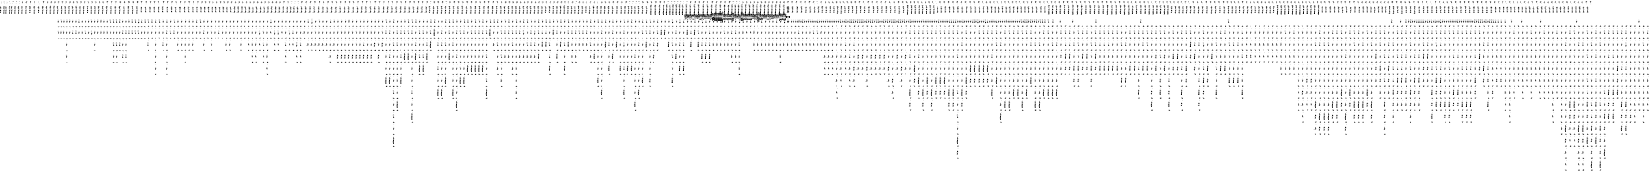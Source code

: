 digraph FST {
rankdir = LR;
size = "8.5,11";
label = "";
center = 1;
orientation = Landscape;
ranksep = "0.4";
nodesep = "0.25";
0 [label = "0", shape = circle, style = bold, fontsize = 14]
	0 -> 0 [label = "next:次/-0.50534", fontsize = 14];
	0 -> 1 [label = "next:<eps>/-0.6247", fontsize = 14];
	0 -> 4 [label = "next:<eps>/-0.30222", fontsize = 14];
	0 -> 0 [label = "next:そして/-0.019407", fontsize = 14];
	0 -> 7 [label = "next:<eps>/-0.28017", fontsize = 14];
	0 -> 10 [label = "next:<eps>/-0.41122", fontsize = 14];
	0 -> 0 [label = "next:次いで/-0.45255", fontsize = 14];
	0 -> 0 [label = "next:つい/-0.27838", fontsize = 14];
	0 -> 0 [label = "next:に/-0.09699", fontsize = 14];
	0 -> 15 [label = "next:<eps>/-0.40275", fontsize = 14];
	0 -> 18 [label = "next:<eps>/-0.33128", fontsize = 14];
	0 -> 0 [label = "next:ついで/-0.34427", fontsize = 14];
	0 -> 0 [label = "next:以下/-0.048024", fontsize = 14];
	0 -> 21 [label = "next:<eps>/-0.32908", fontsize = 14];
	0 -> 0 [label = "next:ｎｅｘｔ/-0.26954", fontsize = 14];
	0 -> 990 [label = "next:<eps>/-0.17302", fontsize = 14];
	0 -> 996 [label = "next:<eps>/-0.18136", fontsize = 14];
	0 -> 1002 [label = "next:<eps>/0.55293", fontsize = 14];
	0 -> 1010 [label = "next:<eps>/-0.19305", fontsize = 14];
	0 -> 1017 [label = "next:<eps>/-0.2452", fontsize = 14];
	0 -> 1023 [label = "next:<eps>/-0.26538", fontsize = 14];
	0 -> 261 [label = "next:<eps>/-0.22908", fontsize = 14];
	0 -> 256 [label = "next:<eps>/-0.046868", fontsize = 14];
	0 -> 252 [label = "next:<eps>/-0.017568", fontsize = 14];
	0 -> 248 [label = "next:<eps>/-0.24092", fontsize = 14];
	0 -> 243 [label = "next:<eps>/-0.30082", fontsize = 14];
	0 -> 240 [label = "next:<eps>/0.046644", fontsize = 14];
	0 -> 236 [label = "next:<eps>/-0.24163", fontsize = 14];
	0 -> 232 [label = "next:<eps>/-0.40649", fontsize = 14];
	0 -> 229 [label = "next:<eps>/-0.022991", fontsize = 14];
	0 -> 223 [label = "next:<eps>/-0.24867", fontsize = 14];
	0 -> 218 [label = "next:<eps>/0.082967", fontsize = 14];
	0 -> 214 [label = "next:<eps>/0.01105", fontsize = 14];
	0 -> 209 [label = "next:<eps>/-0.37315", fontsize = 14];
	0 -> 204 [label = "next:<eps>/-0.57892", fontsize = 14];
	0 -> 200 [label = "next:<eps>/-0.42869", fontsize = 14];
	0 -> 984 [label = "next:<eps>/-0.51025", fontsize = 14];
	0 -> 1765 [label = "next:<eps>/-0.24636", fontsize = 14];
	0 -> 1775 [label = "next:<eps>/-0.31413", fontsize = 14];
	0 -> 1784 [label = "next:<eps>/-0.15531", fontsize = 14];
	0 -> 2313 [label = "next:<eps>/-0.29956", fontsize = 14];
	0 -> 2327 [label = "next:<eps>/-0.20717", fontsize = 14];
	0 -> 2339 [label = "next:<eps>/-0.26263", fontsize = 14];
	0 -> 2351 [label = "next:<eps>/-0.21729", fontsize = 14];
	0 -> 2365 [label = "next:<eps>/-0.30042", fontsize = 14];
	0 -> 1793 [label = ",:<eps>/-0.28661", fontsize = 14];
	0 -> 0 [label = ",:、/-0.60301", fontsize = 14];
	0 -> 0 [label = ",:で/-0.41565", fontsize = 14];
	0 -> 0 [label = ",:と/-0.27357", fontsize = 14];
	0 -> 0 [label = ",:に/-0.42948", fontsize = 14];
	0 -> 0 [label = ",:が/0.10803", fontsize = 14];
	0 -> 0 [label = ",:，/-0.41118", fontsize = 14];
	0 -> 1030 [label = ",:<eps>/-0.18901", fontsize = 14];
	0 -> 1037 [label = ",:<eps>/-0.38502", fontsize = 14];
	0 -> 1043 [label = ",:<eps>/-0.31515", fontsize = 14];
	0 -> 1049 [label = ",:<eps>/-0.20616", fontsize = 14];
	0 -> 1056 [label = ",:<eps>/-0.084813", fontsize = 14];
	0 -> 1062 [label = ",:<eps>/-0.17083", fontsize = 14];
	0 -> 1068 [label = ",:<eps>/-0.023312", fontsize = 14];
	0 -> 1074 [label = ",:<eps>/-0.1245", fontsize = 14];
	0 -> 1080 [label = ",:<eps>/-0.28555", fontsize = 14];
	0 -> 1087 [label = ",:<eps>/-0.29622", fontsize = 14];
	0 -> 1095 [label = ",:<eps>/-0.14734", fontsize = 14];
	0 -> 1101 [label = ",:<eps>/-0.10807", fontsize = 14];
	0 -> 1108 [label = ",:<eps>/-0.17133", fontsize = 14];
	0 -> 266 [label = ",:<eps>/-0.38229", fontsize = 14];
	0 -> 269 [label = ",:<eps>/-0.23823", fontsize = 14];
	0 -> 273 [label = ",:<eps>/-0.24693", fontsize = 14];
	0 -> 277 [label = ",:<eps>/-0.37821", fontsize = 14];
	0 -> 281 [label = ",:<eps>/-0.31059", fontsize = 14];
	0 -> 285 [label = ",:<eps>/-0.2664", fontsize = 14];
	0 -> 289 [label = ",:<eps>/-0.32654", fontsize = 14];
	0 -> 293 [label = ",:<eps>/-0.29721", fontsize = 14];
	0 -> 298 [label = ",:<eps>/-0.20119", fontsize = 14];
	0 -> 327 [label = "a:<eps>/-0.34265", fontsize = 14];
	0 -> 322 [label = "a:<eps>/-0.34935", fontsize = 14];
	0 -> 317 [label = "a:<eps>/-0.18355", fontsize = 14];
	0 -> 312 [label = "a:<eps>/-0.21994", fontsize = 14];
	0 -> 307 [label = "a:<eps>/-0.36327", fontsize = 14];
	0 -> 302 [label = "a:<eps>/-0.4217", fontsize = 14];
	0 -> 332 [label = "a:<eps>/-0.28994", fontsize = 14];
	0 -> 337 [label = "a:<eps>/-0.23727", fontsize = 14];
	0 -> 342 [label = "a:<eps>/-0.2244", fontsize = 14];
	0 -> 347 [label = "a:<eps>/-0.28346", fontsize = 14];
	0 -> 352 [label = "a:<eps>/-0.49515", fontsize = 14];
	0 -> 356 [label = "a:<eps>/-0.23662", fontsize = 14];
	0 -> 361 [label = "a:<eps>/-0.38287", fontsize = 14];
	0 -> 1123 [label = "a:<eps>/-0.01506", fontsize = 14];
	0 -> 1114 [label = "a:<eps>/-0.34607", fontsize = 14];
	0 -> 0 [label = "a:a/-0.27632", fontsize = 14];
	0 -> 0 [label = "a:、/-0.53146", fontsize = 14];
	0 -> 24 [label = "a:<eps>/-0.31884", fontsize = 14];
	0 -> 0 [label = "a:た/-0.4067", fontsize = 14];
	0 -> 0 [label = "a:その/-0.33499", fontsize = 14];
	0 -> 0 [label = "a:は/-0.45571", fontsize = 14];
	0 -> 27 [label = "a:<eps>/-0.39478", fontsize = 14];
	0 -> 0 [label = "a:また/-0.28764", fontsize = 14];
	0 -> 30 [label = "a:<eps>/-0.33191", fontsize = 14];
	0 -> 0 [label = "a:さらに/-0.27717", fontsize = 14];
	0 -> 1925 [label = "a:<eps>/-0.36729", fontsize = 14];
	0 -> 1916 [label = "a:<eps>/-0.33579", fontsize = 14];
	0 -> 1906 [label = "a:<eps>/-0.36183", fontsize = 14];
	0 -> 1896 [label = "a:<eps>/-0.44019", fontsize = 14];
	0 -> 1886 [label = "a:<eps>/-0.30182", fontsize = 14];
	0 -> 1877 [label = "a:<eps>/-0.42257", fontsize = 14];
	0 -> 1866 [label = "a:<eps>/-0.3119", fontsize = 14];
	0 -> 1857 [label = "a:<eps>/-0.34667", fontsize = 14];
	0 -> 1847 [label = "a:<eps>/-0.4953", fontsize = 14];
	0 -> 1837 [label = "a:<eps>/-0.39774", fontsize = 14];
	0 -> 1826 [label = "a:<eps>/-0.51811", fontsize = 14];
	0 -> 1815 [label = "a:<eps>/-0.34769", fontsize = 14];
	0 -> 1804 [label = "a:<eps>/-0.3461", fontsize = 14];
	0 -> 1188 [label = "a:<eps>/-0.33774", fontsize = 14];
	0 -> 0 [label = "a:する/-0.4215", fontsize = 14];
	0 -> 0 [label = "a:る/-0.33829", fontsize = 14];
	0 -> 0 [label = "a:１/-0.33059", fontsize = 14];
	0 -> 0 [label = "a:ａ/-0.36908", fontsize = 14];
	0 -> 0 [label = "a:半/-0.29268", fontsize = 14];
	0 -> 1130 [label = "a:<eps>/-0.31516", fontsize = 14];
	0 -> 1138 [label = "a:<eps>/-0.40969", fontsize = 14];
	0 -> 1147 [label = "a:<eps>/-0.31943", fontsize = 14];
	0 -> 1155 [label = "a:<eps>/-0.35128", fontsize = 14];
	0 -> 1164 [label = "a:<eps>/-0.30129", fontsize = 14];
	0 -> 1172 [label = "a:<eps>/-0.30888", fontsize = 14];
	0 -> 1180 [label = "a:<eps>/-0.29863", fontsize = 14];
	0 -> 1197 [label = "a:<eps>/-0.32719", fontsize = 14];
	0 -> 1206 [label = "a:<eps>/-0.49542", fontsize = 14];
	0 -> 1219 [label = "a:<eps>/-0.43285", fontsize = 14];
	0 -> 1228 [label = "a:<eps>/-0.35783", fontsize = 14];
	0 -> 1236 [label = "a:<eps>/-0.25377", fontsize = 14];
	0 -> 1243 [label = "a:<eps>/-0.14344", fontsize = 14];
	0 -> 1250 [label = "a:<eps>/-0.39618", fontsize = 14];
	0 -> 1257 [label = "a:<eps>/-0.44646", fontsize = 14];
	0 -> 1264 [label = "a:<eps>/-0.37634", fontsize = 14];
	0 -> 52 [label = "third:<eps>/-0.4159", fontsize = 14];
	0 -> 365 [label = "third:<eps>/-0.33101", fontsize = 14];
	0 -> 0 [label = "third:三/-0.2632", fontsize = 14];
	0 -> 1396 [label = "third:<eps>/-0.20164", fontsize = 14];
	0 -> 1388 [label = "third:<eps>/-0.31093", fontsize = 14];
	0 -> 33 [label = "third:<eps>/0.18482", fontsize = 14];
	0 -> 1372 [label = "third:<eps>/-0.31093", fontsize = 14];
	0 -> 1363 [label = "third:<eps>/-0.41745", fontsize = 14];
	0 -> 1354 [label = "third:<eps>/-0.30981", fontsize = 14];
	0 -> 1347 [label = "third:<eps>/-0.067739", fontsize = 14];
	0 -> 1339 [label = "third:<eps>/-0.41971", fontsize = 14];
	0 -> 1330 [label = "third:<eps>/-0.42291", fontsize = 14];
	0 -> 1322 [label = "third:<eps>/-0.36638", fontsize = 14];
	0 -> 1314 [label = "third:<eps>/-0.31093", fontsize = 14];
	0 -> 1305 [label = "third:<eps>/-0.47562", fontsize = 14];
	0 -> 1296 [label = "third:<eps>/-0.45336", fontsize = 14];
	0 -> 1286 [label = "third:<eps>/-0.55838", fontsize = 14];
	0 -> 1279 [label = "third:<eps>/-0.27185", fontsize = 14];
	0 -> 1271 [label = "third:<eps>/-0.47599", fontsize = 14];
	0 -> 553 [label = "third:<eps>/0.29946", fontsize = 14];
	0 -> 545 [label = "third:<eps>/-0.39132", fontsize = 14];
	0 -> 539 [label = "third:<eps>/-0.43196", fontsize = 14];
	0 -> 533 [label = "third:<eps>/-0.30545", fontsize = 14];
	0 -> 527 [label = "third:<eps>/-0.50727", fontsize = 14];
	0 -> 521 [label = "third:<eps>/-0.44139", fontsize = 14];
	0 -> 515 [label = "third:<eps>/-0.19906", fontsize = 14];
	0 -> 508 [label = "third:<eps>/-0.54448", fontsize = 14];
	0 -> 501 [label = "third:<eps>/-0.41345", fontsize = 14];
	0 -> 492 [label = "third:<eps>/-0.45403", fontsize = 14];
	0 -> 484 [label = "third:<eps>/-0.48847", fontsize = 14];
	0 -> 479 [label = "third:<eps>/-0.2841", fontsize = 14];
	0 -> 472 [label = "third:<eps>/-0.3689", fontsize = 14];
	0 -> 464 [label = "third:<eps>/-0.37133", fontsize = 14];
	0 -> 456 [label = "third:<eps>/-0.45842", fontsize = 14];
	0 -> 453 [label = "third:<eps>/0.068293", fontsize = 14];
	0 -> 449 [label = "third:<eps>/0.0045096", fontsize = 14];
	0 -> 444 [label = "third:<eps>/-0.32438", fontsize = 14];
	0 -> 438 [label = "third:<eps>/-0.50784", fontsize = 14];
	0 -> 36 [label = "third:<eps>/0.14114", fontsize = 14];
	0 -> 0 [label = "third:本/0.1344", fontsize = 14];
	0 -> 0 [label = "third:［/-0.073497", fontsize = 14];
	0 -> 432 [label = "third:<eps>/-0.080289", fontsize = 14];
	0 -> 427 [label = "third:<eps>/-0.03789", fontsize = 14];
	0 -> 417 [label = "third:<eps>/-0.5418", fontsize = 14];
	0 -> 412 [label = "third:<eps>/-0.11777", fontsize = 14];
	0 -> 407 [label = "third:<eps>/0.058348", fontsize = 14];
	0 -> 400 [label = "third:<eps>/-0.40528", fontsize = 14];
	0 -> 391 [label = "third:<eps>/-0.46823", fontsize = 14];
	0 -> 379 [label = "third:<eps>/-0.53506", fontsize = 14];
	0 -> 372 [label = "third:<eps>/-0.34552", fontsize = 14];
	0 -> 1380 [label = "third:<eps>/-0.39141", fontsize = 14];
	0 -> 2431 [label = "third:<eps>/-0.28831", fontsize = 14];
	0 -> 2417 [label = "third:<eps>/-0.32472", fontsize = 14];
	0 -> 2405 [label = "third:<eps>/-0.13562", fontsize = 14];
	0 -> 39 [label = "third:<eps>/-0.27739", fontsize = 14];
	0 -> 0 [label = "third:３/-0.4553", fontsize = 14];
	0 -> 43 [label = "third:<eps>/-0.21884", fontsize = 14];
	0 -> 46 [label = "third:<eps>/-0.19677", fontsize = 14];
	0 -> 49 [label = "third:<eps>/-0.57489", fontsize = 14];
	0 -> 2379 [label = "third:<eps>/-0.24992", fontsize = 14];
	0 -> 2391 [label = "third:<eps>/-0.24147", fontsize = 14];
	0 -> 2041 [label = "embodiment:<eps>/0.59738", fontsize = 14];
	0 -> 2034 [label = "embodiment:<eps>/0.39327", fontsize = 14];
	0 -> 2025 [label = "embodiment:<eps>/-0.4608", fontsize = 14];
	0 -> 1404 [label = "embodiment:<eps>/0.10767", fontsize = 14];
	0 -> 55 [label = "embodiment:<eps>/-0.26508", fontsize = 14];
	0 -> 58 [label = "embodiment:<eps>/-0.4701", fontsize = 14];
	0 -> 63 [label = "embodiment:<eps>/-0.45583", fontsize = 14];
	0 -> 0 [label = "embodiment:実施/-0.46894", fontsize = 14];
	0 -> 68 [label = "embodiment:<eps>/-0.62933", fontsize = 14];
	0 -> 72 [label = "embodiment:<eps>/-0.45515", fontsize = 14];
	0 -> 77 [label = "embodiment:<eps>/-0.46191", fontsize = 14];
	0 -> 82 [label = "embodiment:<eps>/-0.60375", fontsize = 14];
	0 -> 2016 [label = "embodiment:<eps>/-0.30741", fontsize = 14];
	0 -> 2006 [label = "embodiment:<eps>/-0.45743", fontsize = 14];
	0 -> 1997 [label = "embodiment:<eps>/-0.12959", fontsize = 14];
	0 -> 1988 [label = "embodiment:<eps>/-0.35106", fontsize = 14];
	0 -> 1979 [label = "embodiment:<eps>/-0.38144", fontsize = 14];
	0 -> 1969 [label = "embodiment:<eps>/-0.43251", fontsize = 14];
	0 -> 1961 [label = "embodiment:<eps>/-0.40828", fontsize = 14];
	0 -> 1950 [label = "embodiment:<eps>/-0.078557", fontsize = 14];
	0 -> 1942 [label = "embodiment:<eps>/0.35652", fontsize = 14];
	0 -> 1935 [label = "embodiment:<eps>/0.39327", fontsize = 14];
	0 -> 85 [label = "embodiment:<eps>/-0.68376", fontsize = 14];
	0 -> 88 [label = "embodiment:<eps>/-0.36641", fontsize = 14];
	0 -> 91 [label = "embodiment:<eps>/-0.35371", fontsize = 14];
	0 -> 0 [label = "embodiment:例/-0.25701", fontsize = 14];
	0 -> 617 [label = "embodiment:<eps>/-0.34145", fontsize = 14];
	0 -> 612 [label = "embodiment:<eps>/-0.27525", fontsize = 14];
	0 -> 607 [label = "embodiment:<eps>/-0.38454", fontsize = 14];
	0 -> 602 [label = "embodiment:<eps>/-0.34369", fontsize = 14];
	0 -> 597 [label = "embodiment:<eps>/-0.24718", fontsize = 14];
	0 -> 589 [label = "embodiment:<eps>/-0.46682", fontsize = 14];
	0 -> 583 [label = "embodiment:<eps>/-0.43561", fontsize = 14];
	0 -> 578 [label = "embodiment:<eps>/-0.49056", fontsize = 14];
	0 -> 573 [label = "embodiment:<eps>/-0.42481", fontsize = 14];
	0 -> 566 [label = "embodiment:<eps>/-0.48668", fontsize = 14];
	0 -> 560 [label = "embodiment:<eps>/-0.62575", fontsize = 14];
	0 -> 556 [label = "embodiment:<eps>/-0.44451", fontsize = 14];
	0 -> 1436 [label = "of:<eps>/-0.53695", fontsize = 14];
	0 -> 1429 [label = "of:<eps>/-0.063142", fontsize = 14];
	0 -> 1422 [label = "of:<eps>/-0.056413", fontsize = 14];
	0 -> 1442 [label = "of:<eps>/-0.036664", fontsize = 14];
	0 -> 1448 [label = "of:<eps>/-0.062446", fontsize = 14];
	0 -> 1455 [label = "of:<eps>/-0.1648", fontsize = 14];
	0 -> 0 [label = "of:の/-0.61023", fontsize = 14];
	0 -> 0 [label = "of:は/-0.039741", fontsize = 14];
	0 -> 0 [label = "of:に/-0.19756", fontsize = 14];
	0 -> 1416 [label = "of:<eps>/-0.19792", fontsize = 14];
	0 -> 94 [label = "of:<eps>/-0.19877", fontsize = 14];
	0 -> 0 [label = "of:も/0.068829", fontsize = 14];
	0 -> 0 [label = "of:が/-0.23188", fontsize = 14];
	0 -> 0 [label = "of:を/-0.38236", fontsize = 14];
	0 -> 1410 [label = "of:<eps>/-0.49735", fontsize = 14];
	0 -> 622 [label = "this:<eps>/-0.19333", fontsize = 14];
	0 -> 627 [label = "this:<eps>/0.0452", fontsize = 14];
	0 -> 631 [label = "this:<eps>/-0.60308", fontsize = 14];
	0 -> 635 [label = "this:<eps>/-0.37412", fontsize = 14];
	0 -> 641 [label = "this:<eps>/-0.016548", fontsize = 14];
	0 -> 644 [label = "this:<eps>/-0.068668", fontsize = 14];
	0 -> 649 [label = "this:<eps>/-0.61079", fontsize = 14];
	0 -> 653 [label = "this:<eps>/-0.31556", fontsize = 14];
	0 -> 1505 [label = "this:<eps>/-0.22859", fontsize = 14];
	0 -> 0 [label = "this:その/-0.17035", fontsize = 14];
	0 -> 1498 [label = "this:<eps>/0.082123", fontsize = 14];
	0 -> 1491 [label = "this:<eps>/-0.22353", fontsize = 14];
	0 -> 1485 [label = "this:<eps>/-0.4218", fontsize = 14];
	0 -> 1479 [label = "this:<eps>/0.16958", fontsize = 14];
	0 -> 1473 [label = "this:<eps>/-0.33092", fontsize = 14];
	0 -> 1467 [label = "this:<eps>/-0.34289", fontsize = 14];
	0 -> 1461 [label = "this:<eps>/-0.40231", fontsize = 14];
	0 -> 1511 [label = "this:<eps>/-0.33885", fontsize = 14];
	0 -> 1517 [label = "this:<eps>/-0.24748", fontsize = 14];
	0 -> 1525 [label = "this:<eps>/-0.17915", fontsize = 14];
	0 -> 1531 [label = "this:<eps>/-0.097142", fontsize = 14];
	0 -> 0 [label = "this:なお/-0.06668", fontsize = 14];
	0 -> 0 [label = "this:この/-0.59276", fontsize = 14];
	0 -> 0 [label = "this:したが/-0.13835", fontsize = 14];
	0 -> 0 [label = "this:これ/-0.42562", fontsize = 14];
	0 -> 0 [label = "this:こと/0.16831", fontsize = 14];
	0 -> 0 [label = "this:本/-0.42022", fontsize = 14];
	0 -> 0 [label = "this:同/-0.035715", fontsize = 14];
	0 -> 0 [label = "this:該/-0.14966", fontsize = 14];
	0 -> 0 [label = "this:ロック/0.15592", fontsize = 14];
	0 -> 659 [label = "this:<eps>/-0.22492", fontsize = 14];
	0 -> 668 [label = "invention:<eps>/-0.053053", fontsize = 14];
	0 -> 663 [label = "invention:<eps>/-0.36034", fontsize = 14];
	0 -> 673 [label = "invention:<eps>/-0.54405", fontsize = 14];
	0 -> 677 [label = "invention:<eps>/-0.48018", fontsize = 14];
	0 -> 681 [label = "invention:<eps>/-0.50154", fontsize = 14];
	0 -> 685 [label = "invention:<eps>/-0.3079", fontsize = 14];
	0 -> 0 [label = "invention:発明/-0.74114", fontsize = 14];
	0 -> 0 [label = "invention:形態/-0.066956", fontsize = 14];
	0 -> 100 [label = "invention:<eps>/-0.13739", fontsize = 14];
	0 -> 0 [label = "invention:実施/-0.077762", fontsize = 14];
	0 -> 97 [label = "invention:<eps>/-0.47901", fontsize = 14];
	0 -> 1537 [label = "is:<eps>/0.20777", fontsize = 14];
	0 -> 0 [label = "is:あ/-0.039107", fontsize = 14];
	0 -> 1546 [label = "is:<eps>/0.35115", fontsize = 14];
	0 -> 1552 [label = "is:<eps>/-0.013706", fontsize = 14];
	0 -> 1560 [label = "is:<eps>/-0.089381", fontsize = 14];
	0 -> 2483 [label = "is:<eps>/-0.084784", fontsize = 14];
	0 -> 2472 [label = "is:<eps>/0.055906", fontsize = 14];
	0 -> 2464 [label = "is:<eps>/0.54041", fontsize = 14];
	0 -> 2454 [label = "is:<eps>/0.21686", fontsize = 14];
	0 -> 2444 [label = "is:<eps>/0.61409", fontsize = 14];
	0 -> 1566 [label = "is:<eps>/-0.13124", fontsize = 14];
	0 -> 0 [label = "is:れ/-0.27942", fontsize = 14];
	0 -> 0 [label = "is:を/-0.5021", fontsize = 14];
	0 -> 710 [label = "is:<eps>/0.12747", fontsize = 14];
	0 -> 690 [label = "is:<eps>/0.19015", fontsize = 14];
	0 -> 0 [label = "is:の/0.052175", fontsize = 14];
	0 -> 0 [label = "is:は/-0.57102", fontsize = 14];
	0 -> 0 [label = "is:に/-0.060866", fontsize = 14];
	0 -> 0 [label = "is:も/-0.11893", fontsize = 14];
	0 -> 0 [label = "is:が/-0.59235", fontsize = 14];
	0 -> 695 [label = "is:<eps>/-0.051089", fontsize = 14];
	0 -> 702 [label = "is:<eps>/-0.20335", fontsize = 14];
	0 -> 714 [label = "is:<eps>/-0.22981", fontsize = 14];
	0 -> 720 [label = "is:<eps>/-0.35001", fontsize = 14];
	0 -> 725 [label = "is:<eps>/0.089143", fontsize = 14];
	0 -> 729 [label = "is:<eps>/0.05347", fontsize = 14];
	0 -> 735 [label = "is:<eps>/-0.24942", fontsize = 14];
	0 -> 743 [label = "is:<eps>/-0.16396", fontsize = 14];
	0 -> 749 [label = "is:<eps>/0.058578", fontsize = 14];
	0 -> 755 [label = "is:<eps>/-0.39789", fontsize = 14];
	0 -> 764 [label = "is:<eps>/-0.025112", fontsize = 14];
	0 -> 2067 [label = "is:<eps>/0.25943", fontsize = 14];
	0 -> 2058 [label = "is:<eps>/0.16901", fontsize = 14];
	0 -> 2048 [label = "is:<eps>/-0.15194", fontsize = 14];
	0 -> 772 [label = "is:<eps>/-0.054766", fontsize = 14];
	0 -> 779 [label = "is:<eps>/0.14703", fontsize = 14];
	0 -> 783 [label = "described:<eps>/-0.14135", fontsize = 14];
	0 -> 795 [label = "described:<eps>/-0.1266", fontsize = 14];
	0 -> 2076 [label = "described:<eps>/0.1954", fontsize = 14];
	0 -> 2086 [label = "described:<eps>/0.13388", fontsize = 14];
	0 -> 2096 [label = "described:<eps>/0.17732", fontsize = 14];
	0 -> 2105 [label = "described:<eps>/0.21214", fontsize = 14];
	0 -> 2114 [label = "described:<eps>/-0.072869", fontsize = 14];
	0 -> 2124 [label = "described:<eps>/-0.15838", fontsize = 14];
	0 -> 2134 [label = "described:<eps>/-0.065378", fontsize = 14];
	0 -> 2144 [label = "described:<eps>/0.2873", fontsize = 14];
	0 -> 2152 [label = "described:<eps>/0.39392", fontsize = 14];
	0 -> 1608 [label = "described:<eps>/0.18757", fontsize = 14];
	0 -> 2158 [label = "described:<eps>/0.36474", fontsize = 14];
	0 -> 1603 [label = "described:<eps>/0.21675", fontsize = 14];
	0 -> 1596 [label = "described:<eps>/0.060356", fontsize = 14];
	0 -> 1614 [label = "described:<eps>/-0.21461", fontsize = 14];
	0 -> 1623 [label = "described:<eps>/-0.21864", fontsize = 14];
	0 -> 1631 [label = "described:<eps>/0.15813", fontsize = 14];
	0 -> 132 [label = "described:<eps>/-0.026439", fontsize = 14];
	0 -> 790 [label = "described:<eps>/-0.090401", fontsize = 14];
	0 -> 1587 [label = "described:<eps>/-0.227", fontsize = 14];
	0 -> 1581 [label = "described:<eps>/0.4745", fontsize = 14];
	0 -> 1575 [label = "described:<eps>/0.16992", fontsize = 14];
	0 -> 104 [label = "described:<eps>/-0.2905", fontsize = 14];
	0 -> 107 [label = "described:<eps>/-0.41015", fontsize = 14];
	0 -> 113 [label = "described:<eps>/-0.28042", fontsize = 14];
	0 -> 0 [label = "described:記載/-0.23681", fontsize = 14];
	0 -> 116 [label = "described:<eps>/-0.3205", fontsize = 14];
	0 -> 120 [label = "described:<eps>/-0.4446", fontsize = 14];
	0 -> 126 [label = "described:<eps>/-0.28997", fontsize = 14];
	0 -> 0 [label = "described:説明/-0.24367", fontsize = 14];
	0 -> 129 [label = "described:<eps>/-0.37548", fontsize = 14];
	0 -> 799 [label = "with:<eps>/0.38437", fontsize = 14];
	0 -> 0 [label = "with:で/-0.054653", fontsize = 14];
	0 -> 0 [label = "with:と/-0.24817", fontsize = 14];
	0 -> 136 [label = "with:<eps>/-0.22269", fontsize = 14];
	0 -> 0 [label = "with:て/-0.25173", fontsize = 14];
	0 -> 0 [label = "with:し/-0.31142", fontsize = 14];
	0 -> 0 [label = "with:する/-0.17842", fontsize = 14];
	0 -> 0 [label = "with:に/-0.23478", fontsize = 14];
	0 -> 140 [label = "with:<eps>/-0.29389", fontsize = 14];
	0 -> 145 [label = "with:<eps>/-0.20118", fontsize = 14];
	0 -> 0 [label = "with:が/0.14734", fontsize = 14];
	0 -> 0 [label = "with:を/-0.063848", fontsize = 14];
	0 -> 0 [label = "with:対/-0.18747", fontsize = 14];
	0 -> 149 [label = "with:<eps>/-0.27385", fontsize = 14];
	0 -> 0 [label = "with:さ/-0.18644", fontsize = 14];
	0 -> 1684 [label = "with:<eps>/-0.15555", fontsize = 14];
	0 -> 1677 [label = "with:<eps>/-0.18893", fontsize = 14];
	0 -> 1670 [label = "with:<eps>/-0.33027", fontsize = 14];
	0 -> 1663 [label = "with:<eps>/-0.10546", fontsize = 14];
	0 -> 1657 [label = "with:<eps>/-0.31808", fontsize = 14];
	0 -> 1651 [label = "with:<eps>/-0.034677", fontsize = 14];
	0 -> 1643 [label = "with:<eps>/-0.24025", fontsize = 14];
	0 -> 1638 [label = "with:<eps>/0.27772", fontsize = 14];
	0 -> 843 [label = "with:<eps>/-0.22347", fontsize = 14];
	0 -> 805 [label = "with:<eps>/0.091033", fontsize = 14];
	0 -> 809 [label = "with:<eps>/-0.30537", fontsize = 14];
	0 -> 840 [label = "with:<eps>/-0.18157", fontsize = 14];
	0 -> 2165 [label = "with:<eps>/0.18902", fontsize = 14];
	0 -> 816 [label = "with:<eps>/-0.44413", fontsize = 14];
	0 -> 821 [label = "with:<eps>/-0.40613", fontsize = 14];
	0 -> 827 [label = "with:<eps>/-0.41925", fontsize = 14];
	0 -> 833 [label = "with:<eps>/0.1079", fontsize = 14];
	0 -> 836 [label = "with:<eps>/-0.16619", fontsize = 14];
	0 -> 857 [label = "with:<eps>/-0.20544", fontsize = 14];
	0 -> 852 [label = "with:<eps>/-0.25803", fontsize = 14];
	0 -> 847 [label = "with:<eps>/-0.39481", fontsize = 14];
	0 -> 802 [label = "with:<eps>/0.13786", fontsize = 14];
	0 -> 0 [label = "reference:リファレンス/-0.48311", fontsize = 14];
	0 -> 0 [label = "reference:基準/-0.63946", fontsize = 14];
	0 -> 0 [label = "reference:用い/-0.32313", fontsize = 14];
	0 -> 159 [label = "reference:<eps>/-0.38735", fontsize = 14];
	0 -> 156 [label = "reference:<eps>/-0.39337", fontsize = 14];
	0 -> 153 [label = "reference:<eps>/-0.19484", fontsize = 14];
	0 -> 0 [label = "reference:基づ/-0.25058", fontsize = 14];
	0 -> 0 [label = "reference:参照/-0.50043", fontsize = 14];
	0 -> 0 [label = "reference:判定/0.1227", fontsize = 14];
	0 -> 0 [label = "reference:参考/-0.27637", fontsize = 14];
	0 -> 0 [label = "reference:指標/-0.11107", fontsize = 14];
	0 -> 0 [label = "reference:文献/-0.11352", fontsize = 14];
	0 -> 0 [label = "reference:次/0.088908", fontsize = 14];
	0 -> 0 [label = "reference:て/0.129", fontsize = 14];
	0 -> 0 [label = "reference:を/-0.12505", fontsize = 14];
	0 -> 898 [label = "reference:<eps>/0.39844", fontsize = 14];
	0 -> 892 [label = "reference:<eps>/-0.25839", fontsize = 14];
	0 -> 887 [label = "reference:<eps>/-0.38045", fontsize = 14];
	0 -> 882 [label = "reference:<eps>/-0.081681", fontsize = 14];
	0 -> 878 [label = "reference:<eps>/-0.2699", fontsize = 14];
	0 -> 874 [label = "reference:<eps>/0.48008", fontsize = 14];
	0 -> 870 [label = "reference:<eps>/-0.20938", fontsize = 14];
	0 -> 866 [label = "reference:<eps>/0.33645", fontsize = 14];
	0 -> 862 [label = "reference:<eps>/-0.020351", fontsize = 14];
	0 -> 0 [label = "to:〜/-0.48595", fontsize = 14];
	0 -> 0 [label = "to:乃至/-0.34452", fontsize = 14];
	0 -> 2494 [label = "to:<eps>/-0.12138", fontsize = 14];
	0 -> 0 [label = "to:対/-0.19348", fontsize = 14];
	0 -> 1692 [label = "to:<eps>/-0.006191", fontsize = 14];
	0 -> 1697 [label = "to:<eps>/-0.054058", fontsize = 14];
	0 -> 0 [label = "to:項/-0.12919", fontsize = 14];
	0 -> 0 [label = "to:れ/-0.16001", fontsize = 14];
	0 -> 0 [label = "to:へ/-0.43565", fontsize = 14];
	0 -> 0 [label = "to:を/-0.39775", fontsize = 14];
	0 -> 0 [label = "to:が/-0.10491", fontsize = 14];
	0 -> 166 [label = "to:<eps>/-0.31832", fontsize = 14];
	0 -> 163 [label = "to:<eps>/-0.29564", fontsize = 14];
	0 -> 0 [label = "to:に/-0.55959", fontsize = 14];
	0 -> 2189 [label = "to:<eps>/0.4465", fontsize = 14];
	0 -> 2182 [label = "to:<eps>/-0.012744", fontsize = 14];
	0 -> 1756 [label = "to:<eps>/-0.506", fontsize = 14];
	0 -> 0 [label = "to:する/-0.23953", fontsize = 14];
	0 -> 0 [label = "to:し/-0.30047", fontsize = 14];
	0 -> 0 [label = "to:と/-0.16568", fontsize = 14];
	0 -> 2174 [label = "to:<eps>/-0.23565", fontsize = 14];
	0 -> 952 [label = "to:<eps>/-0.0682", fontsize = 14];
	0 -> 956 [label = "to:<eps>/-0.25543", fontsize = 14];
	0 -> 960 [label = "to:<eps>/-0.22059", fontsize = 14];
	0 -> 964 [label = "to:<eps>/-0.68187", fontsize = 14];
	0 -> 968 [label = "to:<eps>/-0.3201", fontsize = 14];
	0 -> 972 [label = "to:<eps>/-0.40503", fontsize = 14];
	0 -> 976 [label = "to:<eps>/0.048834", fontsize = 14];
	0 -> 980 [label = "to:<eps>/-0.10848", fontsize = 14];
	0 -> 2533 [label = "figs:<eps>/-0.026088", fontsize = 14];
	0 -> 2196 [label = "figs:<eps>/-0.033196", fontsize = 14];
	0 -> 2523 [label = "figs:<eps>/-0.19664", fontsize = 14];
	0 -> 2514 [label = "figs:<eps>/-0.055702", fontsize = 14];
	0 -> 2504 [label = "figs:<eps>/-0.29819", fontsize = 14];
	0 -> 0 [label = "figs:図/-0.23526", fontsize = 14];
	0 -> 0 [label = "figs:ここ/0.098487", fontsize = 14];
	0 -> 1702 [label = "figs:<eps>/0.37025", fontsize = 14];
	0 -> 2215 [label = "figs:<eps>/-0.060657", fontsize = 14];
	0 -> 1707 [label = "figs:<eps>/0.42967", fontsize = 14];
	0 -> 1712 [label = "figs:<eps>/-0.37667", fontsize = 14];
	0 -> 1717 [label = "figs:<eps>/0.28945", fontsize = 14];
	0 -> 1722 [label = "figs:<eps>/0.32163", fontsize = 14];
	0 -> 1727 [label = "figs:<eps>/0.32402", fontsize = 14];
	0 -> 901 [label = "figs:<eps>/-0.43449", fontsize = 14];
	0 -> 904 [label = "figs:<eps>/0.13168", fontsize = 14];
	0 -> 2294 [label = "figs:<eps>/0.55488", fontsize = 14];
	0 -> 2223 [label = "figs:<eps>/-0.26141", fontsize = 14];
	0 -> 2230 [label = "figs:<eps>/-0.4371", fontsize = 14];
	0 -> 2205 [label = "figs:<eps>/-0.13341", fontsize = 14];
	0 -> 2238 [label = "figs:<eps>/-0.12659", fontsize = 14];
	0 -> 2245 [label = "figs:<eps>/-0.3124", fontsize = 14];
	0 -> 2253 [label = "figs:<eps>/0.39638", fontsize = 14];
	0 -> 2260 [label = "figs:<eps>/0.34404", fontsize = 14];
	0 -> 2268 [label = "figs:<eps>/0.38407", fontsize = 14];
	0 -> 2284 [label = "figs:<eps>/0.3737", fontsize = 14];
	0 -> 2276 [label = "figs:<eps>/0.23537", fontsize = 14];
	0 -> 173 [label = ".:<eps>/-0.56222", fontsize = 14];
	0 -> 0 [label = ".:。/-0.62093", fontsize = 14];
	0 -> 176 [label = ".:<eps>/-0.5232", fontsize = 14];
	0 -> 179 [label = ".:<eps>/-0.67686", fontsize = 14];
	0 -> 183 [label = ".:<eps>/-0.40936", fontsize = 14];
	0 -> 170 [label = ".:<eps>/-0.37591", fontsize = 14];
	0 -> 187 [label = ".:<eps>/-0.70148", fontsize = 14];
	0 -> 190 [label = ".:<eps>/-0.38263", fontsize = 14];
	0 -> 193 [label = ".:<eps>/-0.60702", fontsize = 14];
	0 -> 0 [label = ".:る/-0.36042", fontsize = 14];
	0 -> 197 [label = "5:<eps>/-0.33411", fontsize = 14];
	0 -> 1744 [label = "5:<eps>/-0.56549", fontsize = 14];
	0 -> 1750 [label = "5:<eps>/-0.34177", fontsize = 14];
	0 -> 923 [label = "5:<eps>/-0.35943", fontsize = 14];
	0 -> 927 [label = "5:<eps>/-0.68396", fontsize = 14];
	0 -> 931 [label = "5:<eps>/-0.44443", fontsize = 14];
	0 -> 935 [label = "5:<eps>/-0.3141", fontsize = 14];
	0 -> 940 [label = "5:<eps>/-0.35143", fontsize = 14];
	0 -> 944 [label = "5:<eps>/0.12053", fontsize = 14];
	0 -> 948 [label = "5:<eps>/0.059731", fontsize = 14];
	0 -> 0 [label = "5:5/-0.33584", fontsize = 14];
	0 -> 2302 [label = "5:<eps>/-0.43669", fontsize = 14];
	0 -> 919 [label = "5:<eps>/-0.067086", fontsize = 14];
	0 -> 915 [label = "5:<eps>/-0.13027", fontsize = 14];
	0 -> 911 [label = "5:<eps>/-0.37485", fontsize = 14];
	0 -> 907 [label = "5:<eps>/-0.33955", fontsize = 14];
	0 -> 0 [label = "5:２/0.099212", fontsize = 14];
	0 -> 0 [label = "5:〜/0.21858", fontsize = 14];
	0 -> 1738 [label = "5:<eps>/-0.1403", fontsize = 14];
	0 -> 1732 [label = "5:<eps>/-0.13931", fontsize = 14];
	0 -> 0 [label = "5:９/0.17286", fontsize = 14];
	0 -> 0 [label = "5:１０/0.23228", fontsize = 14];
	0 -> 0 [label = "5:１５/0.19957", fontsize = 14];
	0 -> 0 [label = "5:６/0.12663", fontsize = 14];
	0 -> 0 [label = "5:４/0.06344", fontsize = 14];
	0 -> 0 [label = "5:３/-0.013966", fontsize = 14];
	0 -> 0 [label = "5:５/-0.71944", fontsize = 14];
	0 -> 0 [label = "8:５/0.083657", fontsize = 14];
	0 -> 0 [label = "8:６/0.0063373", fontsize = 14];
	0 -> 0 [label = "8:８/-0.72937", fontsize = 14];
	0 -> 0 [label = "8:8/-0.3164", fontsize = 14];
	0 -> 0 [label = "8:７/-0.030488", fontsize = 14];
1 [label = "1", shape = circle, style = solid, fontsize = 14]
2 [label = "2", shape = circle, style = solid, fontsize = 14]
	2 -> 3 [label = "<eps>:次", fontsize = 14];
3 [label = "3", shape = circle, style = solid, fontsize = 14]
	3 -> 0 [label = "<eps>:に", fontsize = 14];
4 [label = "4", shape = circle, style = solid, fontsize = 14]
5 [label = "5", shape = circle, style = solid, fontsize = 14]
	5 -> 6 [label = "<eps>:次", fontsize = 14];
6 [label = "6", shape = circle, style = solid, fontsize = 14]
	6 -> 0 [label = "<eps>:段", fontsize = 14];
7 [label = "7", shape = circle, style = solid, fontsize = 14]
8 [label = "8", shape = circle, style = solid, fontsize = 14]
	8 -> 9 [label = "<eps>:続", fontsize = 14];
9 [label = "9", shape = circle, style = solid, fontsize = 14]
	9 -> 0 [label = "<eps>:い", fontsize = 14];
10 [label = "10", shape = circle, style = solid, fontsize = 14]
11 [label = "11", shape = circle, style = solid, fontsize = 14]
	11 -> 12 [label = "<eps>:続", fontsize = 14];
12 [label = "12", shape = circle, style = solid, fontsize = 14]
	12 -> 13 [label = "<eps>:い", fontsize = 14];
13 [label = "13", shape = circle, style = solid, fontsize = 14]
	13 -> 14 [label = "<eps>:て", fontsize = 14];
14 [label = "14", shape = circle, style = solid, fontsize = 14]
	14 -> 0 [label = "<eps>:次", fontsize = 14];
15 [label = "15", shape = circle, style = solid, fontsize = 14]
16 [label = "16", shape = circle, style = solid, fontsize = 14]
	16 -> 17 [label = "<eps>:に", fontsize = 14];
17 [label = "17", shape = circle, style = solid, fontsize = 14]
	17 -> 0 [label = "<eps>:次", fontsize = 14];
18 [label = "18", shape = circle, style = solid, fontsize = 14]
19 [label = "19", shape = circle, style = solid, fontsize = 14]
	19 -> 20 [label = "<eps>:つぎ", fontsize = 14];
20 [label = "20", shape = circle, style = solid, fontsize = 14]
	20 -> 0 [label = "<eps>:に", fontsize = 14];
21 [label = "21", shape = circle, style = solid, fontsize = 14]
22 [label = "22", shape = circle, style = solid, fontsize = 14]
	22 -> 23 [label = "<eps>:次回", fontsize = 14];
23 [label = "23", shape = circle, style = solid, fontsize = 14]
	23 -> 0 [label = "<eps>:に", fontsize = 14];
24 [label = "24", shape = circle, style = solid, fontsize = 14]
25 [label = "25", shape = circle, style = solid, fontsize = 14]
	25 -> 26 [label = "<eps>:、", fontsize = 14];
26 [label = "26", shape = circle, style = solid, fontsize = 14]
	26 -> 0 [label = "<eps>:これ", fontsize = 14];
27 [label = "27", shape = circle, style = solid, fontsize = 14]
28 [label = "28", shape = circle, style = solid, fontsize = 14]
	28 -> 29 [label = "<eps>:は", fontsize = 14];
29 [label = "29", shape = circle, style = solid, fontsize = 14]
	29 -> 0 [label = "<eps>:、", fontsize = 14];
30 [label = "30", shape = circle, style = solid, fontsize = 14]
31 [label = "31", shape = circle, style = solid, fontsize = 14]
	31 -> 32 [label = "<eps>:また", fontsize = 14];
32 [label = "32", shape = circle, style = solid, fontsize = 14]
	32 -> 0 [label = "<eps>:、", fontsize = 14];
33 [label = "33", shape = circle, style = solid, fontsize = 14]
34 [label = "34", shape = circle, style = solid, fontsize = 14]
	34 -> 35 [label = "<eps>:（", fontsize = 14];
35 [label = "35", shape = circle, style = solid, fontsize = 14]
	35 -> 0 [label = "<eps>:２", fontsize = 14];
36 [label = "36", shape = circle, style = solid, fontsize = 14]
37 [label = "37", shape = circle, style = solid, fontsize = 14]
	37 -> 38 [label = "<eps>:さらに", fontsize = 14];
38 [label = "38", shape = circle, style = solid, fontsize = 14]
	38 -> 0 [label = "<eps>:他", fontsize = 14];
39 [label = "39", shape = circle, style = solid, fontsize = 14]
40 [label = "40", shape = circle, style = solid, fontsize = 14]
	40 -> 41 [label = "<eps>:［", fontsize = 14];
41 [label = "41", shape = circle, style = solid, fontsize = 14]
	41 -> 42 [label = "<eps>:第", fontsize = 14];
42 [label = "42", shape = circle, style = solid, fontsize = 14]
	42 -> 0 [label = "<eps>:３", fontsize = 14];
43 [label = "43", shape = circle, style = solid, fontsize = 14]
44 [label = "44", shape = circle, style = solid, fontsize = 14]
	44 -> 45 [label = "<eps>:３", fontsize = 14];
45 [label = "45", shape = circle, style = solid, fontsize = 14]
	45 -> 0 [label = "<eps>:層", fontsize = 14];
46 [label = "46", shape = circle, style = solid, fontsize = 14]
47 [label = "47", shape = circle, style = solid, fontsize = 14]
	47 -> 48 [label = "<eps>:第", fontsize = 14];
48 [label = "48", shape = circle, style = solid, fontsize = 14]
	48 -> 0 [label = "<eps>:3", fontsize = 14];
49 [label = "49", shape = circle, style = solid, fontsize = 14]
50 [label = "50", shape = circle, style = solid, fontsize = 14]
	50 -> 51 [label = "<eps>:第", fontsize = 14];
51 [label = "51", shape = circle, style = solid, fontsize = 14]
	51 -> 0 [label = "<eps>:３", fontsize = 14];
52 [label = "52", shape = circle, style = solid, fontsize = 14]
53 [label = "53", shape = circle, style = solid, fontsize = 14]
	53 -> 54 [label = "<eps>:第", fontsize = 14];
54 [label = "54", shape = circle, style = solid, fontsize = 14]
	54 -> 0 [label = "<eps>:三", fontsize = 14];
55 [label = "55", shape = circle, style = solid, fontsize = 14]
56 [label = "56", shape = circle, style = solid, fontsize = 14]
	56 -> 57 [label = "<eps>:の", fontsize = 14];
57 [label = "57", shape = circle, style = solid, fontsize = 14]
	57 -> 0 [label = "<eps>:態様", fontsize = 14];
58 [label = "58", shape = circle, style = solid, fontsize = 14]
59 [label = "59", shape = circle, style = solid, fontsize = 14]
	59 -> 60 [label = "<eps>:本", fontsize = 14];
60 [label = "60", shape = circle, style = solid, fontsize = 14]
	60 -> 61 [label = "<eps>:実施", fontsize = 14];
61 [label = "61", shape = circle, style = solid, fontsize = 14]
	61 -> 62 [label = "<eps>:の", fontsize = 14];
62 [label = "62", shape = circle, style = solid, fontsize = 14]
	62 -> 0 [label = "<eps>:形態", fontsize = 14];
63 [label = "63", shape = circle, style = solid, fontsize = 14]
64 [label = "64", shape = circle, style = solid, fontsize = 14]
	64 -> 65 [label = "<eps>:一", fontsize = 14];
65 [label = "65", shape = circle, style = solid, fontsize = 14]
	65 -> 66 [label = "<eps>:実施", fontsize = 14];
66 [label = "66", shape = circle, style = solid, fontsize = 14]
	66 -> 67 [label = "<eps>:の", fontsize = 14];
67 [label = "67", shape = circle, style = solid, fontsize = 14]
	67 -> 0 [label = "<eps>:形態", fontsize = 14];
68 [label = "68", shape = circle, style = solid, fontsize = 14]
69 [label = "69", shape = circle, style = solid, fontsize = 14]
	69 -> 70 [label = "<eps>:実施", fontsize = 14];
70 [label = "70", shape = circle, style = solid, fontsize = 14]
	70 -> 71 [label = "<eps>:の", fontsize = 14];
71 [label = "71", shape = circle, style = solid, fontsize = 14]
	71 -> 0 [label = "<eps>:形態", fontsize = 14];
72 [label = "72", shape = circle, style = solid, fontsize = 14]
73 [label = "73", shape = circle, style = solid, fontsize = 14]
	73 -> 74 [label = "<eps>:実施", fontsize = 14];
74 [label = "74", shape = circle, style = solid, fontsize = 14]
	74 -> 75 [label = "<eps>:の", fontsize = 14];
75 [label = "75", shape = circle, style = solid, fontsize = 14]
	75 -> 76 [label = "<eps>:形態", fontsize = 14];
76 [label = "76", shape = circle, style = solid, fontsize = 14]
	76 -> 0 [label = "<eps>:１", fontsize = 14];
77 [label = "77", shape = circle, style = solid, fontsize = 14]
78 [label = "78", shape = circle, style = solid, fontsize = 14]
	78 -> 79 [label = "<eps>:実施", fontsize = 14];
79 [label = "79", shape = circle, style = solid, fontsize = 14]
	79 -> 80 [label = "<eps>:の", fontsize = 14];
80 [label = "80", shape = circle, style = solid, fontsize = 14]
	80 -> 81 [label = "<eps>:形態", fontsize = 14];
81 [label = "81", shape = circle, style = solid, fontsize = 14]
	81 -> 0 [label = "<eps>:）", fontsize = 14];
82 [label = "82", shape = circle, style = solid, fontsize = 14]
83 [label = "83", shape = circle, style = solid, fontsize = 14]
	83 -> 84 [label = "<eps>:実施", fontsize = 14];
84 [label = "84", shape = circle, style = solid, fontsize = 14]
	84 -> 0 [label = "<eps>:例", fontsize = 14];
85 [label = "85", shape = circle, style = solid, fontsize = 14]
86 [label = "86", shape = circle, style = solid, fontsize = 14]
	86 -> 87 [label = "<eps>:実施", fontsize = 14];
87 [label = "87", shape = circle, style = solid, fontsize = 14]
	87 -> 0 [label = "<eps>:形態", fontsize = 14];
88 [label = "88", shape = circle, style = solid, fontsize = 14]
89 [label = "89", shape = circle, style = solid, fontsize = 14]
	89 -> 90 [label = "<eps>:実施", fontsize = 14];
90 [label = "90", shape = circle, style = solid, fontsize = 14]
	90 -> 0 [label = "<eps>:態様", fontsize = 14];
91 [label = "91", shape = circle, style = solid, fontsize = 14]
92 [label = "92", shape = circle, style = solid, fontsize = 14]
	92 -> 93 [label = "<eps>:実施", fontsize = 14];
93 [label = "93", shape = circle, style = solid, fontsize = 14]
	93 -> 0 [label = "<eps>:形態と", fontsize = 14];
94 [label = "94", shape = circle, style = solid, fontsize = 14]
95 [label = "95", shape = circle, style = solid, fontsize = 14]
	95 -> 96 [label = "<eps>:に", fontsize = 14];
96 [label = "96", shape = circle, style = solid, fontsize = 14]
	96 -> 0 [label = "<eps>:おけ", fontsize = 14];
97 [label = "97", shape = circle, style = solid, fontsize = 14]
98 [label = "98", shape = circle, style = solid, fontsize = 14]
	98 -> 99 [label = "<eps>:本", fontsize = 14];
99 [label = "99", shape = circle, style = solid, fontsize = 14]
	99 -> 0 [label = "<eps>:発明", fontsize = 14];
100 [label = "100", shape = circle, style = solid, fontsize = 14]
101 [label = "101", shape = circle, style = solid, fontsize = 14]
	101 -> 102 [label = "<eps>:実施", fontsize = 14];
102 [label = "102", shape = circle, style = solid, fontsize = 14]
	102 -> 103 [label = "<eps>:の", fontsize = 14];
103 [label = "103", shape = circle, style = solid, fontsize = 14]
	103 -> 0 [label = "<eps>:形態", fontsize = 14];
104 [label = "104", shape = circle, style = solid, fontsize = 14]
105 [label = "105", shape = circle, style = solid, fontsize = 14]
	105 -> 106 [label = "<eps>:て", fontsize = 14];
106 [label = "106", shape = circle, style = solid, fontsize = 14]
	106 -> 0 [label = "<eps>:説明", fontsize = 14];
107 [label = "107", shape = circle, style = solid, fontsize = 14]
108 [label = "108", shape = circle, style = solid, fontsize = 14]
	108 -> 109 [label = "<eps>:に", fontsize = 14];
109 [label = "109", shape = circle, style = solid, fontsize = 14]
	109 -> 110 [label = "<eps>:つ", fontsize = 14];
110 [label = "110", shape = circle, style = solid, fontsize = 14]
	110 -> 111 [label = "<eps>:い", fontsize = 14];
111 [label = "111", shape = circle, style = solid, fontsize = 14]
	111 -> 112 [label = "<eps>:て", fontsize = 14];
112 [label = "112", shape = circle, style = solid, fontsize = 14]
	112 -> 0 [label = "<eps>:述べ", fontsize = 14];
113 [label = "113", shape = circle, style = solid, fontsize = 14]
114 [label = "114", shape = circle, style = solid, fontsize = 14]
	114 -> 115 [label = "<eps>:に", fontsize = 14];
115 [label = "115", shape = circle, style = solid, fontsize = 14]
	115 -> 0 [label = "<eps>:説明", fontsize = 14];
116 [label = "116", shape = circle, style = solid, fontsize = 14]
117 [label = "117", shape = circle, style = solid, fontsize = 14]
	117 -> 118 [label = "<eps>:記載", fontsize = 14];
118 [label = "118", shape = circle, style = solid, fontsize = 14]
	118 -> 119 [label = "<eps>:し", fontsize = 14];
119 [label = "119", shape = circle, style = solid, fontsize = 14]
	119 -> 0 [label = "<eps>:て", fontsize = 14];
120 [label = "120", shape = circle, style = solid, fontsize = 14]
121 [label = "121", shape = circle, style = solid, fontsize = 14]
	121 -> 122 [label = "<eps>:つ", fontsize = 14];
122 [label = "122", shape = circle, style = solid, fontsize = 14]
	122 -> 123 [label = "<eps>:い", fontsize = 14];
123 [label = "123", shape = circle, style = solid, fontsize = 14]
	123 -> 124 [label = "<eps>:て", fontsize = 14];
124 [label = "124", shape = circle, style = solid, fontsize = 14]
	124 -> 125 [label = "<eps>:説明", fontsize = 14];
125 [label = "125", shape = circle, style = solid, fontsize = 14]
	125 -> 0 [label = "<eps>:する", fontsize = 14];
126 [label = "126", shape = circle, style = solid, fontsize = 14]
127 [label = "127", shape = circle, style = solid, fontsize = 14]
	127 -> 128 [label = "<eps>:述べ", fontsize = 14];
128 [label = "128", shape = circle, style = solid, fontsize = 14]
	128 -> 0 [label = "<eps>:た", fontsize = 14];
129 [label = "129", shape = circle, style = solid, fontsize = 14]
130 [label = "130", shape = circle, style = solid, fontsize = 14]
	130 -> 131 [label = "<eps>:説明", fontsize = 14];
131 [label = "131", shape = circle, style = solid, fontsize = 14]
	131 -> 0 [label = "<eps>:する", fontsize = 14];
132 [label = "132", shape = circle, style = solid, fontsize = 14]
133 [label = "133", shape = circle, style = solid, fontsize = 14]
	133 -> 134 [label = "<eps>:示", fontsize = 14];
134 [label = "134", shape = circle, style = solid, fontsize = 14]
	134 -> 135 [label = "<eps>:し", fontsize = 14];
135 [label = "135", shape = circle, style = solid, fontsize = 14]
	135 -> 0 [label = "<eps>:た", fontsize = 14];
136 [label = "136", shape = circle, style = solid, fontsize = 14]
137 [label = "137", shape = circle, style = solid, fontsize = 14]
	137 -> 138 [label = "<eps>:と", fontsize = 14];
138 [label = "138", shape = circle, style = solid, fontsize = 14]
	138 -> 139 [label = "<eps>:し", fontsize = 14];
139 [label = "139", shape = circle, style = solid, fontsize = 14]
	139 -> 0 [label = "<eps>:て", fontsize = 14];
140 [label = "140", shape = circle, style = solid, fontsize = 14]
141 [label = "141", shape = circle, style = solid, fontsize = 14]
	141 -> 142 [label = "<eps>:に", fontsize = 14];
142 [label = "142", shape = circle, style = solid, fontsize = 14]
	142 -> 143 [label = "<eps>:よ", fontsize = 14];
143 [label = "143", shape = circle, style = solid, fontsize = 14]
	143 -> 144 [label = "<eps>:っ", fontsize = 14];
144 [label = "144", shape = circle, style = solid, fontsize = 14]
	144 -> 0 [label = "<eps>:て", fontsize = 14];
145 [label = "145", shape = circle, style = solid, fontsize = 14]
146 [label = "146", shape = circle, style = solid, fontsize = 14]
	146 -> 147 [label = "<eps>:に", fontsize = 14];
147 [label = "147", shape = circle, style = solid, fontsize = 14]
	147 -> 148 [label = "<eps>:よ", fontsize = 14];
148 [label = "148", shape = circle, style = solid, fontsize = 14]
	148 -> 0 [label = "<eps>:り", fontsize = 14];
149 [label = "149", shape = circle, style = solid, fontsize = 14]
150 [label = "150", shape = circle, style = solid, fontsize = 14]
	150 -> 151 [label = "<eps>:対", fontsize = 14];
151 [label = "151", shape = circle, style = solid, fontsize = 14]
	151 -> 152 [label = "<eps>:し", fontsize = 14];
152 [label = "152", shape = circle, style = solid, fontsize = 14]
	152 -> 0 [label = "<eps>:て", fontsize = 14];
153 [label = "153", shape = circle, style = solid, fontsize = 14]
154 [label = "154", shape = circle, style = solid, fontsize = 14]
	154 -> 155 [label = "<eps>:を", fontsize = 14];
155 [label = "155", shape = circle, style = solid, fontsize = 14]
	155 -> 0 [label = "<eps>:用い", fontsize = 14];
156 [label = "156", shape = circle, style = solid, fontsize = 14]
157 [label = "157", shape = circle, style = solid, fontsize = 14]
	157 -> 158 [label = "<eps>:を", fontsize = 14];
158 [label = "158", shape = circle, style = solid, fontsize = 14]
	158 -> 0 [label = "<eps>:基準", fontsize = 14];
159 [label = "159", shape = circle, style = solid, fontsize = 14]
160 [label = "160", shape = circle, style = solid, fontsize = 14]
	160 -> 161 [label = "<eps>:を", fontsize = 14];
161 [label = "161", shape = circle, style = solid, fontsize = 14]
	161 -> 162 [label = "<eps>:参照", fontsize = 14];
162 [label = "162", shape = circle, style = solid, fontsize = 14]
	162 -> 0 [label = "<eps>:し", fontsize = 14];
163 [label = "163", shape = circle, style = solid, fontsize = 14]
164 [label = "164", shape = circle, style = solid, fontsize = 14]
	164 -> 165 [label = "<eps>:に", fontsize = 14];
165 [label = "165", shape = circle, style = solid, fontsize = 14]
	165 -> 0 [label = "<eps>:し", fontsize = 14];
166 [label = "166", shape = circle, style = solid, fontsize = 14]
167 [label = "167", shape = circle, style = solid, fontsize = 14]
	167 -> 168 [label = "<eps>:に", fontsize = 14];
168 [label = "168", shape = circle, style = solid, fontsize = 14]
	168 -> 169 [label = "<eps>:対", fontsize = 14];
169 [label = "169", shape = circle, style = solid, fontsize = 14]
	169 -> 0 [label = "<eps>:し", fontsize = 14];
170 [label = "170", shape = circle, style = solid, fontsize = 14]
171 [label = "171", shape = circle, style = solid, fontsize = 14]
	171 -> 172 [label = "<eps>:た", fontsize = 14];
172 [label = "172", shape = circle, style = solid, fontsize = 14]
	172 -> 0 [label = "<eps>:。", fontsize = 14];
173 [label = "173", shape = circle, style = solid, fontsize = 14]
174 [label = "174", shape = circle, style = solid, fontsize = 14]
	174 -> 175 [label = "<eps>:する", fontsize = 14];
175 [label = "175", shape = circle, style = solid, fontsize = 14]
	175 -> 0 [label = "<eps>:。", fontsize = 14];
176 [label = "176", shape = circle, style = solid, fontsize = 14]
177 [label = "177", shape = circle, style = solid, fontsize = 14]
	177 -> 178 [label = "<eps>:い", fontsize = 14];
178 [label = "178", shape = circle, style = solid, fontsize = 14]
	178 -> 0 [label = "<eps>:。", fontsize = 14];
179 [label = "179", shape = circle, style = solid, fontsize = 14]
180 [label = "180", shape = circle, style = solid, fontsize = 14]
	180 -> 181 [label = "<eps>:い", fontsize = 14];
181 [label = "181", shape = circle, style = solid, fontsize = 14]
	181 -> 182 [label = "<eps>:る", fontsize = 14];
182 [label = "182", shape = circle, style = solid, fontsize = 14]
	182 -> 0 [label = "<eps>:。", fontsize = 14];
183 [label = "183", shape = circle, style = solid, fontsize = 14]
184 [label = "184", shape = circle, style = solid, fontsize = 14]
	184 -> 185 [label = "<eps>:い", fontsize = 14];
185 [label = "185", shape = circle, style = solid, fontsize = 14]
	185 -> 186 [label = "<eps>:く", fontsize = 14];
186 [label = "186", shape = circle, style = solid, fontsize = 14]
	186 -> 0 [label = "<eps>:。", fontsize = 14];
187 [label = "187", shape = circle, style = solid, fontsize = 14]
188 [label = "188", shape = circle, style = solid, fontsize = 14]
	188 -> 189 [label = "<eps>:る", fontsize = 14];
189 [label = "189", shape = circle, style = solid, fontsize = 14]
	189 -> 0 [label = "<eps>:。", fontsize = 14];
190 [label = "190", shape = circle, style = solid, fontsize = 14]
191 [label = "191", shape = circle, style = solid, fontsize = 14]
	191 -> 192 [label = "<eps>:う", fontsize = 14];
192 [label = "192", shape = circle, style = solid, fontsize = 14]
	192 -> 0 [label = "<eps>:。", fontsize = 14];
193 [label = "193", shape = circle, style = solid, fontsize = 14]
194 [label = "194", shape = circle, style = solid, fontsize = 14]
	194 -> 195 [label = "<eps>:あ", fontsize = 14];
195 [label = "195", shape = circle, style = solid, fontsize = 14]
	195 -> 196 [label = "<eps>:る", fontsize = 14];
196 [label = "196", shape = circle, style = solid, fontsize = 14]
	196 -> 0 [label = "<eps>:。", fontsize = 14];
197 [label = "197", shape = circle, style = solid, fontsize = 14]
198 [label = "198", shape = circle, style = solid, fontsize = 14]
	198 -> 199 [label = "<eps>:(", fontsize = 14];
199 [label = "199", shape = circle, style = solid, fontsize = 14]
	199 -> 0 [label = "<eps>:５", fontsize = 14];
200 [label = "200", shape = circle, style = solid, fontsize = 14]
201 [label = "201", shape = circle, style = solid, fontsize = 14]
	201 -> 202 [label = ",:<eps>", fontsize = 14];
202 [label = "202", shape = circle, style = solid, fontsize = 14]
	202 -> 203 [label = "<eps>:次", fontsize = 14];
203 [label = "203", shape = circle, style = solid, fontsize = 14]
	203 -> 0 [label = "<eps>:に", fontsize = 14];
204 [label = "204", shape = circle, style = solid, fontsize = 14]
205 [label = "205", shape = circle, style = solid, fontsize = 14]
	205 -> 206 [label = ",:<eps>", fontsize = 14];
206 [label = "206", shape = circle, style = solid, fontsize = 14]
	206 -> 207 [label = "<eps>:次", fontsize = 14];
207 [label = "207", shape = circle, style = solid, fontsize = 14]
	207 -> 208 [label = "<eps>:に", fontsize = 14];
208 [label = "208", shape = circle, style = solid, fontsize = 14]
	208 -> 0 [label = "<eps>:、", fontsize = 14];
209 [label = "209", shape = circle, style = solid, fontsize = 14]
210 [label = "210", shape = circle, style = solid, fontsize = 14]
	210 -> 211 [label = ",:<eps>", fontsize = 14];
211 [label = "211", shape = circle, style = solid, fontsize = 14]
	211 -> 212 [label = "<eps>:次", fontsize = 14];
212 [label = "212", shape = circle, style = solid, fontsize = 14]
	212 -> 213 [label = "<eps>:に", fontsize = 14];
213 [label = "213", shape = circle, style = solid, fontsize = 14]
	213 -> 0 [label = "<eps>:，", fontsize = 14];
214 [label = "214", shape = circle, style = solid, fontsize = 14]
215 [label = "215", shape = circle, style = solid, fontsize = 14]
	215 -> 216 [label = ",:<eps>", fontsize = 14];
216 [label = "216", shape = circle, style = solid, fontsize = 14]
	216 -> 217 [label = "<eps>:そして", fontsize = 14];
217 [label = "217", shape = circle, style = solid, fontsize = 14]
	217 -> 0 [label = "<eps>:、", fontsize = 14];
218 [label = "218", shape = circle, style = solid, fontsize = 14]
219 [label = "219", shape = circle, style = solid, fontsize = 14]
	219 -> 220 [label = ",:<eps>", fontsize = 14];
220 [label = "220", shape = circle, style = solid, fontsize = 14]
	220 -> 221 [label = "<eps>:その", fontsize = 14];
221 [label = "221", shape = circle, style = solid, fontsize = 14]
	221 -> 222 [label = "<eps>:後", fontsize = 14];
222 [label = "222", shape = circle, style = solid, fontsize = 14]
	222 -> 0 [label = "<eps>:、", fontsize = 14];
223 [label = "223", shape = circle, style = solid, fontsize = 14]
224 [label = "224", shape = circle, style = solid, fontsize = 14]
	224 -> 225 [label = ",:<eps>", fontsize = 14];
225 [label = "225", shape = circle, style = solid, fontsize = 14]
	225 -> 226 [label = "<eps>:続", fontsize = 14];
226 [label = "226", shape = circle, style = solid, fontsize = 14]
	226 -> 227 [label = "<eps>:い", fontsize = 14];
227 [label = "227", shape = circle, style = solid, fontsize = 14]
	227 -> 228 [label = "<eps>:て", fontsize = 14];
228 [label = "228", shape = circle, style = solid, fontsize = 14]
	228 -> 0 [label = "<eps>:、", fontsize = 14];
229 [label = "229", shape = circle, style = solid, fontsize = 14]
230 [label = "230", shape = circle, style = solid, fontsize = 14]
	230 -> 231 [label = ",:<eps>", fontsize = 14];
231 [label = "231", shape = circle, style = solid, fontsize = 14]
	231 -> 0 [label = "<eps>:次いで", fontsize = 14];
232 [label = "232", shape = circle, style = solid, fontsize = 14]
233 [label = "233", shape = circle, style = solid, fontsize = 14]
	233 -> 234 [label = ",:<eps>", fontsize = 14];
234 [label = "234", shape = circle, style = solid, fontsize = 14]
	234 -> 235 [label = "<eps>:次いで", fontsize = 14];
235 [label = "235", shape = circle, style = solid, fontsize = 14]
	235 -> 0 [label = "<eps>:、", fontsize = 14];
236 [label = "236", shape = circle, style = solid, fontsize = 14]
237 [label = "237", shape = circle, style = solid, fontsize = 14]
	237 -> 238 [label = ",:<eps>", fontsize = 14];
238 [label = "238", shape = circle, style = solid, fontsize = 14]
	238 -> 239 [label = "<eps>:次いで", fontsize = 14];
239 [label = "239", shape = circle, style = solid, fontsize = 14]
	239 -> 0 [label = "<eps>:，", fontsize = 14];
240 [label = "240", shape = circle, style = solid, fontsize = 14]
241 [label = "241", shape = circle, style = solid, fontsize = 14]
	241 -> 242 [label = ",:<eps>", fontsize = 14];
242 [label = "242", shape = circle, style = solid, fontsize = 14]
	242 -> 0 [label = "<eps>:に", fontsize = 14];
243 [label = "243", shape = circle, style = solid, fontsize = 14]
244 [label = "244", shape = circle, style = solid, fontsize = 14]
	244 -> 245 [label = ",:<eps>", fontsize = 14];
245 [label = "245", shape = circle, style = solid, fontsize = 14]
	245 -> 246 [label = "<eps>:つぎ", fontsize = 14];
246 [label = "246", shape = circle, style = solid, fontsize = 14]
	246 -> 247 [label = "<eps>:に", fontsize = 14];
247 [label = "247", shape = circle, style = solid, fontsize = 14]
	247 -> 0 [label = "<eps>:、", fontsize = 14];
248 [label = "248", shape = circle, style = solid, fontsize = 14]
249 [label = "249", shape = circle, style = solid, fontsize = 14]
	249 -> 250 [label = ",:<eps>", fontsize = 14];
250 [label = "250", shape = circle, style = solid, fontsize = 14]
	250 -> 251 [label = "<eps>:ついで", fontsize = 14];
251 [label = "251", shape = circle, style = solid, fontsize = 14]
	251 -> 0 [label = "<eps>:、", fontsize = 14];
252 [label = "252", shape = circle, style = solid, fontsize = 14]
253 [label = "253", shape = circle, style = solid, fontsize = 14]
	253 -> 254 [label = ",:<eps>", fontsize = 14];
254 [label = "254", shape = circle, style = solid, fontsize = 14]
	254 -> 255 [label = "<eps>:以下", fontsize = 14];
255 [label = "255", shape = circle, style = solid, fontsize = 14]
	255 -> 0 [label = "<eps>:、", fontsize = 14];
256 [label = "256", shape = circle, style = solid, fontsize = 14]
257 [label = "257", shape = circle, style = solid, fontsize = 14]
	257 -> 258 [label = ",:<eps>", fontsize = 14];
258 [label = "258", shape = circle, style = solid, fontsize = 14]
	258 -> 259 [label = "<eps>:引き続", fontsize = 14];
259 [label = "259", shape = circle, style = solid, fontsize = 14]
	259 -> 260 [label = "<eps>:き", fontsize = 14];
260 [label = "260", shape = circle, style = solid, fontsize = 14]
	260 -> 0 [label = "<eps>:、", fontsize = 14];
261 [label = "261", shape = circle, style = solid, fontsize = 14]
262 [label = "262", shape = circle, style = solid, fontsize = 14]
	262 -> 263 [label = ",:<eps>", fontsize = 14];
263 [label = "263", shape = circle, style = solid, fontsize = 14]
	263 -> 264 [label = "<eps>:次い", fontsize = 14];
264 [label = "264", shape = circle, style = solid, fontsize = 14]
	264 -> 265 [label = "<eps>:で", fontsize = 14];
265 [label = "265", shape = circle, style = solid, fontsize = 14]
	265 -> 0 [label = "<eps>:、", fontsize = 14];
266 [label = "266", shape = circle, style = solid, fontsize = 14]
267 [label = "267", shape = circle, style = solid, fontsize = 14]
	267 -> 268 [label = "a:<eps>", fontsize = 14];
268 [label = "268", shape = circle, style = solid, fontsize = 14]
	268 -> 0 [label = "<eps>:、", fontsize = 14];
269 [label = "269", shape = circle, style = solid, fontsize = 14]
270 [label = "270", shape = circle, style = solid, fontsize = 14]
	270 -> 271 [label = "a:<eps>", fontsize = 14];
271 [label = "271", shape = circle, style = solid, fontsize = 14]
	271 -> 272 [label = "<eps>:、", fontsize = 14];
272 [label = "272", shape = circle, style = solid, fontsize = 14]
	272 -> 0 [label = "<eps>:上記", fontsize = 14];
273 [label = "273", shape = circle, style = solid, fontsize = 14]
274 [label = "274", shape = circle, style = solid, fontsize = 14]
	274 -> 275 [label = "a:<eps>", fontsize = 14];
275 [label = "275", shape = circle, style = solid, fontsize = 14]
	275 -> 276 [label = "<eps>:、", fontsize = 14];
276 [label = "276", shape = circle, style = solid, fontsize = 14]
	276 -> 0 [label = "<eps>:マイクロ", fontsize = 14];
277 [label = "277", shape = circle, style = solid, fontsize = 14]
278 [label = "278", shape = circle, style = solid, fontsize = 14]
	278 -> 279 [label = "a:<eps>", fontsize = 14];
279 [label = "279", shape = circle, style = solid, fontsize = 14]
	279 -> 280 [label = "<eps>:は", fontsize = 14];
280 [label = "280", shape = circle, style = solid, fontsize = 14]
	280 -> 0 [label = "<eps>:、", fontsize = 14];
281 [label = "281", shape = circle, style = solid, fontsize = 14]
282 [label = "282", shape = circle, style = solid, fontsize = 14]
	282 -> 283 [label = "a:<eps>", fontsize = 14];
283 [label = "283", shape = circle, style = solid, fontsize = 14]
	283 -> 284 [label = "<eps>:で", fontsize = 14];
284 [label = "284", shape = circle, style = solid, fontsize = 14]
	284 -> 0 [label = "<eps>:は", fontsize = 14];
285 [label = "285", shape = circle, style = solid, fontsize = 14]
286 [label = "286", shape = circle, style = solid, fontsize = 14]
	286 -> 287 [label = "a:<eps>", fontsize = 14];
287 [label = "287", shape = circle, style = solid, fontsize = 14]
	287 -> 288 [label = "<eps>:と", fontsize = 14];
288 [label = "288", shape = circle, style = solid, fontsize = 14]
	288 -> 0 [label = "<eps>:、", fontsize = 14];
289 [label = "289", shape = circle, style = solid, fontsize = 14]
290 [label = "290", shape = circle, style = solid, fontsize = 14]
	290 -> 291 [label = "a:<eps>", fontsize = 14];
291 [label = "291", shape = circle, style = solid, fontsize = 14]
	291 -> 292 [label = "<eps>:に", fontsize = 14];
292 [label = "292", shape = circle, style = solid, fontsize = 14]
	292 -> 0 [label = "<eps>:、", fontsize = 14];
293 [label = "293", shape = circle, style = solid, fontsize = 14]
294 [label = "294", shape = circle, style = solid, fontsize = 14]
	294 -> 295 [label = "a:<eps>", fontsize = 14];
295 [label = "295", shape = circle, style = solid, fontsize = 14]
	295 -> 296 [label = "<eps>:に", fontsize = 14];
296 [label = "296", shape = circle, style = solid, fontsize = 14]
	296 -> 297 [label = "<eps>:、", fontsize = 14];
297 [label = "297", shape = circle, style = solid, fontsize = 14]
	297 -> 0 [label = "<eps>:この", fontsize = 14];
298 [label = "298", shape = circle, style = solid, fontsize = 14]
299 [label = "299", shape = circle, style = solid, fontsize = 14]
	299 -> 300 [label = "a:<eps>", fontsize = 14];
300 [label = "300", shape = circle, style = solid, fontsize = 14]
	300 -> 301 [label = "<eps>:に", fontsize = 14];
301 [label = "301", shape = circle, style = solid, fontsize = 14]
	301 -> 0 [label = "<eps>:は", fontsize = 14];
302 [label = "302", shape = circle, style = solid, fontsize = 14]
303 [label = "303", shape = circle, style = solid, fontsize = 14]
	303 -> 304 [label = "third:<eps>", fontsize = 14];
304 [label = "304", shape = circle, style = solid, fontsize = 14]
	304 -> 305 [label = "<eps>:、", fontsize = 14];
305 [label = "305", shape = circle, style = solid, fontsize = 14]
	305 -> 306 [label = "<eps>:第", fontsize = 14];
306 [label = "306", shape = circle, style = solid, fontsize = 14]
	306 -> 0 [label = "<eps>:３", fontsize = 14];
307 [label = "307", shape = circle, style = solid, fontsize = 14]
308 [label = "308", shape = circle, style = solid, fontsize = 14]
	308 -> 309 [label = "third:<eps>", fontsize = 14];
309 [label = "309", shape = circle, style = solid, fontsize = 14]
	309 -> 310 [label = "<eps>:た", fontsize = 14];
310 [label = "310", shape = circle, style = solid, fontsize = 14]
	310 -> 311 [label = "<eps>:第", fontsize = 14];
311 [label = "311", shape = circle, style = solid, fontsize = 14]
	311 -> 0 [label = "<eps>:３", fontsize = 14];
312 [label = "312", shape = circle, style = solid, fontsize = 14]
313 [label = "313", shape = circle, style = solid, fontsize = 14]
	313 -> 314 [label = "third:<eps>", fontsize = 14];
314 [label = "314", shape = circle, style = solid, fontsize = 14]
	314 -> 315 [label = "<eps>:（", fontsize = 14];
315 [label = "315", shape = circle, style = solid, fontsize = 14]
	315 -> 316 [label = "<eps>:第", fontsize = 14];
316 [label = "316", shape = circle, style = solid, fontsize = 14]
	316 -> 0 [label = "<eps>:３", fontsize = 14];
317 [label = "317", shape = circle, style = solid, fontsize = 14]
318 [label = "318", shape = circle, style = solid, fontsize = 14]
	318 -> 319 [label = "third:<eps>", fontsize = 14];
319 [label = "319", shape = circle, style = solid, fontsize = 14]
	319 -> 320 [label = "<eps>:の", fontsize = 14];
320 [label = "320", shape = circle, style = solid, fontsize = 14]
	320 -> 321 [label = "<eps>:第", fontsize = 14];
321 [label = "321", shape = circle, style = solid, fontsize = 14]
	321 -> 0 [label = "<eps>:3", fontsize = 14];
322 [label = "322", shape = circle, style = solid, fontsize = 14]
323 [label = "323", shape = circle, style = solid, fontsize = 14]
	323 -> 324 [label = "third:<eps>", fontsize = 14];
324 [label = "324", shape = circle, style = solid, fontsize = 14]
	324 -> 325 [label = "<eps>:の", fontsize = 14];
325 [label = "325", shape = circle, style = solid, fontsize = 14]
	325 -> 326 [label = "<eps>:第", fontsize = 14];
326 [label = "326", shape = circle, style = solid, fontsize = 14]
	326 -> 0 [label = "<eps>:３", fontsize = 14];
327 [label = "327", shape = circle, style = solid, fontsize = 14]
328 [label = "328", shape = circle, style = solid, fontsize = 14]
	328 -> 329 [label = "third:<eps>", fontsize = 14];
329 [label = "329", shape = circle, style = solid, fontsize = 14]
	329 -> 330 [label = "<eps>:は", fontsize = 14];
330 [label = "330", shape = circle, style = solid, fontsize = 14]
	330 -> 331 [label = "<eps>:第", fontsize = 14];
331 [label = "331", shape = circle, style = solid, fontsize = 14]
	331 -> 0 [label = "<eps>:３", fontsize = 14];
332 [label = "332", shape = circle, style = solid, fontsize = 14]
333 [label = "333", shape = circle, style = solid, fontsize = 14]
	333 -> 334 [label = "third:<eps>", fontsize = 14];
334 [label = "334", shape = circle, style = solid, fontsize = 14]
	334 -> 335 [label = "<eps>:は", fontsize = 14];
335 [label = "335", shape = circle, style = solid, fontsize = 14]
	335 -> 336 [label = "<eps>:第", fontsize = 14];
336 [label = "336", shape = circle, style = solid, fontsize = 14]
	336 -> 0 [label = "<eps>:三", fontsize = 14];
337 [label = "337", shape = circle, style = solid, fontsize = 14]
338 [label = "338", shape = circle, style = solid, fontsize = 14]
	338 -> 339 [label = "third:<eps>", fontsize = 14];
339 [label = "339", shape = circle, style = solid, fontsize = 14]
	339 -> 340 [label = "<eps>:する", fontsize = 14];
340 [label = "340", shape = circle, style = solid, fontsize = 14]
	340 -> 341 [label = "<eps>:第", fontsize = 14];
341 [label = "341", shape = circle, style = solid, fontsize = 14]
	341 -> 0 [label = "<eps>:３", fontsize = 14];
342 [label = "342", shape = circle, style = solid, fontsize = 14]
343 [label = "343", shape = circle, style = solid, fontsize = 14]
	343 -> 344 [label = "third:<eps>", fontsize = 14];
344 [label = "344", shape = circle, style = solid, fontsize = 14]
	344 -> 345 [label = "<eps>:る", fontsize = 14];
345 [label = "345", shape = circle, style = solid, fontsize = 14]
	345 -> 346 [label = "<eps>:第", fontsize = 14];
346 [label = "346", shape = circle, style = solid, fontsize = 14]
	346 -> 0 [label = "<eps>:３", fontsize = 14];
347 [label = "347", shape = circle, style = solid, fontsize = 14]
348 [label = "348", shape = circle, style = solid, fontsize = 14]
	348 -> 349 [label = "third:<eps>", fontsize = 14];
349 [label = "349", shape = circle, style = solid, fontsize = 14]
	349 -> 350 [label = "<eps>:，", fontsize = 14];
350 [label = "350", shape = circle, style = solid, fontsize = 14]
	350 -> 351 [label = "<eps>:第", fontsize = 14];
351 [label = "351", shape = circle, style = solid, fontsize = 14]
	351 -> 0 [label = "<eps>:３", fontsize = 14];
352 [label = "352", shape = circle, style = solid, fontsize = 14]
353 [label = "353", shape = circle, style = solid, fontsize = 14]
	353 -> 354 [label = "third:<eps>", fontsize = 14];
354 [label = "354", shape = circle, style = solid, fontsize = 14]
	354 -> 355 [label = "<eps>:第", fontsize = 14];
355 [label = "355", shape = circle, style = solid, fontsize = 14]
	355 -> 0 [label = "<eps>:３", fontsize = 14];
356 [label = "356", shape = circle, style = solid, fontsize = 14]
357 [label = "357", shape = circle, style = solid, fontsize = 14]
	357 -> 358 [label = "third:<eps>", fontsize = 14];
358 [label = "358", shape = circle, style = solid, fontsize = 14]
	358 -> 359 [label = "<eps>:第", fontsize = 14];
359 [label = "359", shape = circle, style = solid, fontsize = 14]
	359 -> 360 [label = "<eps>:３", fontsize = 14];
360 [label = "360", shape = circle, style = solid, fontsize = 14]
	360 -> 0 [label = "<eps>:は", fontsize = 14];
361 [label = "361", shape = circle, style = solid, fontsize = 14]
362 [label = "362", shape = circle, style = solid, fontsize = 14]
	362 -> 363 [label = "third:<eps>", fontsize = 14];
363 [label = "363", shape = circle, style = solid, fontsize = 14]
	363 -> 364 [label = "<eps>:第", fontsize = 14];
364 [label = "364", shape = circle, style = solid, fontsize = 14]
	364 -> 0 [label = "<eps>:三", fontsize = 14];
365 [label = "365", shape = circle, style = solid, fontsize = 14]
366 [label = "366", shape = circle, style = solid, fontsize = 14]
	366 -> 367 [label = "embodiment:<eps>", fontsize = 14];
367 [label = "367", shape = circle, style = solid, fontsize = 14]
	367 -> 368 [label = "<eps>:(", fontsize = 14];
368 [label = "368", shape = circle, style = solid, fontsize = 14]
	368 -> 369 [label = "<eps>:第", fontsize = 14];
369 [label = "369", shape = circle, style = solid, fontsize = 14]
	369 -> 370 [label = "<eps>:３", fontsize = 14];
370 [label = "370", shape = circle, style = solid, fontsize = 14]
	370 -> 371 [label = "<eps>:実施", fontsize = 14];
371 [label = "371", shape = circle, style = solid, fontsize = 14]
	371 -> 0 [label = "<eps>:形態", fontsize = 14];
372 [label = "372", shape = circle, style = solid, fontsize = 14]
373 [label = "373", shape = circle, style = solid, fontsize = 14]
	373 -> 374 [label = "embodiment:<eps>", fontsize = 14];
374 [label = "374", shape = circle, style = solid, fontsize = 14]
	374 -> 375 [label = "<eps>:（", fontsize = 14];
375 [label = "375", shape = circle, style = solid, fontsize = 14]
	375 -> 376 [label = "<eps>:実施", fontsize = 14];
376 [label = "376", shape = circle, style = solid, fontsize = 14]
	376 -> 377 [label = "<eps>:の", fontsize = 14];
377 [label = "377", shape = circle, style = solid, fontsize = 14]
	377 -> 378 [label = "<eps>:形態", fontsize = 14];
378 [label = "378", shape = circle, style = solid, fontsize = 14]
	378 -> 0 [label = "<eps>:３", fontsize = 14];
379 [label = "379", shape = circle, style = solid, fontsize = 14]
380 [label = "380", shape = circle, style = solid, fontsize = 14]
	380 -> 381 [label = "embodiment:<eps>", fontsize = 14];
381 [label = "381", shape = circle, style = solid, fontsize = 14]
	381 -> 382 [label = "<eps>:（", fontsize = 14];
382 [label = "382", shape = circle, style = solid, fontsize = 14]
	382 -> 383 [label = "<eps>:実施", fontsize = 14];
383 [label = "383", shape = circle, style = solid, fontsize = 14]
	383 -> 384 [label = "<eps>:の", fontsize = 14];
384 [label = "384", shape = circle, style = solid, fontsize = 14]
	384 -> 385 [label = "<eps>:形態", fontsize = 14];
385 [label = "385", shape = circle, style = solid, fontsize = 14]
	385 -> 386 [label = "<eps>:３", fontsize = 14];
386 [label = "386", shape = circle, style = solid, fontsize = 14]
	386 -> 387 [label = "<eps>:）", fontsize = 14];
387 [label = "387", shape = circle, style = solid, fontsize = 14]
	387 -> 388 [label = "<eps>:本", fontsize = 14];
388 [label = "388", shape = circle, style = solid, fontsize = 14]
	388 -> 389 [label = "<eps>:実施", fontsize = 14];
389 [label = "389", shape = circle, style = solid, fontsize = 14]
	389 -> 390 [label = "<eps>:の", fontsize = 14];
390 [label = "390", shape = circle, style = solid, fontsize = 14]
	390 -> 0 [label = "<eps>:形態", fontsize = 14];
391 [label = "391", shape = circle, style = solid, fontsize = 14]
392 [label = "392", shape = circle, style = solid, fontsize = 14]
	392 -> 393 [label = "embodiment:<eps>", fontsize = 14];
393 [label = "393", shape = circle, style = solid, fontsize = 14]
	393 -> 394 [label = "<eps>:（", fontsize = 14];
394 [label = "394", shape = circle, style = solid, fontsize = 14]
	394 -> 395 [label = "<eps>:第", fontsize = 14];
395 [label = "395", shape = circle, style = solid, fontsize = 14]
	395 -> 396 [label = "<eps>:三", fontsize = 14];
396 [label = "396", shape = circle, style = solid, fontsize = 14]
	396 -> 397 [label = "<eps>:の", fontsize = 14];
397 [label = "397", shape = circle, style = solid, fontsize = 14]
	397 -> 398 [label = "<eps>:実施", fontsize = 14];
398 [label = "398", shape = circle, style = solid, fontsize = 14]
	398 -> 399 [label = "<eps>:形態", fontsize = 14];
399 [label = "399", shape = circle, style = solid, fontsize = 14]
	399 -> 0 [label = "<eps>:）", fontsize = 14];
400 [label = "400", shape = circle, style = solid, fontsize = 14]
401 [label = "401", shape = circle, style = solid, fontsize = 14]
	401 -> 402 [label = "embodiment:<eps>", fontsize = 14];
402 [label = "402", shape = circle, style = solid, fontsize = 14]
	402 -> 403 [label = "<eps>:本", fontsize = 14];
403 [label = "403", shape = circle, style = solid, fontsize = 14]
	403 -> 404 [label = "<eps>:実施", fontsize = 14];
404 [label = "404", shape = circle, style = solid, fontsize = 14]
	404 -> 405 [label = "<eps>:の", fontsize = 14];
405 [label = "405", shape = circle, style = solid, fontsize = 14]
	405 -> 406 [label = "<eps>:形態", fontsize = 14];
406 [label = "406", shape = circle, style = solid, fontsize = 14]
	406 -> 0 [label = "<eps>:３", fontsize = 14];
407 [label = "407", shape = circle, style = solid, fontsize = 14]
408 [label = "408", shape = circle, style = solid, fontsize = 14]
	408 -> 409 [label = "embodiment:<eps>", fontsize = 14];
409 [label = "409", shape = circle, style = solid, fontsize = 14]
	409 -> 410 [label = "<eps>:本", fontsize = 14];
410 [label = "410", shape = circle, style = solid, fontsize = 14]
	410 -> 411 [label = "<eps>:実施", fontsize = 14];
411 [label = "411", shape = circle, style = solid, fontsize = 14]
	411 -> 0 [label = "<eps>:例", fontsize = 14];
412 [label = "412", shape = circle, style = solid, fontsize = 14]
413 [label = "413", shape = circle, style = solid, fontsize = 14]
	413 -> 414 [label = "embodiment:<eps>", fontsize = 14];
414 [label = "414", shape = circle, style = solid, fontsize = 14]
	414 -> 415 [label = "<eps>:本", fontsize = 14];
415 [label = "415", shape = circle, style = solid, fontsize = 14]
	415 -> 416 [label = "<eps>:実施", fontsize = 14];
416 [label = "416", shape = circle, style = solid, fontsize = 14]
	416 -> 0 [label = "<eps>:形態", fontsize = 14];
417 [label = "417", shape = circle, style = solid, fontsize = 14]
418 [label = "418", shape = circle, style = solid, fontsize = 14]
	418 -> 419 [label = "embodiment:<eps>", fontsize = 14];
419 [label = "419", shape = circle, style = solid, fontsize = 14]
	419 -> 420 [label = "<eps>:本", fontsize = 14];
420 [label = "420", shape = circle, style = solid, fontsize = 14]
	420 -> 421 [label = "<eps>:発明", fontsize = 14];
421 [label = "421", shape = circle, style = solid, fontsize = 14]
	421 -> 422 [label = "<eps>:の", fontsize = 14];
422 [label = "422", shape = circle, style = solid, fontsize = 14]
	422 -> 423 [label = "<eps>:第", fontsize = 14];
423 [label = "423", shape = circle, style = solid, fontsize = 14]
	423 -> 424 [label = "<eps>:３", fontsize = 14];
424 [label = "424", shape = circle, style = solid, fontsize = 14]
	424 -> 425 [label = "<eps>:の", fontsize = 14];
425 [label = "425", shape = circle, style = solid, fontsize = 14]
	425 -> 426 [label = "<eps>:実施", fontsize = 14];
426 [label = "426", shape = circle, style = solid, fontsize = 14]
	426 -> 0 [label = "<eps>:形態", fontsize = 14];
427 [label = "427", shape = circle, style = solid, fontsize = 14]
428 [label = "428", shape = circle, style = solid, fontsize = 14]
	428 -> 429 [label = "embodiment:<eps>", fontsize = 14];
429 [label = "429", shape = circle, style = solid, fontsize = 14]
	429 -> 430 [label = "<eps>:実施", fontsize = 14];
430 [label = "430", shape = circle, style = solid, fontsize = 14]
	430 -> 431 [label = "<eps>:の", fontsize = 14];
431 [label = "431", shape = circle, style = solid, fontsize = 14]
	431 -> 0 [label = "<eps>:形態", fontsize = 14];
432 [label = "432", shape = circle, style = solid, fontsize = 14]
433 [label = "433", shape = circle, style = solid, fontsize = 14]
	433 -> 434 [label = "embodiment:<eps>", fontsize = 14];
434 [label = "434", shape = circle, style = solid, fontsize = 14]
	434 -> 435 [label = "<eps>:実施", fontsize = 14];
435 [label = "435", shape = circle, style = solid, fontsize = 14]
	435 -> 436 [label = "<eps>:の", fontsize = 14];
436 [label = "436", shape = circle, style = solid, fontsize = 14]
	436 -> 437 [label = "<eps>:形態", fontsize = 14];
437 [label = "437", shape = circle, style = solid, fontsize = 14]
	437 -> 0 [label = "<eps>:の", fontsize = 14];
438 [label = "438", shape = circle, style = solid, fontsize = 14]
439 [label = "439", shape = circle, style = solid, fontsize = 14]
	439 -> 440 [label = "embodiment:<eps>", fontsize = 14];
440 [label = "440", shape = circle, style = solid, fontsize = 14]
	440 -> 441 [label = "<eps>:実施", fontsize = 14];
441 [label = "441", shape = circle, style = solid, fontsize = 14]
	441 -> 442 [label = "<eps>:の", fontsize = 14];
442 [label = "442", shape = circle, style = solid, fontsize = 14]
	442 -> 443 [label = "<eps>:形態", fontsize = 14];
443 [label = "443", shape = circle, style = solid, fontsize = 14]
	443 -> 0 [label = "<eps>:３", fontsize = 14];
444 [label = "444", shape = circle, style = solid, fontsize = 14]
445 [label = "445", shape = circle, style = solid, fontsize = 14]
	445 -> 446 [label = "embodiment:<eps>", fontsize = 14];
446 [label = "446", shape = circle, style = solid, fontsize = 14]
	446 -> 447 [label = "<eps>:実施", fontsize = 14];
447 [label = "447", shape = circle, style = solid, fontsize = 14]
	447 -> 448 [label = "<eps>:例", fontsize = 14];
448 [label = "448", shape = circle, style = solid, fontsize = 14]
	448 -> 0 [label = "<eps>:３", fontsize = 14];
449 [label = "449", shape = circle, style = solid, fontsize = 14]
450 [label = "450", shape = circle, style = solid, fontsize = 14]
	450 -> 451 [label = "embodiment:<eps>", fontsize = 14];
451 [label = "451", shape = circle, style = solid, fontsize = 14]
	451 -> 452 [label = "<eps>:実施", fontsize = 14];
452 [label = "452", shape = circle, style = solid, fontsize = 14]
	452 -> 0 [label = "<eps>:形態", fontsize = 14];
453 [label = "453", shape = circle, style = solid, fontsize = 14]
454 [label = "454", shape = circle, style = solid, fontsize = 14]
	454 -> 455 [label = "embodiment:<eps>", fontsize = 14];
455 [label = "455", shape = circle, style = solid, fontsize = 14]
	455 -> 0 [label = "<eps>:形態", fontsize = 14];
456 [label = "456", shape = circle, style = solid, fontsize = 14]
457 [label = "457", shape = circle, style = solid, fontsize = 14]
	457 -> 458 [label = "embodiment:<eps>", fontsize = 14];
458 [label = "458", shape = circle, style = solid, fontsize = 14]
	458 -> 459 [label = "<eps>:［", fontsize = 14];
459 [label = "459", shape = circle, style = solid, fontsize = 14]
	459 -> 460 [label = "<eps>:実施", fontsize = 14];
460 [label = "460", shape = circle, style = solid, fontsize = 14]
	460 -> 461 [label = "<eps>:の", fontsize = 14];
461 [label = "461", shape = circle, style = solid, fontsize = 14]
	461 -> 462 [label = "<eps>:形態", fontsize = 14];
462 [label = "462", shape = circle, style = solid, fontsize = 14]
	462 -> 463 [label = "<eps>:３", fontsize = 14];
463 [label = "463", shape = circle, style = solid, fontsize = 14]
	463 -> 0 [label = "<eps>:］", fontsize = 14];
464 [label = "464", shape = circle, style = solid, fontsize = 14]
465 [label = "465", shape = circle, style = solid, fontsize = 14]
	465 -> 466 [label = "embodiment:<eps>", fontsize = 14];
466 [label = "466", shape = circle, style = solid, fontsize = 14]
	466 -> 467 [label = "<eps>:［", fontsize = 14];
467 [label = "467", shape = circle, style = solid, fontsize = 14]
	467 -> 468 [label = "<eps>:第", fontsize = 14];
468 [label = "468", shape = circle, style = solid, fontsize = 14]
	468 -> 469 [label = "<eps>:３", fontsize = 14];
469 [label = "469", shape = circle, style = solid, fontsize = 14]
	469 -> 470 [label = "<eps>:実施", fontsize = 14];
470 [label = "470", shape = circle, style = solid, fontsize = 14]
	470 -> 471 [label = "<eps>:形態", fontsize = 14];
471 [label = "471", shape = circle, style = solid, fontsize = 14]
	471 -> 0 [label = "<eps>:］", fontsize = 14];
472 [label = "472", shape = circle, style = solid, fontsize = 14]
473 [label = "473", shape = circle, style = solid, fontsize = 14]
	473 -> 474 [label = "embodiment:<eps>", fontsize = 14];
474 [label = "474", shape = circle, style = solid, fontsize = 14]
	474 -> 475 [label = "<eps>:３", fontsize = 14];
475 [label = "475", shape = circle, style = solid, fontsize = 14]
	475 -> 476 [label = "<eps>:の", fontsize = 14];
476 [label = "476", shape = circle, style = solid, fontsize = 14]
	476 -> 477 [label = "<eps>:実施", fontsize = 14];
477 [label = "477", shape = circle, style = solid, fontsize = 14]
	477 -> 478 [label = "<eps>:の", fontsize = 14];
478 [label = "478", shape = circle, style = solid, fontsize = 14]
	478 -> 0 [label = "<eps>:形態", fontsize = 14];
479 [label = "479", shape = circle, style = solid, fontsize = 14]
480 [label = "480", shape = circle, style = solid, fontsize = 14]
	480 -> 481 [label = "embodiment:<eps>", fontsize = 14];
481 [label = "481", shape = circle, style = solid, fontsize = 14]
	481 -> 482 [label = "<eps>:３", fontsize = 14];
482 [label = "482", shape = circle, style = solid, fontsize = 14]
	482 -> 483 [label = "<eps>:実施", fontsize = 14];
483 [label = "483", shape = circle, style = solid, fontsize = 14]
	483 -> 0 [label = "<eps>:形態", fontsize = 14];
484 [label = "484", shape = circle, style = solid, fontsize = 14]
485 [label = "485", shape = circle, style = solid, fontsize = 14]
	485 -> 486 [label = "embodiment:<eps>", fontsize = 14];
486 [label = "486", shape = circle, style = solid, fontsize = 14]
	486 -> 487 [label = "<eps>:第", fontsize = 14];
487 [label = "487", shape = circle, style = solid, fontsize = 14]
	487 -> 488 [label = "<eps>:３", fontsize = 14];
488 [label = "488", shape = circle, style = solid, fontsize = 14]
	488 -> 489 [label = "<eps>:の", fontsize = 14];
489 [label = "489", shape = circle, style = solid, fontsize = 14]
	489 -> 490 [label = "<eps>:実施", fontsize = 14];
490 [label = "490", shape = circle, style = solid, fontsize = 14]
	490 -> 491 [label = "<eps>:の", fontsize = 14];
491 [label = "491", shape = circle, style = solid, fontsize = 14]
	491 -> 0 [label = "<eps>:形態", fontsize = 14];
492 [label = "492", shape = circle, style = solid, fontsize = 14]
493 [label = "493", shape = circle, style = solid, fontsize = 14]
	493 -> 494 [label = "embodiment:<eps>", fontsize = 14];
494 [label = "494", shape = circle, style = solid, fontsize = 14]
	494 -> 495 [label = "<eps>:第", fontsize = 14];
495 [label = "495", shape = circle, style = solid, fontsize = 14]
	495 -> 496 [label = "<eps>:３", fontsize = 14];
496 [label = "496", shape = circle, style = solid, fontsize = 14]
	496 -> 497 [label = "<eps>:の", fontsize = 14];
497 [label = "497", shape = circle, style = solid, fontsize = 14]
	497 -> 498 [label = "<eps>:実施", fontsize = 14];
498 [label = "498", shape = circle, style = solid, fontsize = 14]
	498 -> 499 [label = "<eps>:の", fontsize = 14];
499 [label = "499", shape = circle, style = solid, fontsize = 14]
	499 -> 500 [label = "<eps>:形態", fontsize = 14];
500 [label = "500", shape = circle, style = solid, fontsize = 14]
	500 -> 0 [label = "<eps>:例", fontsize = 14];
501 [label = "501", shape = circle, style = solid, fontsize = 14]
502 [label = "502", shape = circle, style = solid, fontsize = 14]
	502 -> 503 [label = "embodiment:<eps>", fontsize = 14];
503 [label = "503", shape = circle, style = solid, fontsize = 14]
	503 -> 504 [label = "<eps>:第", fontsize = 14];
504 [label = "504", shape = circle, style = solid, fontsize = 14]
	504 -> 505 [label = "<eps>:３", fontsize = 14];
505 [label = "505", shape = circle, style = solid, fontsize = 14]
	505 -> 506 [label = "<eps>:の", fontsize = 14];
506 [label = "506", shape = circle, style = solid, fontsize = 14]
	506 -> 507 [label = "<eps>:実施", fontsize = 14];
507 [label = "507", shape = circle, style = solid, fontsize = 14]
	507 -> 0 [label = "<eps>:例", fontsize = 14];
508 [label = "508", shape = circle, style = solid, fontsize = 14]
509 [label = "509", shape = circle, style = solid, fontsize = 14]
	509 -> 510 [label = "embodiment:<eps>", fontsize = 14];
510 [label = "510", shape = circle, style = solid, fontsize = 14]
	510 -> 511 [label = "<eps>:第", fontsize = 14];
511 [label = "511", shape = circle, style = solid, fontsize = 14]
	511 -> 512 [label = "<eps>:３", fontsize = 14];
512 [label = "512", shape = circle, style = solid, fontsize = 14]
	512 -> 513 [label = "<eps>:の", fontsize = 14];
513 [label = "513", shape = circle, style = solid, fontsize = 14]
	513 -> 514 [label = "<eps>:実施", fontsize = 14];
514 [label = "514", shape = circle, style = solid, fontsize = 14]
	514 -> 0 [label = "<eps>:形態", fontsize = 14];
515 [label = "515", shape = circle, style = solid, fontsize = 14]
516 [label = "516", shape = circle, style = solid, fontsize = 14]
	516 -> 517 [label = "embodiment:<eps>", fontsize = 14];
517 [label = "517", shape = circle, style = solid, fontsize = 14]
	517 -> 518 [label = "<eps>:第", fontsize = 14];
518 [label = "518", shape = circle, style = solid, fontsize = 14]
	518 -> 519 [label = "<eps>:３", fontsize = 14];
519 [label = "519", shape = circle, style = solid, fontsize = 14]
	519 -> 520 [label = "<eps>:の", fontsize = 14];
520 [label = "520", shape = circle, style = solid, fontsize = 14]
	520 -> 0 [label = "<eps>:態様", fontsize = 14];
521 [label = "521", shape = circle, style = solid, fontsize = 14]
522 [label = "522", shape = circle, style = solid, fontsize = 14]
	522 -> 523 [label = "embodiment:<eps>", fontsize = 14];
523 [label = "523", shape = circle, style = solid, fontsize = 14]
	523 -> 524 [label = "<eps>:第", fontsize = 14];
524 [label = "524", shape = circle, style = solid, fontsize = 14]
	524 -> 525 [label = "<eps>:３", fontsize = 14];
525 [label = "525", shape = circle, style = solid, fontsize = 14]
	525 -> 526 [label = "<eps>:実施", fontsize = 14];
526 [label = "526", shape = circle, style = solid, fontsize = 14]
	526 -> 0 [label = "<eps>:例", fontsize = 14];
527 [label = "527", shape = circle, style = solid, fontsize = 14]
528 [label = "528", shape = circle, style = solid, fontsize = 14]
	528 -> 529 [label = "embodiment:<eps>", fontsize = 14];
529 [label = "529", shape = circle, style = solid, fontsize = 14]
	529 -> 530 [label = "<eps>:第", fontsize = 14];
530 [label = "530", shape = circle, style = solid, fontsize = 14]
	530 -> 531 [label = "<eps>:３", fontsize = 14];
531 [label = "531", shape = circle, style = solid, fontsize = 14]
	531 -> 532 [label = "<eps>:実施", fontsize = 14];
532 [label = "532", shape = circle, style = solid, fontsize = 14]
	532 -> 0 [label = "<eps>:形態", fontsize = 14];
533 [label = "533", shape = circle, style = solid, fontsize = 14]
534 [label = "534", shape = circle, style = solid, fontsize = 14]
	534 -> 535 [label = "embodiment:<eps>", fontsize = 14];
535 [label = "535", shape = circle, style = solid, fontsize = 14]
	535 -> 536 [label = "<eps>:第", fontsize = 14];
536 [label = "536", shape = circle, style = solid, fontsize = 14]
	536 -> 537 [label = "<eps>:３", fontsize = 14];
537 [label = "537", shape = circle, style = solid, fontsize = 14]
	537 -> 538 [label = "<eps>:形態", fontsize = 14];
538 [label = "538", shape = circle, style = solid, fontsize = 14]
	538 -> 0 [label = "<eps>:例", fontsize = 14];
539 [label = "539", shape = circle, style = solid, fontsize = 14]
540 [label = "540", shape = circle, style = solid, fontsize = 14]
	540 -> 541 [label = "embodiment:<eps>", fontsize = 14];
541 [label = "541", shape = circle, style = solid, fontsize = 14]
	541 -> 542 [label = "<eps>:第", fontsize = 14];
542 [label = "542", shape = circle, style = solid, fontsize = 14]
	542 -> 543 [label = "<eps>:三", fontsize = 14];
543 [label = "543", shape = circle, style = solid, fontsize = 14]
	543 -> 544 [label = "<eps>:実施", fontsize = 14];
544 [label = "544", shape = circle, style = solid, fontsize = 14]
	544 -> 0 [label = "<eps>:形態", fontsize = 14];
545 [label = "545", shape = circle, style = solid, fontsize = 14]
546 [label = "546", shape = circle, style = solid, fontsize = 14]
	546 -> 547 [label = "embodiment:<eps>", fontsize = 14];
547 [label = "547", shape = circle, style = solid, fontsize = 14]
	547 -> 548 [label = "<eps>:発明", fontsize = 14];
548 [label = "548", shape = circle, style = solid, fontsize = 14]
	548 -> 549 [label = "<eps>:の", fontsize = 14];
549 [label = "549", shape = circle, style = solid, fontsize = 14]
	549 -> 550 [label = "<eps>:実施", fontsize = 14];
550 [label = "550", shape = circle, style = solid, fontsize = 14]
	550 -> 551 [label = "<eps>:の", fontsize = 14];
551 [label = "551", shape = circle, style = solid, fontsize = 14]
	551 -> 552 [label = "<eps>:形態", fontsize = 14];
552 [label = "552", shape = circle, style = solid, fontsize = 14]
	552 -> 0 [label = "<eps>:３", fontsize = 14];
553 [label = "553", shape = circle, style = solid, fontsize = 14]
554 [label = "554", shape = circle, style = solid, fontsize = 14]
	554 -> 555 [label = "embodiment:<eps>", fontsize = 14];
555 [label = "555", shape = circle, style = solid, fontsize = 14]
	555 -> 0 [label = "<eps>:本例", fontsize = 14];
556 [label = "556", shape = circle, style = solid, fontsize = 14]
557 [label = "557", shape = circle, style = solid, fontsize = 14]
	557 -> 558 [label = "of:<eps>", fontsize = 14];
558 [label = "558", shape = circle, style = solid, fontsize = 14]
	558 -> 559 [label = "<eps>:の", fontsize = 14];
559 [label = "559", shape = circle, style = solid, fontsize = 14]
	559 -> 0 [label = "<eps>:実施", fontsize = 14];
560 [label = "560", shape = circle, style = solid, fontsize = 14]
561 [label = "561", shape = circle, style = solid, fontsize = 14]
	561 -> 562 [label = "of:<eps>", fontsize = 14];
562 [label = "562", shape = circle, style = solid, fontsize = 14]
	562 -> 563 [label = "<eps>:の", fontsize = 14];
563 [label = "563", shape = circle, style = solid, fontsize = 14]
	563 -> 564 [label = "<eps>:実施", fontsize = 14];
564 [label = "564", shape = circle, style = solid, fontsize = 14]
	564 -> 565 [label = "<eps>:の", fontsize = 14];
565 [label = "565", shape = circle, style = solid, fontsize = 14]
	565 -> 0 [label = "<eps>:形態", fontsize = 14];
566 [label = "566", shape = circle, style = solid, fontsize = 14]
567 [label = "567", shape = circle, style = solid, fontsize = 14]
	567 -> 568 [label = "of:<eps>", fontsize = 14];
568 [label = "568", shape = circle, style = solid, fontsize = 14]
	568 -> 569 [label = "<eps>:の", fontsize = 14];
569 [label = "569", shape = circle, style = solid, fontsize = 14]
	569 -> 570 [label = "<eps>:実施", fontsize = 14];
570 [label = "570", shape = circle, style = solid, fontsize = 14]
	570 -> 571 [label = "<eps>:の", fontsize = 14];
571 [label = "571", shape = circle, style = solid, fontsize = 14]
	571 -> 572 [label = "<eps>:形態", fontsize = 14];
572 [label = "572", shape = circle, style = solid, fontsize = 14]
	572 -> 0 [label = "<eps>:の", fontsize = 14];
573 [label = "573", shape = circle, style = solid, fontsize = 14]
574 [label = "574", shape = circle, style = solid, fontsize = 14]
	574 -> 575 [label = "of:<eps>", fontsize = 14];
575 [label = "575", shape = circle, style = solid, fontsize = 14]
	575 -> 576 [label = "<eps>:の", fontsize = 14];
576 [label = "576", shape = circle, style = solid, fontsize = 14]
	576 -> 577 [label = "<eps>:実施", fontsize = 14];
577 [label = "577", shape = circle, style = solid, fontsize = 14]
	577 -> 0 [label = "<eps>:例", fontsize = 14];
578 [label = "578", shape = circle, style = solid, fontsize = 14]
579 [label = "579", shape = circle, style = solid, fontsize = 14]
	579 -> 580 [label = "of:<eps>", fontsize = 14];
580 [label = "580", shape = circle, style = solid, fontsize = 14]
	580 -> 581 [label = "<eps>:の", fontsize = 14];
581 [label = "581", shape = circle, style = solid, fontsize = 14]
	581 -> 582 [label = "<eps>:実施", fontsize = 14];
582 [label = "582", shape = circle, style = solid, fontsize = 14]
	582 -> 0 [label = "<eps>:形態", fontsize = 14];
583 [label = "583", shape = circle, style = solid, fontsize = 14]
584 [label = "584", shape = circle, style = solid, fontsize = 14]
	584 -> 585 [label = "of:<eps>", fontsize = 14];
585 [label = "585", shape = circle, style = solid, fontsize = 14]
	585 -> 586 [label = "<eps>:の", fontsize = 14];
586 [label = "586", shape = circle, style = solid, fontsize = 14]
	586 -> 587 [label = "<eps>:実施", fontsize = 14];
587 [label = "587", shape = circle, style = solid, fontsize = 14]
	587 -> 588 [label = "<eps>:形態", fontsize = 14];
588 [label = "588", shape = circle, style = solid, fontsize = 14]
	588 -> 0 [label = "<eps>:の", fontsize = 14];
589 [label = "589", shape = circle, style = solid, fontsize = 14]
590 [label = "590", shape = circle, style = solid, fontsize = 14]
	590 -> 591 [label = "of:<eps>", fontsize = 14];
591 [label = "591", shape = circle, style = solid, fontsize = 14]
	591 -> 592 [label = "<eps>:の", fontsize = 14];
592 [label = "592", shape = circle, style = solid, fontsize = 14]
	592 -> 593 [label = "<eps>:第", fontsize = 14];
593 [label = "593", shape = circle, style = solid, fontsize = 14]
	593 -> 594 [label = "<eps>:１", fontsize = 14];
594 [label = "594", shape = circle, style = solid, fontsize = 14]
	594 -> 595 [label = "<eps>:の", fontsize = 14];
595 [label = "595", shape = circle, style = solid, fontsize = 14]
	595 -> 596 [label = "<eps>:実施", fontsize = 14];
596 [label = "596", shape = circle, style = solid, fontsize = 14]
	596 -> 0 [label = "<eps>:形態", fontsize = 14];
597 [label = "597", shape = circle, style = solid, fontsize = 14]
598 [label = "598", shape = circle, style = solid, fontsize = 14]
	598 -> 599 [label = "of:<eps>", fontsize = 14];
599 [label = "599", shape = circle, style = solid, fontsize = 14]
	599 -> 600 [label = "<eps>:の", fontsize = 14];
600 [label = "600", shape = circle, style = solid, fontsize = 14]
	600 -> 601 [label = "<eps>:態様", fontsize = 14];
601 [label = "601", shape = circle, style = solid, fontsize = 14]
	601 -> 0 [label = "<eps>:に", fontsize = 14];
602 [label = "602", shape = circle, style = solid, fontsize = 14]
603 [label = "603", shape = circle, style = solid, fontsize = 14]
	603 -> 604 [label = "of:<eps>", fontsize = 14];
604 [label = "604", shape = circle, style = solid, fontsize = 14]
	604 -> 605 [label = "<eps>:の", fontsize = 14];
605 [label = "605", shape = circle, style = solid, fontsize = 14]
	605 -> 606 [label = "<eps>:一実施", fontsize = 14];
606 [label = "606", shape = circle, style = solid, fontsize = 14]
	606 -> 0 [label = "<eps>:形態", fontsize = 14];
607 [label = "607", shape = circle, style = solid, fontsize = 14]
608 [label = "608", shape = circle, style = solid, fontsize = 14]
	608 -> 609 [label = "of:<eps>", fontsize = 14];
609 [label = "609", shape = circle, style = solid, fontsize = 14]
	609 -> 610 [label = "<eps>:実施", fontsize = 14];
610 [label = "610", shape = circle, style = solid, fontsize = 14]
	610 -> 611 [label = "<eps>:の", fontsize = 14];
611 [label = "611", shape = circle, style = solid, fontsize = 14]
	611 -> 0 [label = "<eps>:形態", fontsize = 14];
612 [label = "612", shape = circle, style = solid, fontsize = 14]
613 [label = "613", shape = circle, style = solid, fontsize = 14]
	613 -> 614 [label = "of:<eps>", fontsize = 14];
614 [label = "614", shape = circle, style = solid, fontsize = 14]
	614 -> 615 [label = "<eps>:実施", fontsize = 14];
615 [label = "615", shape = circle, style = solid, fontsize = 14]
	615 -> 616 [label = "<eps>:形態", fontsize = 14];
616 [label = "616", shape = circle, style = solid, fontsize = 14]
	616 -> 0 [label = "<eps>:を", fontsize = 14];
617 [label = "617", shape = circle, style = solid, fontsize = 14]
618 [label = "618", shape = circle, style = solid, fontsize = 14]
	618 -> 619 [label = "of:<eps>", fontsize = 14];
619 [label = "619", shape = circle, style = solid, fontsize = 14]
	619 -> 620 [label = "<eps>:実施", fontsize = 14];
620 [label = "620", shape = circle, style = solid, fontsize = 14]
	620 -> 621 [label = "<eps>:形態と", fontsize = 14];
621 [label = "621", shape = circle, style = solid, fontsize = 14]
	621 -> 0 [label = "<eps>:の", fontsize = 14];
622 [label = "622", shape = circle, style = solid, fontsize = 14]
623 [label = "623", shape = circle, style = solid, fontsize = 14]
	623 -> 624 [label = "invention:<eps>", fontsize = 14];
624 [label = "624", shape = circle, style = solid, fontsize = 14]
	624 -> 625 [label = "<eps>:、", fontsize = 14];
625 [label = "625", shape = circle, style = solid, fontsize = 14]
	625 -> 626 [label = "<eps>:本願", fontsize = 14];
626 [label = "626", shape = circle, style = solid, fontsize = 14]
	626 -> 0 [label = "<eps>:発明", fontsize = 14];
627 [label = "627", shape = circle, style = solid, fontsize = 14]
628 [label = "628", shape = circle, style = solid, fontsize = 14]
	628 -> 629 [label = "invention:<eps>", fontsize = 14];
629 [label = "629", shape = circle, style = solid, fontsize = 14]
	629 -> 630 [label = "<eps>:この", fontsize = 14];
630 [label = "630", shape = circle, style = solid, fontsize = 14]
	630 -> 0 [label = "<eps>:例", fontsize = 14];
631 [label = "631", shape = circle, style = solid, fontsize = 14]
632 [label = "632", shape = circle, style = solid, fontsize = 14]
	632 -> 633 [label = "invention:<eps>", fontsize = 14];
633 [label = "633", shape = circle, style = solid, fontsize = 14]
	633 -> 634 [label = "<eps>:この", fontsize = 14];
634 [label = "634", shape = circle, style = solid, fontsize = 14]
	634 -> 0 [label = "<eps>:発明", fontsize = 14];
635 [label = "635", shape = circle, style = solid, fontsize = 14]
636 [label = "636", shape = circle, style = solid, fontsize = 14]
	636 -> 637 [label = "invention:<eps>", fontsize = 14];
637 [label = "637", shape = circle, style = solid, fontsize = 14]
	637 -> 638 [label = "<eps>:この", fontsize = 14];
638 [label = "638", shape = circle, style = solid, fontsize = 14]
	638 -> 639 [label = "<eps>:発明", fontsize = 14];
639 [label = "639", shape = circle, style = solid, fontsize = 14]
	639 -> 640 [label = "<eps>:に", fontsize = 14];
640 [label = "640", shape = circle, style = solid, fontsize = 14]
	640 -> 0 [label = "<eps>:かか", fontsize = 14];
641 [label = "641", shape = circle, style = solid, fontsize = 14]
642 [label = "642", shape = circle, style = solid, fontsize = 14]
	642 -> 643 [label = "invention:<eps>", fontsize = 14];
643 [label = "643", shape = circle, style = solid, fontsize = 14]
	643 -> 0 [label = "<eps>:本", fontsize = 14];
644 [label = "644", shape = circle, style = solid, fontsize = 14]
645 [label = "645", shape = circle, style = solid, fontsize = 14]
	645 -> 646 [label = "invention:<eps>", fontsize = 14];
646 [label = "646", shape = circle, style = solid, fontsize = 14]
	646 -> 647 [label = "<eps>:本", fontsize = 14];
647 [label = "647", shape = circle, style = solid, fontsize = 14]
	647 -> 648 [label = "<eps>:実施", fontsize = 14];
648 [label = "648", shape = circle, style = solid, fontsize = 14]
	648 -> 0 [label = "<eps>:例", fontsize = 14];
649 [label = "649", shape = circle, style = solid, fontsize = 14]
650 [label = "650", shape = circle, style = solid, fontsize = 14]
	650 -> 651 [label = "invention:<eps>", fontsize = 14];
651 [label = "651", shape = circle, style = solid, fontsize = 14]
	651 -> 652 [label = "<eps>:本", fontsize = 14];
652 [label = "652", shape = circle, style = solid, fontsize = 14]
	652 -> 0 [label = "<eps>:発明", fontsize = 14];
653 [label = "653", shape = circle, style = solid, fontsize = 14]
654 [label = "654", shape = circle, style = solid, fontsize = 14]
	654 -> 655 [label = "invention:<eps>", fontsize = 14];
655 [label = "655", shape = circle, style = solid, fontsize = 14]
	655 -> 656 [label = "<eps>:本", fontsize = 14];
656 [label = "656", shape = circle, style = solid, fontsize = 14]
	656 -> 657 [label = "<eps>:発明", fontsize = 14];
657 [label = "657", shape = circle, style = solid, fontsize = 14]
	657 -> 658 [label = "<eps>:に", fontsize = 14];
658 [label = "658", shape = circle, style = solid, fontsize = 14]
	658 -> 0 [label = "<eps>:係", fontsize = 14];
659 [label = "659", shape = circle, style = solid, fontsize = 14]
660 [label = "660", shape = circle, style = solid, fontsize = 14]
	660 -> 661 [label = "invention:<eps>", fontsize = 14];
661 [label = "661", shape = circle, style = solid, fontsize = 14]
	661 -> 662 [label = "<eps>:本願", fontsize = 14];
662 [label = "662", shape = circle, style = solid, fontsize = 14]
	662 -> 0 [label = "<eps>:発明", fontsize = 14];
663 [label = "663", shape = circle, style = solid, fontsize = 14]
664 [label = "664", shape = circle, style = solid, fontsize = 14]
	664 -> 665 [label = "is:<eps>", fontsize = 14];
665 [label = "665", shape = circle, style = solid, fontsize = 14]
	665 -> 666 [label = "<eps>:本", fontsize = 14];
666 [label = "666", shape = circle, style = solid, fontsize = 14]
	666 -> 667 [label = "<eps>:発明", fontsize = 14];
667 [label = "667", shape = circle, style = solid, fontsize = 14]
	667 -> 0 [label = "<eps>:は", fontsize = 14];
668 [label = "668", shape = circle, style = solid, fontsize = 14]
669 [label = "669", shape = circle, style = solid, fontsize = 14]
	669 -> 670 [label = "is:<eps>", fontsize = 14];
670 [label = "670", shape = circle, style = solid, fontsize = 14]
	670 -> 671 [label = "<eps>:本", fontsize = 14];
671 [label = "671", shape = circle, style = solid, fontsize = 14]
	671 -> 672 [label = "<eps>:発明", fontsize = 14];
672 [label = "672", shape = circle, style = solid, fontsize = 14]
	672 -> 0 [label = "<eps>:に", fontsize = 14];
673 [label = "673", shape = circle, style = solid, fontsize = 14]
674 [label = "674", shape = circle, style = solid, fontsize = 14]
	674 -> 675 [label = "is:<eps>", fontsize = 14];
675 [label = "675", shape = circle, style = solid, fontsize = 14]
	675 -> 676 [label = "<eps>:発明", fontsize = 14];
676 [label = "676", shape = circle, style = solid, fontsize = 14]
	676 -> 0 [label = "<eps>:は", fontsize = 14];
677 [label = "677", shape = circle, style = solid, fontsize = 14]
678 [label = "678", shape = circle, style = solid, fontsize = 14]
	678 -> 679 [label = "is:<eps>", fontsize = 14];
679 [label = "679", shape = circle, style = solid, fontsize = 14]
	679 -> 680 [label = "<eps>:発明", fontsize = 14];
680 [label = "680", shape = circle, style = solid, fontsize = 14]
	680 -> 0 [label = "<eps>:が", fontsize = 14];
681 [label = "681", shape = circle, style = solid, fontsize = 14]
682 [label = "682", shape = circle, style = solid, fontsize = 14]
	682 -> 683 [label = "is:<eps>", fontsize = 14];
683 [label = "683", shape = circle, style = solid, fontsize = 14]
	683 -> 684 [label = "<eps>:発明", fontsize = 14];
684 [label = "684", shape = circle, style = solid, fontsize = 14]
	684 -> 0 [label = "<eps>:を", fontsize = 14];
685 [label = "685", shape = circle, style = solid, fontsize = 14]
686 [label = "686", shape = circle, style = solid, fontsize = 14]
	686 -> 687 [label = "is:<eps>", fontsize = 14];
687 [label = "687", shape = circle, style = solid, fontsize = 14]
	687 -> 688 [label = "<eps>:発明", fontsize = 14];
688 [label = "688", shape = circle, style = solid, fontsize = 14]
	688 -> 689 [label = "<eps>:を", fontsize = 14];
689 [label = "689", shape = circle, style = solid, fontsize = 14]
	689 -> 0 [label = "<eps>:適用", fontsize = 14];
690 [label = "690", shape = circle, style = solid, fontsize = 14]
691 [label = "691", shape = circle, style = solid, fontsize = 14]
	691 -> 692 [label = "described:<eps>", fontsize = 14];
692 [label = "692", shape = circle, style = solid, fontsize = 14]
	692 -> 693 [label = "<eps>:に", fontsize = 14];
693 [label = "693", shape = circle, style = solid, fontsize = 14]
	693 -> 694 [label = "<eps>:つ", fontsize = 14];
694 [label = "694", shape = circle, style = solid, fontsize = 14]
	694 -> 0 [label = "<eps>:い", fontsize = 14];
695 [label = "695", shape = circle, style = solid, fontsize = 14]
696 [label = "696", shape = circle, style = solid, fontsize = 14]
	696 -> 697 [label = "described:<eps>", fontsize = 14];
697 [label = "697", shape = circle, style = solid, fontsize = 14]
	697 -> 698 [label = "<eps>:に", fontsize = 14];
698 [label = "698", shape = circle, style = solid, fontsize = 14]
	698 -> 699 [label = "<eps>:つ", fontsize = 14];
699 [label = "699", shape = circle, style = solid, fontsize = 14]
	699 -> 700 [label = "<eps>:い", fontsize = 14];
700 [label = "700", shape = circle, style = solid, fontsize = 14]
	700 -> 701 [label = "<eps>:て", fontsize = 14];
701 [label = "701", shape = circle, style = solid, fontsize = 14]
	701 -> 0 [label = "<eps>:説明", fontsize = 14];
702 [label = "702", shape = circle, style = solid, fontsize = 14]
703 [label = "703", shape = circle, style = solid, fontsize = 14]
	703 -> 704 [label = "described:<eps>", fontsize = 14];
704 [label = "704", shape = circle, style = solid, fontsize = 14]
	704 -> 705 [label = "<eps>:に", fontsize = 14];
705 [label = "705", shape = circle, style = solid, fontsize = 14]
	705 -> 706 [label = "<eps>:つ", fontsize = 14];
706 [label = "706", shape = circle, style = solid, fontsize = 14]
	706 -> 707 [label = "<eps>:い", fontsize = 14];
707 [label = "707", shape = circle, style = solid, fontsize = 14]
	707 -> 708 [label = "<eps>:て", fontsize = 14];
708 [label = "708", shape = circle, style = solid, fontsize = 14]
	708 -> 709 [label = "<eps>:説明", fontsize = 14];
709 [label = "709", shape = circle, style = solid, fontsize = 14]
	709 -> 0 [label = "<eps>:する", fontsize = 14];
710 [label = "710", shape = circle, style = solid, fontsize = 14]
711 [label = "711", shape = circle, style = solid, fontsize = 14]
	711 -> 712 [label = "described:<eps>", fontsize = 14];
712 [label = "712", shape = circle, style = solid, fontsize = 14]
	712 -> 713 [label = "<eps>:を", fontsize = 14];
713 [label = "713", shape = circle, style = solid, fontsize = 14]
	713 -> 0 [label = "<eps>:挙げ", fontsize = 14];
714 [label = "714", shape = circle, style = solid, fontsize = 14]
715 [label = "715", shape = circle, style = solid, fontsize = 14]
	715 -> 716 [label = "described:<eps>", fontsize = 14];
716 [label = "716", shape = circle, style = solid, fontsize = 14]
	716 -> 717 [label = "<eps>:を", fontsize = 14];
717 [label = "717", shape = circle, style = solid, fontsize = 14]
	717 -> 718 [label = "<eps>:説明", fontsize = 14];
718 [label = "718", shape = circle, style = solid, fontsize = 14]
	718 -> 719 [label = "<eps>:し", fontsize = 14];
719 [label = "719", shape = circle, style = solid, fontsize = 14]
	719 -> 0 [label = "<eps>:た", fontsize = 14];
720 [label = "720", shape = circle, style = solid, fontsize = 14]
721 [label = "721", shape = circle, style = solid, fontsize = 14]
	721 -> 722 [label = "described:<eps>", fontsize = 14];
722 [label = "722", shape = circle, style = solid, fontsize = 14]
	722 -> 723 [label = "<eps>:を", fontsize = 14];
723 [label = "723", shape = circle, style = solid, fontsize = 14]
	723 -> 724 [label = "<eps>:説明", fontsize = 14];
724 [label = "724", shape = circle, style = solid, fontsize = 14]
	724 -> 0 [label = "<eps>:する", fontsize = 14];
725 [label = "725", shape = circle, style = solid, fontsize = 14]
726 [label = "726", shape = circle, style = solid, fontsize = 14]
	726 -> 727 [label = "described:<eps>", fontsize = 14];
727 [label = "727", shape = circle, style = solid, fontsize = 14]
	727 -> 728 [label = "<eps>:を", fontsize = 14];
728 [label = "728", shape = circle, style = solid, fontsize = 14]
	728 -> 0 [label = "<eps>:示", fontsize = 14];
729 [label = "729", shape = circle, style = solid, fontsize = 14]
730 [label = "730", shape = circle, style = solid, fontsize = 14]
	730 -> 731 [label = "described:<eps>", fontsize = 14];
731 [label = "731", shape = circle, style = solid, fontsize = 14]
	731 -> 732 [label = "<eps>:を", fontsize = 14];
732 [label = "732", shape = circle, style = solid, fontsize = 14]
	732 -> 733 [label = "<eps>:示", fontsize = 14];
733 [label = "733", shape = circle, style = solid, fontsize = 14]
	733 -> 734 [label = "<eps>:し", fontsize = 14];
734 [label = "734", shape = circle, style = solid, fontsize = 14]
	734 -> 0 [label = "<eps>:た", fontsize = 14];
735 [label = "735", shape = circle, style = solid, fontsize = 14]
736 [label = "736", shape = circle, style = solid, fontsize = 14]
	736 -> 737 [label = "described:<eps>", fontsize = 14];
737 [label = "737", shape = circle, style = solid, fontsize = 14]
	737 -> 738 [label = "<eps>:を", fontsize = 14];
738 [label = "738", shape = circle, style = solid, fontsize = 14]
	738 -> 739 [label = "<eps>:参照", fontsize = 14];
739 [label = "739", shape = circle, style = solid, fontsize = 14]
	739 -> 740 [label = "<eps>:し", fontsize = 14];
740 [label = "740", shape = circle, style = solid, fontsize = 14]
	740 -> 741 [label = "<eps>:ながら", fontsize = 14];
741 [label = "741", shape = circle, style = solid, fontsize = 14]
	741 -> 742 [label = "<eps>:説明", fontsize = 14];
742 [label = "742", shape = circle, style = solid, fontsize = 14]
	742 -> 0 [label = "<eps>:する", fontsize = 14];
743 [label = "743", shape = circle, style = solid, fontsize = 14]
744 [label = "744", shape = circle, style = solid, fontsize = 14]
	744 -> 745 [label = "described:<eps>", fontsize = 14];
745 [label = "745", shape = circle, style = solid, fontsize = 14]
	745 -> 746 [label = "<eps>:つ", fontsize = 14];
746 [label = "746", shape = circle, style = solid, fontsize = 14]
	746 -> 747 [label = "<eps>:い", fontsize = 14];
747 [label = "747", shape = circle, style = solid, fontsize = 14]
	747 -> 748 [label = "<eps>:て", fontsize = 14];
748 [label = "748", shape = circle, style = solid, fontsize = 14]
	748 -> 0 [label = "<eps>:は", fontsize = 14];
749 [label = "749", shape = circle, style = solid, fontsize = 14]
750 [label = "750", shape = circle, style = solid, fontsize = 14]
	750 -> 751 [label = "described:<eps>", fontsize = 14];
751 [label = "751", shape = circle, style = solid, fontsize = 14]
	751 -> 752 [label = "<eps>:つ", fontsize = 14];
752 [label = "752", shape = circle, style = solid, fontsize = 14]
	752 -> 753 [label = "<eps>:い", fontsize = 14];
753 [label = "753", shape = circle, style = solid, fontsize = 14]
	753 -> 754 [label = "<eps>:て", fontsize = 14];
754 [label = "754", shape = circle, style = solid, fontsize = 14]
	754 -> 0 [label = "<eps>:説明", fontsize = 14];
755 [label = "755", shape = circle, style = solid, fontsize = 14]
756 [label = "756", shape = circle, style = solid, fontsize = 14]
	756 -> 757 [label = "described:<eps>", fontsize = 14];
757 [label = "757", shape = circle, style = solid, fontsize = 14]
	757 -> 758 [label = "<eps>:つ", fontsize = 14];
758 [label = "758", shape = circle, style = solid, fontsize = 14]
	758 -> 759 [label = "<eps>:い", fontsize = 14];
759 [label = "759", shape = circle, style = solid, fontsize = 14]
	759 -> 760 [label = "<eps>:て", fontsize = 14];
760 [label = "760", shape = circle, style = solid, fontsize = 14]
	760 -> 761 [label = "<eps>:説明", fontsize = 14];
761 [label = "761", shape = circle, style = solid, fontsize = 14]
	761 -> 762 [label = "<eps>:し", fontsize = 14];
762 [label = "762", shape = circle, style = solid, fontsize = 14]
	762 -> 763 [label = "<eps>:た", fontsize = 14];
763 [label = "763", shape = circle, style = solid, fontsize = 14]
	763 -> 0 [label = "<eps>:が", fontsize = 14];
764 [label = "764", shape = circle, style = solid, fontsize = 14]
765 [label = "765", shape = circle, style = solid, fontsize = 14]
	765 -> 766 [label = "described:<eps>", fontsize = 14];
766 [label = "766", shape = circle, style = solid, fontsize = 14]
	766 -> 767 [label = "<eps>:つ", fontsize = 14];
767 [label = "767", shape = circle, style = solid, fontsize = 14]
	767 -> 768 [label = "<eps>:い", fontsize = 14];
768 [label = "768", shape = circle, style = solid, fontsize = 14]
	768 -> 769 [label = "<eps>:て", fontsize = 14];
769 [label = "769", shape = circle, style = solid, fontsize = 14]
	769 -> 770 [label = "<eps>:説明", fontsize = 14];
770 [label = "770", shape = circle, style = solid, fontsize = 14]
	770 -> 771 [label = "<eps>:し", fontsize = 14];
771 [label = "771", shape = circle, style = solid, fontsize = 14]
	771 -> 0 [label = "<eps>:て", fontsize = 14];
772 [label = "772", shape = circle, style = solid, fontsize = 14]
773 [label = "773", shape = circle, style = solid, fontsize = 14]
	773 -> 774 [label = "described:<eps>", fontsize = 14];
774 [label = "774", shape = circle, style = solid, fontsize = 14]
	774 -> 775 [label = "<eps>:つ", fontsize = 14];
775 [label = "775", shape = circle, style = solid, fontsize = 14]
	775 -> 776 [label = "<eps>:い", fontsize = 14];
776 [label = "776", shape = circle, style = solid, fontsize = 14]
	776 -> 777 [label = "<eps>:て", fontsize = 14];
777 [label = "777", shape = circle, style = solid, fontsize = 14]
	777 -> 778 [label = "<eps>:説明", fontsize = 14];
778 [label = "778", shape = circle, style = solid, fontsize = 14]
	778 -> 0 [label = "<eps>:する", fontsize = 14];
779 [label = "779", shape = circle, style = solid, fontsize = 14]
780 [label = "780", shape = circle, style = solid, fontsize = 14]
	780 -> 781 [label = "described:<eps>", fontsize = 14];
781 [label = "781", shape = circle, style = solid, fontsize = 14]
	781 -> 782 [label = "<eps>:説明", fontsize = 14];
782 [label = "782", shape = circle, style = solid, fontsize = 14]
	782 -> 0 [label = "<eps>:する", fontsize = 14];
783 [label = "783", shape = circle, style = solid, fontsize = 14]
784 [label = "784", shape = circle, style = solid, fontsize = 14]
	784 -> 785 [label = "with:<eps>", fontsize = 14];
785 [label = "785", shape = circle, style = solid, fontsize = 14]
	785 -> 786 [label = "<eps>:つ", fontsize = 14];
786 [label = "786", shape = circle, style = solid, fontsize = 14]
	786 -> 787 [label = "<eps>:い", fontsize = 14];
787 [label = "787", shape = circle, style = solid, fontsize = 14]
	787 -> 788 [label = "<eps>:て", fontsize = 14];
788 [label = "788", shape = circle, style = solid, fontsize = 14]
	788 -> 789 [label = "<eps>:説明", fontsize = 14];
789 [label = "789", shape = circle, style = solid, fontsize = 14]
	789 -> 0 [label = "<eps>:する", fontsize = 14];
790 [label = "790", shape = circle, style = solid, fontsize = 14]
791 [label = "791", shape = circle, style = solid, fontsize = 14]
	791 -> 792 [label = "with:<eps>", fontsize = 14];
792 [label = "792", shape = circle, style = solid, fontsize = 14]
	792 -> 793 [label = "<eps>:説明", fontsize = 14];
793 [label = "793", shape = circle, style = solid, fontsize = 14]
	793 -> 794 [label = "<eps>:し", fontsize = 14];
794 [label = "794", shape = circle, style = solid, fontsize = 14]
	794 -> 0 [label = "<eps>:た", fontsize = 14];
795 [label = "795", shape = circle, style = solid, fontsize = 14]
796 [label = "796", shape = circle, style = solid, fontsize = 14]
	796 -> 797 [label = "with:<eps>", fontsize = 14];
797 [label = "797", shape = circle, style = solid, fontsize = 14]
	797 -> 798 [label = "<eps>:説明", fontsize = 14];
798 [label = "798", shape = circle, style = solid, fontsize = 14]
	798 -> 0 [label = "<eps>:する", fontsize = 14];
799 [label = "799", shape = circle, style = solid, fontsize = 14]
800 [label = "800", shape = circle, style = solid, fontsize = 14]
	800 -> 801 [label = "reference:<eps>", fontsize = 14];
801 [label = "801", shape = circle, style = solid, fontsize = 14]
	801 -> 0 [label = "<eps>:て", fontsize = 14];
802 [label = "802", shape = circle, style = solid, fontsize = 14]
803 [label = "803", shape = circle, style = solid, fontsize = 14]
	803 -> 804 [label = "reference:<eps>", fontsize = 14];
804 [label = "804", shape = circle, style = solid, fontsize = 14]
	804 -> 0 [label = "<eps>:し", fontsize = 14];
805 [label = "805", shape = circle, style = solid, fontsize = 14]
806 [label = "806", shape = circle, style = solid, fontsize = 14]
	806 -> 807 [label = "reference:<eps>", fontsize = 14];
807 [label = "807", shape = circle, style = solid, fontsize = 14]
	807 -> 808 [label = "<eps>:し", fontsize = 14];
808 [label = "808", shape = circle, style = solid, fontsize = 14]
	808 -> 0 [label = "<eps>:て", fontsize = 14];
809 [label = "809", shape = circle, style = solid, fontsize = 14]
810 [label = "810", shape = circle, style = solid, fontsize = 14]
	810 -> 811 [label = "reference:<eps>", fontsize = 14];
811 [label = "811", shape = circle, style = solid, fontsize = 14]
	811 -> 812 [label = "<eps>:を", fontsize = 14];
812 [label = "812", shape = circle, style = solid, fontsize = 14]
	812 -> 813 [label = "<eps>:併せ", fontsize = 14];
813 [label = "813", shape = circle, style = solid, fontsize = 14]
	813 -> 814 [label = "<eps>:参照", fontsize = 14];
814 [label = "814", shape = circle, style = solid, fontsize = 14]
	814 -> 815 [label = "<eps>:し", fontsize = 14];
815 [label = "815", shape = circle, style = solid, fontsize = 14]
	815 -> 0 [label = "<eps>:ながら", fontsize = 14];
816 [label = "816", shape = circle, style = solid, fontsize = 14]
817 [label = "817", shape = circle, style = solid, fontsize = 14]
	817 -> 818 [label = "reference:<eps>", fontsize = 14];
818 [label = "818", shape = circle, style = solid, fontsize = 14]
	818 -> 819 [label = "<eps>:を", fontsize = 14];
819 [label = "819", shape = circle, style = solid, fontsize = 14]
	819 -> 820 [label = "<eps>:参照", fontsize = 14];
820 [label = "820", shape = circle, style = solid, fontsize = 14]
	820 -> 0 [label = "<eps>:し", fontsize = 14];
821 [label = "821", shape = circle, style = solid, fontsize = 14]
822 [label = "822", shape = circle, style = solid, fontsize = 14]
	822 -> 823 [label = "reference:<eps>", fontsize = 14];
823 [label = "823", shape = circle, style = solid, fontsize = 14]
	823 -> 824 [label = "<eps>:を", fontsize = 14];
824 [label = "824", shape = circle, style = solid, fontsize = 14]
	824 -> 825 [label = "<eps>:参照", fontsize = 14];
825 [label = "825", shape = circle, style = solid, fontsize = 14]
	825 -> 826 [label = "<eps>:し", fontsize = 14];
826 [label = "826", shape = circle, style = solid, fontsize = 14]
	826 -> 0 [label = "<eps>:ながら", fontsize = 14];
827 [label = "827", shape = circle, style = solid, fontsize = 14]
828 [label = "828", shape = circle, style = solid, fontsize = 14]
	828 -> 829 [label = "reference:<eps>", fontsize = 14];
829 [label = "829", shape = circle, style = solid, fontsize = 14]
	829 -> 830 [label = "<eps>:を", fontsize = 14];
830 [label = "830", shape = circle, style = solid, fontsize = 14]
	830 -> 831 [label = "<eps>:参照", fontsize = 14];
831 [label = "831", shape = circle, style = solid, fontsize = 14]
	831 -> 832 [label = "<eps>:し", fontsize = 14];
832 [label = "832", shape = circle, style = solid, fontsize = 14]
	832 -> 0 [label = "<eps>:つつ", fontsize = 14];
833 [label = "833", shape = circle, style = solid, fontsize = 14]
834 [label = "834", shape = circle, style = solid, fontsize = 14]
	834 -> 835 [label = "reference:<eps>", fontsize = 14];
835 [label = "835", shape = circle, style = solid, fontsize = 14]
	835 -> 0 [label = "<eps>:従", fontsize = 14];
836 [label = "836", shape = circle, style = solid, fontsize = 14]
837 [label = "837", shape = circle, style = solid, fontsize = 14]
	837 -> 838 [label = "reference:<eps>", fontsize = 14];
838 [label = "838", shape = circle, style = solid, fontsize = 14]
	838 -> 839 [label = "<eps>:用い", fontsize = 14];
839 [label = "839", shape = circle, style = solid, fontsize = 14]
	839 -> 0 [label = "<eps>:て", fontsize = 14];
840 [label = "840", shape = circle, style = solid, fontsize = 14]
841 [label = "841", shape = circle, style = solid, fontsize = 14]
	841 -> 842 [label = "reference:<eps>", fontsize = 14];
842 [label = "842", shape = circle, style = solid, fontsize = 14]
	842 -> 0 [label = "<eps>:参照", fontsize = 14];
843 [label = "843", shape = circle, style = solid, fontsize = 14]
844 [label = "844", shape = circle, style = solid, fontsize = 14]
	844 -> 845 [label = "reference:<eps>", fontsize = 14];
845 [label = "845", shape = circle, style = solid, fontsize = 14]
	845 -> 846 [label = "<eps>:参照", fontsize = 14];
846 [label = "846", shape = circle, style = solid, fontsize = 14]
	846 -> 0 [label = "<eps>:し", fontsize = 14];
847 [label = "847", shape = circle, style = solid, fontsize = 14]
848 [label = "848", shape = circle, style = solid, fontsize = 14]
	848 -> 849 [label = "reference:<eps>", fontsize = 14];
849 [label = "849", shape = circle, style = solid, fontsize = 14]
	849 -> 850 [label = "<eps>:参照", fontsize = 14];
850 [label = "850", shape = circle, style = solid, fontsize = 14]
	850 -> 851 [label = "<eps>:し", fontsize = 14];
851 [label = "851", shape = circle, style = solid, fontsize = 14]
	851 -> 0 [label = "<eps>:ながら", fontsize = 14];
852 [label = "852", shape = circle, style = solid, fontsize = 14]
853 [label = "853", shape = circle, style = solid, fontsize = 14]
	853 -> 854 [label = "reference:<eps>", fontsize = 14];
854 [label = "854", shape = circle, style = solid, fontsize = 14]
	854 -> 855 [label = "<eps>:参照", fontsize = 14];
855 [label = "855", shape = circle, style = solid, fontsize = 14]
	855 -> 856 [label = "<eps>:し", fontsize = 14];
856 [label = "856", shape = circle, style = solid, fontsize = 14]
	856 -> 0 [label = "<eps>:つつ", fontsize = 14];
857 [label = "857", shape = circle, style = solid, fontsize = 14]
858 [label = "858", shape = circle, style = solid, fontsize = 14]
	858 -> 859 [label = "reference:<eps>", fontsize = 14];
859 [label = "859", shape = circle, style = solid, fontsize = 14]
	859 -> 860 [label = "<eps>:参照", fontsize = 14];
860 [label = "860", shape = circle, style = solid, fontsize = 14]
	860 -> 861 [label = "<eps>:する", fontsize = 14];
861 [label = "861", shape = circle, style = solid, fontsize = 14]
	861 -> 0 [label = "<eps>:と", fontsize = 14];
862 [label = "862", shape = circle, style = solid, fontsize = 14]
863 [label = "863", shape = circle, style = solid, fontsize = 14]
	863 -> 864 [label = "to:<eps>", fontsize = 14];
864 [label = "864", shape = circle, style = solid, fontsize = 14]
	864 -> 865 [label = "<eps>:に", fontsize = 14];
865 [label = "865", shape = circle, style = solid, fontsize = 14]
	865 -> 0 [label = "<eps>:し", fontsize = 14];
866 [label = "866", shape = circle, style = solid, fontsize = 14]
867 [label = "867", shape = circle, style = solid, fontsize = 14]
	867 -> 868 [label = "to:<eps>", fontsize = 14];
868 [label = "868", shape = circle, style = solid, fontsize = 14]
	868 -> 869 [label = "<eps>:に", fontsize = 14];
869 [label = "869", shape = circle, style = solid, fontsize = 14]
	869 -> 0 [label = "<eps>:つ", fontsize = 14];
870 [label = "870", shape = circle, style = solid, fontsize = 14]
871 [label = "871", shape = circle, style = solid, fontsize = 14]
	871 -> 872 [label = "to:<eps>", fontsize = 14];
872 [label = "872", shape = circle, style = solid, fontsize = 14]
	872 -> 873 [label = "<eps>:に", fontsize = 14];
873 [label = "873", shape = circle, style = solid, fontsize = 14]
	873 -> 0 [label = "<eps>:基づ", fontsize = 14];
874 [label = "874", shape = circle, style = solid, fontsize = 14]
875 [label = "875", shape = circle, style = solid, fontsize = 14]
	875 -> 876 [label = "to:<eps>", fontsize = 14];
876 [label = "876", shape = circle, style = solid, fontsize = 14]
	876 -> 877 [label = "<eps>:から", fontsize = 14];
877 [label = "877", shape = circle, style = solid, fontsize = 14]
	877 -> 0 [label = "<eps>:見", fontsize = 14];
878 [label = "878", shape = circle, style = solid, fontsize = 14]
879 [label = "879", shape = circle, style = solid, fontsize = 14]
	879 -> 880 [label = "to:<eps>", fontsize = 14];
880 [label = "880", shape = circle, style = solid, fontsize = 14]
	880 -> 881 [label = "<eps>:を", fontsize = 14];
881 [label = "881", shape = circle, style = solid, fontsize = 14]
	881 -> 0 [label = "<eps>:用い", fontsize = 14];
882 [label = "882", shape = circle, style = solid, fontsize = 14]
883 [label = "883", shape = circle, style = solid, fontsize = 14]
	883 -> 884 [label = "to:<eps>", fontsize = 14];
884 [label = "884", shape = circle, style = solid, fontsize = 14]
	884 -> 885 [label = "<eps>:を", fontsize = 14];
885 [label = "885", shape = circle, style = solid, fontsize = 14]
	885 -> 886 [label = "<eps>:用い", fontsize = 14];
886 [label = "886", shape = circle, style = solid, fontsize = 14]
	886 -> 0 [label = "<eps>:て", fontsize = 14];
887 [label = "887", shape = circle, style = solid, fontsize = 14]
888 [label = "888", shape = circle, style = solid, fontsize = 14]
	888 -> 889 [label = "to:<eps>", fontsize = 14];
889 [label = "889", shape = circle, style = solid, fontsize = 14]
	889 -> 890 [label = "<eps>:を", fontsize = 14];
890 [label = "890", shape = circle, style = solid, fontsize = 14]
	890 -> 891 [label = "<eps>:参照", fontsize = 14];
891 [label = "891", shape = circle, style = solid, fontsize = 14]
	891 -> 0 [label = "<eps>:し", fontsize = 14];
892 [label = "892", shape = circle, style = solid, fontsize = 14]
893 [label = "893", shape = circle, style = solid, fontsize = 14]
	893 -> 894 [label = "to:<eps>", fontsize = 14];
894 [label = "894", shape = circle, style = solid, fontsize = 14]
	894 -> 895 [label = "<eps>:を", fontsize = 14];
895 [label = "895", shape = circle, style = solid, fontsize = 14]
	895 -> 896 [label = "<eps>:参照", fontsize = 14];
896 [label = "896", shape = circle, style = solid, fontsize = 14]
	896 -> 897 [label = "<eps>:し", fontsize = 14];
897 [label = "897", shape = circle, style = solid, fontsize = 14]
	897 -> 0 [label = "<eps>:ながら", fontsize = 14];
898 [label = "898", shape = circle, style = solid, fontsize = 14]
899 [label = "899", shape = circle, style = solid, fontsize = 14]
	899 -> 900 [label = "to:<eps>", fontsize = 14];
900 [label = "900", shape = circle, style = solid, fontsize = 14]
	900 -> 0 [label = "<eps>:形態", fontsize = 14];
901 [label = "901", shape = circle, style = solid, fontsize = 14]
902 [label = "902", shape = circle, style = solid, fontsize = 14]
	902 -> 903 [label = ".:<eps>", fontsize = 14];
903 [label = "903", shape = circle, style = solid, fontsize = 14]
	903 -> 0 [label = "<eps>:図", fontsize = 14];
904 [label = "904", shape = circle, style = solid, fontsize = 14]
905 [label = "905", shape = circle, style = solid, fontsize = 14]
	905 -> 906 [label = ".:<eps>", fontsize = 14];
906 [label = "906", shape = circle, style = solid, fontsize = 14]
	906 -> 0 [label = "<eps>:同図", fontsize = 14];
907 [label = "907", shape = circle, style = solid, fontsize = 14]
908 [label = "908", shape = circle, style = solid, fontsize = 14]
	908 -> 909 [label = "to:<eps>", fontsize = 14];
909 [label = "909", shape = circle, style = solid, fontsize = 14]
	909 -> 910 [label = "<eps>:5", fontsize = 14];
910 [label = "910", shape = circle, style = solid, fontsize = 14]
	910 -> 0 [label = "<eps>:〜", fontsize = 14];
911 [label = "911", shape = circle, style = solid, fontsize = 14]
912 [label = "912", shape = circle, style = solid, fontsize = 14]
	912 -> 913 [label = "to:<eps>", fontsize = 14];
913 [label = "913", shape = circle, style = solid, fontsize = 14]
	913 -> 914 [label = "<eps>:５", fontsize = 14];
914 [label = "914", shape = circle, style = solid, fontsize = 14]
	914 -> 0 [label = "<eps>:に", fontsize = 14];
915 [label = "915", shape = circle, style = solid, fontsize = 14]
916 [label = "916", shape = circle, style = solid, fontsize = 14]
	916 -> 917 [label = "to:<eps>", fontsize = 14];
917 [label = "917", shape = circle, style = solid, fontsize = 14]
	917 -> 918 [label = "<eps>:５", fontsize = 14];
918 [label = "918", shape = circle, style = solid, fontsize = 14]
	918 -> 0 [label = "<eps>:から", fontsize = 14];
919 [label = "919", shape = circle, style = solid, fontsize = 14]
920 [label = "920", shape = circle, style = solid, fontsize = 14]
	920 -> 921 [label = "to:<eps>", fontsize = 14];
921 [label = "921", shape = circle, style = solid, fontsize = 14]
	921 -> 922 [label = "<eps>:５", fontsize = 14];
922 [label = "922", shape = circle, style = solid, fontsize = 14]
	922 -> 0 [label = "<eps>:が", fontsize = 14];
923 [label = "923", shape = circle, style = solid, fontsize = 14]
924 [label = "924", shape = circle, style = solid, fontsize = 14]
	924 -> 925 [label = "to:<eps>", fontsize = 14];
925 [label = "925", shape = circle, style = solid, fontsize = 14]
	925 -> 926 [label = "<eps>:５", fontsize = 14];
926 [label = "926", shape = circle, style = solid, fontsize = 14]
	926 -> 0 [label = "<eps>:を", fontsize = 14];
927 [label = "927", shape = circle, style = solid, fontsize = 14]
928 [label = "928", shape = circle, style = solid, fontsize = 14]
	928 -> 929 [label = "to:<eps>", fontsize = 14];
929 [label = "929", shape = circle, style = solid, fontsize = 14]
	929 -> 930 [label = "<eps>:５", fontsize = 14];
930 [label = "930", shape = circle, style = solid, fontsize = 14]
	930 -> 0 [label = "<eps>:〜", fontsize = 14];
931 [label = "931", shape = circle, style = solid, fontsize = 14]
932 [label = "932", shape = circle, style = solid, fontsize = 14]
	932 -> 933 [label = "to:<eps>", fontsize = 14];
933 [label = "933", shape = circle, style = solid, fontsize = 14]
	933 -> 934 [label = "<eps>:５", fontsize = 14];
934 [label = "934", shape = circle, style = solid, fontsize = 14]
	934 -> 0 [label = "<eps>:乃至", fontsize = 14];
935 [label = "935", shape = circle, style = solid, fontsize = 14]
936 [label = "936", shape = circle, style = solid, fontsize = 14]
	936 -> 937 [label = "to:<eps>", fontsize = 14];
937 [label = "937", shape = circle, style = solid, fontsize = 14]
	937 -> 938 [label = "<eps>:５", fontsize = 14];
938 [label = "938", shape = circle, style = solid, fontsize = 14]
	938 -> 939 [label = "<eps>:°", fontsize = 14];
939 [label = "939", shape = circle, style = solid, fontsize = 14]
	939 -> 0 [label = "<eps>:〜", fontsize = 14];
940 [label = "940", shape = circle, style = solid, fontsize = 14]
941 [label = "941", shape = circle, style = solid, fontsize = 14]
	941 -> 942 [label = "to:<eps>", fontsize = 14];
942 [label = "942", shape = circle, style = solid, fontsize = 14]
	942 -> 943 [label = "<eps>:５", fontsize = 14];
943 [label = "943", shape = circle, style = solid, fontsize = 14]
	943 -> 0 [label = "<eps>:ｎｍ〜", fontsize = 14];
944 [label = "944", shape = circle, style = solid, fontsize = 14]
945 [label = "945", shape = circle, style = solid, fontsize = 14]
	945 -> 946 [label = "to:<eps>", fontsize = 14];
946 [label = "946", shape = circle, style = solid, fontsize = 14]
	946 -> 947 [label = "<eps>:２", fontsize = 14];
947 [label = "947", shape = circle, style = solid, fontsize = 14]
	947 -> 0 [label = "<eps>:〜", fontsize = 14];
948 [label = "948", shape = circle, style = solid, fontsize = 14]
949 [label = "949", shape = circle, style = solid, fontsize = 14]
	949 -> 950 [label = "to:<eps>", fontsize = 14];
950 [label = "950", shape = circle, style = solid, fontsize = 14]
	950 -> 951 [label = "<eps>:４", fontsize = 14];
951 [label = "951", shape = circle, style = solid, fontsize = 14]
	951 -> 0 [label = "<eps>:〜", fontsize = 14];
952 [label = "952", shape = circle, style = solid, fontsize = 14]
953 [label = "953", shape = circle, style = solid, fontsize = 14]
	953 -> 954 [label = "8:<eps>", fontsize = 14];
954 [label = "954", shape = circle, style = solid, fontsize = 14]
	954 -> 955 [label = "<eps>:、", fontsize = 14];
955 [label = "955", shape = circle, style = solid, fontsize = 14]
	955 -> 0 [label = "<eps>:８", fontsize = 14];
956 [label = "956", shape = circle, style = solid, fontsize = 14]
957 [label = "957", shape = circle, style = solid, fontsize = 14]
	957 -> 958 [label = "8:<eps>", fontsize = 14];
958 [label = "958", shape = circle, style = solid, fontsize = 14]
	958 -> 959 [label = "<eps>:から", fontsize = 14];
959 [label = "959", shape = circle, style = solid, fontsize = 14]
	959 -> 0 [label = "<eps>:８", fontsize = 14];
960 [label = "960", shape = circle, style = solid, fontsize = 14]
961 [label = "961", shape = circle, style = solid, fontsize = 14]
	961 -> 962 [label = "8:<eps>", fontsize = 14];
962 [label = "962", shape = circle, style = solid, fontsize = 14]
	962 -> 963 [label = "<eps>:を", fontsize = 14];
963 [label = "963", shape = circle, style = solid, fontsize = 14]
	963 -> 0 [label = "<eps>:８", fontsize = 14];
964 [label = "964", shape = circle, style = solid, fontsize = 14]
965 [label = "965", shape = circle, style = solid, fontsize = 14]
	965 -> 966 [label = "8:<eps>", fontsize = 14];
966 [label = "966", shape = circle, style = solid, fontsize = 14]
	966 -> 967 [label = "<eps>:〜", fontsize = 14];
967 [label = "967", shape = circle, style = solid, fontsize = 14]
	967 -> 0 [label = "<eps>:８", fontsize = 14];
968 [label = "968", shape = circle, style = solid, fontsize = 14]
969 [label = "969", shape = circle, style = solid, fontsize = 14]
	969 -> 970 [label = "8:<eps>", fontsize = 14];
970 [label = "970", shape = circle, style = solid, fontsize = 14]
	970 -> 971 [label = "<eps>:〜", fontsize = 14];
971 [label = "971", shape = circle, style = solid, fontsize = 14]
	971 -> 0 [label = "<eps>:8", fontsize = 14];
972 [label = "972", shape = circle, style = solid, fontsize = 14]
973 [label = "973", shape = circle, style = solid, fontsize = 14]
	973 -> 974 [label = "8:<eps>", fontsize = 14];
974 [label = "974", shape = circle, style = solid, fontsize = 14]
	974 -> 975 [label = "<eps>:乃至", fontsize = 14];
975 [label = "975", shape = circle, style = solid, fontsize = 14]
	975 -> 0 [label = "<eps>:８", fontsize = 14];
976 [label = "976", shape = circle, style = solid, fontsize = 14]
977 [label = "977", shape = circle, style = solid, fontsize = 14]
	977 -> 978 [label = "8:<eps>", fontsize = 14];
978 [label = "978", shape = circle, style = solid, fontsize = 14]
	978 -> 979 [label = "<eps>:乃至", fontsize = 14];
979 [label = "979", shape = circle, style = solid, fontsize = 14]
	979 -> 0 [label = "<eps>:同図", fontsize = 14];
980 [label = "980", shape = circle, style = solid, fontsize = 14]
981 [label = "981", shape = circle, style = solid, fontsize = 14]
	981 -> 982 [label = "8:<eps>", fontsize = 14];
982 [label = "982", shape = circle, style = solid, fontsize = 14]
	982 -> 983 [label = "<eps>:−", fontsize = 14];
983 [label = "983", shape = circle, style = solid, fontsize = 14]
	983 -> 0 [label = "<eps>:８", fontsize = 14];
984 [label = "984", shape = circle, style = solid, fontsize = 14]
985 [label = "985", shape = circle, style = solid, fontsize = 14]
	985 -> 986 [label = ",:<eps>", fontsize = 14];
986 [label = "986", shape = circle, style = solid, fontsize = 14]
	986 -> 987 [label = "a:<eps>", fontsize = 14];
987 [label = "987", shape = circle, style = solid, fontsize = 14]
	987 -> 988 [label = "<eps>:次", fontsize = 14];
988 [label = "988", shape = circle, style = solid, fontsize = 14]
	988 -> 989 [label = "<eps>:に", fontsize = 14];
989 [label = "989", shape = circle, style = solid, fontsize = 14]
	989 -> 0 [label = "<eps>:、", fontsize = 14];
990 [label = "990", shape = circle, style = solid, fontsize = 14]
991 [label = "991", shape = circle, style = solid, fontsize = 14]
	991 -> 992 [label = ",:<eps>", fontsize = 14];
992 [label = "992", shape = circle, style = solid, fontsize = 14]
	992 -> 993 [label = "a:<eps>", fontsize = 14];
993 [label = "993", shape = circle, style = solid, fontsize = 14]
	993 -> 994 [label = "<eps>:次", fontsize = 14];
994 [label = "994", shape = circle, style = solid, fontsize = 14]
	994 -> 995 [label = "<eps>:に", fontsize = 14];
995 [label = "995", shape = circle, style = solid, fontsize = 14]
	995 -> 0 [label = "<eps>:第", fontsize = 14];
996 [label = "996", shape = circle, style = solid, fontsize = 14]
997 [label = "997", shape = circle, style = solid, fontsize = 14]
	997 -> 998 [label = ",:<eps>", fontsize = 14];
998 [label = "998", shape = circle, style = solid, fontsize = 14]
	998 -> 999 [label = "a:<eps>", fontsize = 14];
999 [label = "999", shape = circle, style = solid, fontsize = 14]
	999 -> 1000 [label = "<eps>:次", fontsize = 14];
1000 [label = "1000", shape = circle, style = solid, fontsize = 14]
	1000 -> 1001 [label = "<eps>:に", fontsize = 14];
1001 [label = "1001", shape = circle, style = solid, fontsize = 14]
	1001 -> 0 [label = "<eps>:半", fontsize = 14];
1002 [label = "1002", shape = circle, style = solid, fontsize = 14]
1003 [label = "1003", shape = circle, style = solid, fontsize = 14]
	1003 -> 1004 [label = ",:<eps>", fontsize = 14];
1004 [label = "1004", shape = circle, style = solid, fontsize = 14]
	1004 -> 1005 [label = "a:<eps>", fontsize = 14];
1005 [label = "1005", shape = circle, style = solid, fontsize = 14]
	1005 -> 1006 [label = "<eps>:（", fontsize = 14];
1006 [label = "1006", shape = circle, style = solid, fontsize = 14]
	1006 -> 1007 [label = "<eps>:図", fontsize = 14];
1007 [label = "1007", shape = circle, style = solid, fontsize = 14]
	1007 -> 1008 [label = "<eps>:４", fontsize = 14];
1008 [label = "1008", shape = circle, style = solid, fontsize = 14]
	1008 -> 1009 [label = "<eps>:（", fontsize = 14];
1009 [label = "1009", shape = circle, style = solid, fontsize = 14]
	1009 -> 0 [label = "<eps>:ａ", fontsize = 14];
1010 [label = "1010", shape = circle, style = solid, fontsize = 14]
1011 [label = "1011", shape = circle, style = solid, fontsize = 14]
	1011 -> 1012 [label = ",:<eps>", fontsize = 14];
1012 [label = "1012", shape = circle, style = solid, fontsize = 14]
	1012 -> 1013 [label = "a:<eps>", fontsize = 14];
1013 [label = "1013", shape = circle, style = solid, fontsize = 14]
	1013 -> 1014 [label = "<eps>:続", fontsize = 14];
1014 [label = "1014", shape = circle, style = solid, fontsize = 14]
	1014 -> 1015 [label = "<eps>:い", fontsize = 14];
1015 [label = "1015", shape = circle, style = solid, fontsize = 14]
	1015 -> 1016 [label = "<eps>:て", fontsize = 14];
1016 [label = "1016", shape = circle, style = solid, fontsize = 14]
	1016 -> 0 [label = "<eps>:、", fontsize = 14];
1017 [label = "1017", shape = circle, style = solid, fontsize = 14]
1018 [label = "1018", shape = circle, style = solid, fontsize = 14]
	1018 -> 1019 [label = ",:<eps>", fontsize = 14];
1019 [label = "1019", shape = circle, style = solid, fontsize = 14]
	1019 -> 1020 [label = "a:<eps>", fontsize = 14];
1020 [label = "1020", shape = circle, style = solid, fontsize = 14]
	1020 -> 1021 [label = "<eps>:つぎ", fontsize = 14];
1021 [label = "1021", shape = circle, style = solid, fontsize = 14]
	1021 -> 1022 [label = "<eps>:に", fontsize = 14];
1022 [label = "1022", shape = circle, style = solid, fontsize = 14]
	1022 -> 0 [label = "<eps>:、", fontsize = 14];
1023 [label = "1023", shape = circle, style = solid, fontsize = 14]
1024 [label = "1024", shape = circle, style = solid, fontsize = 14]
	1024 -> 1025 [label = ",:<eps>", fontsize = 14];
1025 [label = "1025", shape = circle, style = solid, fontsize = 14]
	1025 -> 1026 [label = "a:<eps>", fontsize = 14];
1026 [label = "1026", shape = circle, style = solid, fontsize = 14]
	1026 -> 1027 [label = "<eps>:つぎ", fontsize = 14];
1027 [label = "1027", shape = circle, style = solid, fontsize = 14]
	1027 -> 1028 [label = "<eps>:に", fontsize = 14];
1028 [label = "1028", shape = circle, style = solid, fontsize = 14]
	1028 -> 1029 [label = "<eps>:、", fontsize = 14];
1029 [label = "1029", shape = circle, style = solid, fontsize = 14]
	1029 -> 0 [label = "<eps>:その", fontsize = 14];
1030 [label = "1030", shape = circle, style = solid, fontsize = 14]
1031 [label = "1031", shape = circle, style = solid, fontsize = 14]
	1031 -> 1032 [label = "a:<eps>", fontsize = 14];
1032 [label = "1032", shape = circle, style = solid, fontsize = 14]
	1032 -> 1033 [label = "third:<eps>", fontsize = 14];
1033 [label = "1033", shape = circle, style = solid, fontsize = 14]
	1033 -> 1034 [label = "<eps>:、", fontsize = 14];
1034 [label = "1034", shape = circle, style = solid, fontsize = 14]
	1034 -> 1035 [label = "<eps>:この", fontsize = 14];
1035 [label = "1035", shape = circle, style = solid, fontsize = 14]
	1035 -> 1036 [label = "<eps>:第", fontsize = 14];
1036 [label = "1036", shape = circle, style = solid, fontsize = 14]
	1036 -> 0 [label = "<eps>:３", fontsize = 14];
1037 [label = "1037", shape = circle, style = solid, fontsize = 14]
1038 [label = "1038", shape = circle, style = solid, fontsize = 14]
	1038 -> 1039 [label = "a:<eps>", fontsize = 14];
1039 [label = "1039", shape = circle, style = solid, fontsize = 14]
	1039 -> 1040 [label = "third:<eps>", fontsize = 14];
1040 [label = "1040", shape = circle, style = solid, fontsize = 14]
	1040 -> 1041 [label = "<eps>:、", fontsize = 14];
1041 [label = "1041", shape = circle, style = solid, fontsize = 14]
	1041 -> 1042 [label = "<eps>:第", fontsize = 14];
1042 [label = "1042", shape = circle, style = solid, fontsize = 14]
	1042 -> 0 [label = "<eps>:３", fontsize = 14];
1043 [label = "1043", shape = circle, style = solid, fontsize = 14]
1044 [label = "1044", shape = circle, style = solid, fontsize = 14]
	1044 -> 1045 [label = "a:<eps>", fontsize = 14];
1045 [label = "1045", shape = circle, style = solid, fontsize = 14]
	1045 -> 1046 [label = "third:<eps>", fontsize = 14];
1046 [label = "1046", shape = circle, style = solid, fontsize = 14]
	1046 -> 1047 [label = "<eps>:、", fontsize = 14];
1047 [label = "1047", shape = circle, style = solid, fontsize = 14]
	1047 -> 1048 [label = "<eps>:第", fontsize = 14];
1048 [label = "1048", shape = circle, style = solid, fontsize = 14]
	1048 -> 0 [label = "<eps>:三", fontsize = 14];
1049 [label = "1049", shape = circle, style = solid, fontsize = 14]
1050 [label = "1050", shape = circle, style = solid, fontsize = 14]
	1050 -> 1051 [label = "a:<eps>", fontsize = 14];
1051 [label = "1051", shape = circle, style = solid, fontsize = 14]
	1051 -> 1052 [label = "third:<eps>", fontsize = 14];
1052 [label = "1052", shape = circle, style = solid, fontsize = 14]
	1052 -> 1053 [label = "<eps>:は", fontsize = 14];
1053 [label = "1053", shape = circle, style = solid, fontsize = 14]
	1053 -> 1054 [label = "<eps>:、", fontsize = 14];
1054 [label = "1054", shape = circle, style = solid, fontsize = 14]
	1054 -> 1055 [label = "<eps>:第", fontsize = 14];
1055 [label = "1055", shape = circle, style = solid, fontsize = 14]
	1055 -> 0 [label = "<eps>:３", fontsize = 14];
1056 [label = "1056", shape = circle, style = solid, fontsize = 14]
1057 [label = "1057", shape = circle, style = solid, fontsize = 14]
	1057 -> 1058 [label = "a:<eps>", fontsize = 14];
1058 [label = "1058", shape = circle, style = solid, fontsize = 14]
	1058 -> 1059 [label = "third:<eps>", fontsize = 14];
1059 [label = "1059", shape = circle, style = solid, fontsize = 14]
	1059 -> 1060 [label = "<eps>:で", fontsize = 14];
1060 [label = "1060", shape = circle, style = solid, fontsize = 14]
	1060 -> 1061 [label = "<eps>:３", fontsize = 14];
1061 [label = "1061", shape = circle, style = solid, fontsize = 14]
	1061 -> 0 [label = "<eps>:次", fontsize = 14];
1062 [label = "1062", shape = circle, style = solid, fontsize = 14]
1063 [label = "1063", shape = circle, style = solid, fontsize = 14]
	1063 -> 1064 [label = "a:<eps>", fontsize = 14];
1064 [label = "1064", shape = circle, style = solid, fontsize = 14]
	1064 -> 1065 [label = "third:<eps>", fontsize = 14];
1065 [label = "1065", shape = circle, style = solid, fontsize = 14]
	1065 -> 1066 [label = "<eps>:で", fontsize = 14];
1066 [label = "1066", shape = circle, style = solid, fontsize = 14]
	1066 -> 1067 [label = "<eps>:第", fontsize = 14];
1067 [label = "1067", shape = circle, style = solid, fontsize = 14]
	1067 -> 0 [label = "<eps>:三", fontsize = 14];
1068 [label = "1068", shape = circle, style = solid, fontsize = 14]
1069 [label = "1069", shape = circle, style = solid, fontsize = 14]
	1069 -> 1070 [label = "a:<eps>", fontsize = 14];
1070 [label = "1070", shape = circle, style = solid, fontsize = 14]
	1070 -> 1071 [label = "third:<eps>", fontsize = 14];
1071 [label = "1071", shape = circle, style = solid, fontsize = 14]
	1071 -> 1072 [label = "<eps>:と", fontsize = 14];
1072 [label = "1072", shape = circle, style = solid, fontsize = 14]
	1072 -> 1073 [label = "<eps>:第", fontsize = 14];
1073 [label = "1073", shape = circle, style = solid, fontsize = 14]
	1073 -> 0 [label = "<eps>:３", fontsize = 14];
1074 [label = "1074", shape = circle, style = solid, fontsize = 14]
1075 [label = "1075", shape = circle, style = solid, fontsize = 14]
	1075 -> 1076 [label = "a:<eps>", fontsize = 14];
1076 [label = "1076", shape = circle, style = solid, fontsize = 14]
	1076 -> 1077 [label = "third:<eps>", fontsize = 14];
1077 [label = "1077", shape = circle, style = solid, fontsize = 14]
	1077 -> 1078 [label = "<eps>:と", fontsize = 14];
1078 [label = "1078", shape = circle, style = solid, fontsize = 14]
	1078 -> 1079 [label = "<eps>:第", fontsize = 14];
1079 [label = "1079", shape = circle, style = solid, fontsize = 14]
	1079 -> 0 [label = "<eps>:三", fontsize = 14];
1080 [label = "1080", shape = circle, style = solid, fontsize = 14]
1081 [label = "1081", shape = circle, style = solid, fontsize = 14]
	1081 -> 1082 [label = "a:<eps>", fontsize = 14];
1082 [label = "1082", shape = circle, style = solid, fontsize = 14]
	1082 -> 1083 [label = "third:<eps>", fontsize = 14];
1083 [label = "1083", shape = circle, style = solid, fontsize = 14]
	1083 -> 1084 [label = "<eps>:に", fontsize = 14];
1084 [label = "1084", shape = circle, style = solid, fontsize = 14]
	1084 -> 1085 [label = "<eps>:、", fontsize = 14];
1085 [label = "1085", shape = circle, style = solid, fontsize = 14]
	1085 -> 1086 [label = "<eps>:第", fontsize = 14];
1086 [label = "1086", shape = circle, style = solid, fontsize = 14]
	1086 -> 0 [label = "<eps>:３", fontsize = 14];
1087 [label = "1087", shape = circle, style = solid, fontsize = 14]
1088 [label = "1088", shape = circle, style = solid, fontsize = 14]
	1088 -> 1089 [label = "a:<eps>", fontsize = 14];
1089 [label = "1089", shape = circle, style = solid, fontsize = 14]
	1089 -> 1090 [label = "third:<eps>", fontsize = 14];
1090 [label = "1090", shape = circle, style = solid, fontsize = 14]
	1090 -> 1091 [label = "<eps>:に", fontsize = 14];
1091 [label = "1091", shape = circle, style = solid, fontsize = 14]
	1091 -> 1092 [label = "<eps>:は", fontsize = 14];
1092 [label = "1092", shape = circle, style = solid, fontsize = 14]
	1092 -> 1093 [label = "<eps>:、", fontsize = 14];
1093 [label = "1093", shape = circle, style = solid, fontsize = 14]
	1093 -> 1094 [label = "<eps>:第", fontsize = 14];
1094 [label = "1094", shape = circle, style = solid, fontsize = 14]
	1094 -> 0 [label = "<eps>:３", fontsize = 14];
1095 [label = "1095", shape = circle, style = solid, fontsize = 14]
1096 [label = "1096", shape = circle, style = solid, fontsize = 14]
	1096 -> 1097 [label = "a:<eps>", fontsize = 14];
1097 [label = "1097", shape = circle, style = solid, fontsize = 14]
	1097 -> 1098 [label = "third:<eps>", fontsize = 14];
1098 [label = "1098", shape = circle, style = solid, fontsize = 14]
	1098 -> 1099 [label = "<eps>:に", fontsize = 14];
1099 [label = "1099", shape = circle, style = solid, fontsize = 14]
	1099 -> 1100 [label = "<eps>:第", fontsize = 14];
1100 [label = "1100", shape = circle, style = solid, fontsize = 14]
	1100 -> 0 [label = "<eps>:３", fontsize = 14];
1101 [label = "1101", shape = circle, style = solid, fontsize = 14]
1102 [label = "1102", shape = circle, style = solid, fontsize = 14]
	1102 -> 1103 [label = "a:<eps>", fontsize = 14];
1103 [label = "1103", shape = circle, style = solid, fontsize = 14]
	1103 -> 1104 [label = "third:<eps>", fontsize = 14];
1104 [label = "1104", shape = circle, style = solid, fontsize = 14]
	1104 -> 1105 [label = "<eps>:に", fontsize = 14];
1105 [label = "1105", shape = circle, style = solid, fontsize = 14]
	1105 -> 1106 [label = "<eps>:第", fontsize = 14];
1106 [label = "1106", shape = circle, style = solid, fontsize = 14]
	1106 -> 1107 [label = "<eps>:３", fontsize = 14];
1107 [label = "1107", shape = circle, style = solid, fontsize = 14]
	1107 -> 0 [label = "<eps>:白金", fontsize = 14];
1108 [label = "1108", shape = circle, style = solid, fontsize = 14]
1109 [label = "1109", shape = circle, style = solid, fontsize = 14]
	1109 -> 1110 [label = "a:<eps>", fontsize = 14];
1110 [label = "1110", shape = circle, style = solid, fontsize = 14]
	1110 -> 1111 [label = "third:<eps>", fontsize = 14];
1111 [label = "1111", shape = circle, style = solid, fontsize = 14]
	1111 -> 1112 [label = "<eps>:，", fontsize = 14];
1112 [label = "1112", shape = circle, style = solid, fontsize = 14]
	1112 -> 1113 [label = "<eps>:第", fontsize = 14];
1113 [label = "1113", shape = circle, style = solid, fontsize = 14]
	1113 -> 0 [label = "<eps>:３", fontsize = 14];
1114 [label = "1114", shape = circle, style = solid, fontsize = 14]
1115 [label = "1115", shape = circle, style = solid, fontsize = 14]
	1115 -> 1116 [label = "third:<eps>", fontsize = 14];
1116 [label = "1116", shape = circle, style = solid, fontsize = 14]
	1116 -> 1117 [label = "embodiment:<eps>", fontsize = 14];
1117 [label = "1117", shape = circle, style = solid, fontsize = 14]
	1117 -> 1118 [label = "<eps>:、", fontsize = 14];
1118 [label = "1118", shape = circle, style = solid, fontsize = 14]
	1118 -> 1119 [label = "<eps>:本", fontsize = 14];
1119 [label = "1119", shape = circle, style = solid, fontsize = 14]
	1119 -> 1120 [label = "<eps>:実施", fontsize = 14];
1120 [label = "1120", shape = circle, style = solid, fontsize = 14]
	1120 -> 1121 [label = "<eps>:の", fontsize = 14];
1121 [label = "1121", shape = circle, style = solid, fontsize = 14]
	1121 -> 1122 [label = "<eps>:形態", fontsize = 14];
1122 [label = "1122", shape = circle, style = solid, fontsize = 14]
	1122 -> 0 [label = "<eps>:３", fontsize = 14];
1123 [label = "1123", shape = circle, style = solid, fontsize = 14]
1124 [label = "1124", shape = circle, style = solid, fontsize = 14]
	1124 -> 1125 [label = "third:<eps>", fontsize = 14];
1125 [label = "1125", shape = circle, style = solid, fontsize = 14]
	1125 -> 1126 [label = "embodiment:<eps>", fontsize = 14];
1126 [label = "1126", shape = circle, style = solid, fontsize = 14]
	1126 -> 1127 [label = "<eps>:、", fontsize = 14];
1127 [label = "1127", shape = circle, style = solid, fontsize = 14]
	1127 -> 1128 [label = "<eps>:本", fontsize = 14];
1128 [label = "1128", shape = circle, style = solid, fontsize = 14]
	1128 -> 1129 [label = "<eps>:実施", fontsize = 14];
1129 [label = "1129", shape = circle, style = solid, fontsize = 14]
	1129 -> 0 [label = "<eps>:形態", fontsize = 14];
1130 [label = "1130", shape = circle, style = solid, fontsize = 14]
1131 [label = "1131", shape = circle, style = solid, fontsize = 14]
	1131 -> 1132 [label = "third:<eps>", fontsize = 14];
1132 [label = "1132", shape = circle, style = solid, fontsize = 14]
	1132 -> 1133 [label = "embodiment:<eps>", fontsize = 14];
1133 [label = "1133", shape = circle, style = solid, fontsize = 14]
	1133 -> 1134 [label = "<eps>:、", fontsize = 14];
1134 [label = "1134", shape = circle, style = solid, fontsize = 14]
	1134 -> 1135 [label = "<eps>:実施", fontsize = 14];
1135 [label = "1135", shape = circle, style = solid, fontsize = 14]
	1135 -> 1136 [label = "<eps>:の", fontsize = 14];
1136 [label = "1136", shape = circle, style = solid, fontsize = 14]
	1136 -> 1137 [label = "<eps>:形態", fontsize = 14];
1137 [label = "1137", shape = circle, style = solid, fontsize = 14]
	1137 -> 0 [label = "<eps>:３", fontsize = 14];
1138 [label = "1138", shape = circle, style = solid, fontsize = 14]
1139 [label = "1139", shape = circle, style = solid, fontsize = 14]
	1139 -> 1140 [label = "third:<eps>", fontsize = 14];
1140 [label = "1140", shape = circle, style = solid, fontsize = 14]
	1140 -> 1141 [label = "embodiment:<eps>", fontsize = 14];
1141 [label = "1141", shape = circle, style = solid, fontsize = 14]
	1141 -> 1142 [label = "<eps>:、", fontsize = 14];
1142 [label = "1142", shape = circle, style = solid, fontsize = 14]
	1142 -> 1143 [label = "<eps>:第", fontsize = 14];
1143 [label = "1143", shape = circle, style = solid, fontsize = 14]
	1143 -> 1144 [label = "<eps>:３", fontsize = 14];
1144 [label = "1144", shape = circle, style = solid, fontsize = 14]
	1144 -> 1145 [label = "<eps>:の", fontsize = 14];
1145 [label = "1145", shape = circle, style = solid, fontsize = 14]
	1145 -> 1146 [label = "<eps>:実施", fontsize = 14];
1146 [label = "1146", shape = circle, style = solid, fontsize = 14]
	1146 -> 0 [label = "<eps>:形態", fontsize = 14];
1147 [label = "1147", shape = circle, style = solid, fontsize = 14]
1148 [label = "1148", shape = circle, style = solid, fontsize = 14]
	1148 -> 1149 [label = "third:<eps>", fontsize = 14];
1149 [label = "1149", shape = circle, style = solid, fontsize = 14]
	1149 -> 1150 [label = "embodiment:<eps>", fontsize = 14];
1150 [label = "1150", shape = circle, style = solid, fontsize = 14]
	1150 -> 1151 [label = "<eps>:、", fontsize = 14];
1151 [label = "1151", shape = circle, style = solid, fontsize = 14]
	1151 -> 1152 [label = "<eps>:第", fontsize = 14];
1152 [label = "1152", shape = circle, style = solid, fontsize = 14]
	1152 -> 1153 [label = "<eps>:３", fontsize = 14];
1153 [label = "1153", shape = circle, style = solid, fontsize = 14]
	1153 -> 1154 [label = "<eps>:実施", fontsize = 14];
1154 [label = "1154", shape = circle, style = solid, fontsize = 14]
	1154 -> 0 [label = "<eps>:形態", fontsize = 14];
1155 [label = "1155", shape = circle, style = solid, fontsize = 14]
1156 [label = "1156", shape = circle, style = solid, fontsize = 14]
	1156 -> 1157 [label = "third:<eps>", fontsize = 14];
1157 [label = "1157", shape = circle, style = solid, fontsize = 14]
	1157 -> 1158 [label = "embodiment:<eps>", fontsize = 14];
1158 [label = "1158", shape = circle, style = solid, fontsize = 14]
	1158 -> 1159 [label = "<eps>:た", fontsize = 14];
1159 [label = "1159", shape = circle, style = solid, fontsize = 14]
	1159 -> 1160 [label = "<eps>:第", fontsize = 14];
1160 [label = "1160", shape = circle, style = solid, fontsize = 14]
	1160 -> 1161 [label = "<eps>:３", fontsize = 14];
1161 [label = "1161", shape = circle, style = solid, fontsize = 14]
	1161 -> 1162 [label = "<eps>:の", fontsize = 14];
1162 [label = "1162", shape = circle, style = solid, fontsize = 14]
	1162 -> 1163 [label = "<eps>:実施", fontsize = 14];
1163 [label = "1163", shape = circle, style = solid, fontsize = 14]
	1163 -> 0 [label = "<eps>:形態", fontsize = 14];
1164 [label = "1164", shape = circle, style = solid, fontsize = 14]
1165 [label = "1165", shape = circle, style = solid, fontsize = 14]
	1165 -> 1166 [label = "third:<eps>", fontsize = 14];
1166 [label = "1166", shape = circle, style = solid, fontsize = 14]
	1166 -> 1167 [label = "embodiment:<eps>", fontsize = 14];
1167 [label = "1167", shape = circle, style = solid, fontsize = 14]
	1167 -> 1168 [label = "<eps>:た", fontsize = 14];
1168 [label = "1168", shape = circle, style = solid, fontsize = 14]
	1168 -> 1169 [label = "<eps>:第", fontsize = 14];
1169 [label = "1169", shape = circle, style = solid, fontsize = 14]
	1169 -> 1170 [label = "<eps>:３", fontsize = 14];
1170 [label = "1170", shape = circle, style = solid, fontsize = 14]
	1170 -> 1171 [label = "<eps>:実施", fontsize = 14];
1171 [label = "1171", shape = circle, style = solid, fontsize = 14]
	1171 -> 0 [label = "<eps>:例", fontsize = 14];
1172 [label = "1172", shape = circle, style = solid, fontsize = 14]
1173 [label = "1173", shape = circle, style = solid, fontsize = 14]
	1173 -> 1174 [label = "third:<eps>", fontsize = 14];
1174 [label = "1174", shape = circle, style = solid, fontsize = 14]
	1174 -> 1175 [label = "embodiment:<eps>", fontsize = 14];
1175 [label = "1175", shape = circle, style = solid, fontsize = 14]
	1175 -> 1176 [label = "<eps>:た", fontsize = 14];
1176 [label = "1176", shape = circle, style = solid, fontsize = 14]
	1176 -> 1177 [label = "<eps>:第", fontsize = 14];
1177 [label = "1177", shape = circle, style = solid, fontsize = 14]
	1177 -> 1178 [label = "<eps>:３", fontsize = 14];
1178 [label = "1178", shape = circle, style = solid, fontsize = 14]
	1178 -> 1179 [label = "<eps>:実施", fontsize = 14];
1179 [label = "1179", shape = circle, style = solid, fontsize = 14]
	1179 -> 0 [label = "<eps>:形態", fontsize = 14];
1180 [label = "1180", shape = circle, style = solid, fontsize = 14]
1181 [label = "1181", shape = circle, style = solid, fontsize = 14]
	1181 -> 1182 [label = "third:<eps>", fontsize = 14];
1182 [label = "1182", shape = circle, style = solid, fontsize = 14]
	1182 -> 1183 [label = "embodiment:<eps>", fontsize = 14];
1183 [label = "1183", shape = circle, style = solid, fontsize = 14]
	1183 -> 1184 [label = "<eps>:る", fontsize = 14];
1184 [label = "1184", shape = circle, style = solid, fontsize = 14]
	1184 -> 1185 [label = "<eps>:第", fontsize = 14];
1185 [label = "1185", shape = circle, style = solid, fontsize = 14]
	1185 -> 1186 [label = "<eps>:３", fontsize = 14];
1186 [label = "1186", shape = circle, style = solid, fontsize = 14]
	1186 -> 1187 [label = "<eps>:実施", fontsize = 14];
1187 [label = "1187", shape = circle, style = solid, fontsize = 14]
	1187 -> 0 [label = "<eps>:形態", fontsize = 14];
1188 [label = "1188", shape = circle, style = solid, fontsize = 14]
1189 [label = "1189", shape = circle, style = solid, fontsize = 14]
	1189 -> 1190 [label = "third:<eps>", fontsize = 14];
1190 [label = "1190", shape = circle, style = solid, fontsize = 14]
	1190 -> 1191 [label = "embodiment:<eps>", fontsize = 14];
1191 [label = "1191", shape = circle, style = solid, fontsize = 14]
	1191 -> 1192 [label = "<eps>:を", fontsize = 14];
1192 [label = "1192", shape = circle, style = solid, fontsize = 14]
	1192 -> 1193 [label = "<eps>:第", fontsize = 14];
1193 [label = "1193", shape = circle, style = solid, fontsize = 14]
	1193 -> 1194 [label = "<eps>:３", fontsize = 14];
1194 [label = "1194", shape = circle, style = solid, fontsize = 14]
	1194 -> 1195 [label = "<eps>:の", fontsize = 14];
1195 [label = "1195", shape = circle, style = solid, fontsize = 14]
	1195 -> 1196 [label = "<eps>:実施", fontsize = 14];
1196 [label = "1196", shape = circle, style = solid, fontsize = 14]
	1196 -> 0 [label = "<eps>:形態", fontsize = 14];
1197 [label = "1197", shape = circle, style = solid, fontsize = 14]
1198 [label = "1198", shape = circle, style = solid, fontsize = 14]
	1198 -> 1199 [label = "third:<eps>", fontsize = 14];
1199 [label = "1199", shape = circle, style = solid, fontsize = 14]
	1199 -> 1200 [label = "embodiment:<eps>", fontsize = 14];
1200 [label = "1200", shape = circle, style = solid, fontsize = 14]
	1200 -> 1201 [label = "<eps>:，", fontsize = 14];
1201 [label = "1201", shape = circle, style = solid, fontsize = 14]
	1201 -> 1202 [label = "<eps>:第", fontsize = 14];
1202 [label = "1202", shape = circle, style = solid, fontsize = 14]
	1202 -> 1203 [label = "<eps>:３", fontsize = 14];
1203 [label = "1203", shape = circle, style = solid, fontsize = 14]
	1203 -> 1204 [label = "<eps>:の", fontsize = 14];
1204 [label = "1204", shape = circle, style = solid, fontsize = 14]
	1204 -> 1205 [label = "<eps>:実施", fontsize = 14];
1205 [label = "1205", shape = circle, style = solid, fontsize = 14]
	1205 -> 0 [label = "<eps>:形態", fontsize = 14];
1206 [label = "1206", shape = circle, style = solid, fontsize = 14]
1207 [label = "1207", shape = circle, style = solid, fontsize = 14]
	1207 -> 1208 [label = "third:<eps>", fontsize = 14];
1208 [label = "1208", shape = circle, style = solid, fontsize = 14]
	1208 -> 1209 [label = "embodiment:<eps>", fontsize = 14];
1209 [label = "1209", shape = circle, style = solid, fontsize = 14]
	1209 -> 1210 [label = "<eps>:［", fontsize = 14];
1210 [label = "1210", shape = circle, style = solid, fontsize = 14]
	1210 -> 1211 [label = "<eps>:実施", fontsize = 14];
1211 [label = "1211", shape = circle, style = solid, fontsize = 14]
	1211 -> 1212 [label = "<eps>:の", fontsize = 14];
1212 [label = "1212", shape = circle, style = solid, fontsize = 14]
	1212 -> 1213 [label = "<eps>:形態", fontsize = 14];
1213 [label = "1213", shape = circle, style = solid, fontsize = 14]
	1213 -> 1214 [label = "<eps>:３", fontsize = 14];
1214 [label = "1214", shape = circle, style = solid, fontsize = 14]
	1214 -> 1215 [label = "<eps>:］", fontsize = 14];
1215 [label = "1215", shape = circle, style = solid, fontsize = 14]
	1215 -> 1216 [label = "<eps>:実施", fontsize = 14];
1216 [label = "1216", shape = circle, style = solid, fontsize = 14]
	1216 -> 1217 [label = "<eps>:の", fontsize = 14];
1217 [label = "1217", shape = circle, style = solid, fontsize = 14]
	1217 -> 1218 [label = "<eps>:形態", fontsize = 14];
1218 [label = "1218", shape = circle, style = solid, fontsize = 14]
	1218 -> 0 [label = "<eps>:３", fontsize = 14];
1219 [label = "1219", shape = circle, style = solid, fontsize = 14]
1220 [label = "1220", shape = circle, style = solid, fontsize = 14]
	1220 -> 1221 [label = "third:<eps>", fontsize = 14];
1221 [label = "1221", shape = circle, style = solid, fontsize = 14]
	1221 -> 1222 [label = "embodiment:<eps>", fontsize = 14];
1222 [label = "1222", shape = circle, style = solid, fontsize = 14]
	1222 -> 1223 [label = "<eps>:第", fontsize = 14];
1223 [label = "1223", shape = circle, style = solid, fontsize = 14]
	1223 -> 1224 [label = "<eps>:３", fontsize = 14];
1224 [label = "1224", shape = circle, style = solid, fontsize = 14]
	1224 -> 1225 [label = "<eps>:の", fontsize = 14];
1225 [label = "1225", shape = circle, style = solid, fontsize = 14]
	1225 -> 1226 [label = "<eps>:実施", fontsize = 14];
1226 [label = "1226", shape = circle, style = solid, fontsize = 14]
	1226 -> 1227 [label = "<eps>:の", fontsize = 14];
1227 [label = "1227", shape = circle, style = solid, fontsize = 14]
	1227 -> 0 [label = "<eps>:形態", fontsize = 14];
1228 [label = "1228", shape = circle, style = solid, fontsize = 14]
1229 [label = "1229", shape = circle, style = solid, fontsize = 14]
	1229 -> 1230 [label = "third:<eps>", fontsize = 14];
1230 [label = "1230", shape = circle, style = solid, fontsize = 14]
	1230 -> 1231 [label = "embodiment:<eps>", fontsize = 14];
1231 [label = "1231", shape = circle, style = solid, fontsize = 14]
	1231 -> 1232 [label = "<eps>:第", fontsize = 14];
1232 [label = "1232", shape = circle, style = solid, fontsize = 14]
	1232 -> 1233 [label = "<eps>:３", fontsize = 14];
1233 [label = "1233", shape = circle, style = solid, fontsize = 14]
	1233 -> 1234 [label = "<eps>:の", fontsize = 14];
1234 [label = "1234", shape = circle, style = solid, fontsize = 14]
	1234 -> 1235 [label = "<eps>:実施", fontsize = 14];
1235 [label = "1235", shape = circle, style = solid, fontsize = 14]
	1235 -> 0 [label = "<eps>:例", fontsize = 14];
1236 [label = "1236", shape = circle, style = solid, fontsize = 14]
1237 [label = "1237", shape = circle, style = solid, fontsize = 14]
	1237 -> 1238 [label = "third:<eps>", fontsize = 14];
1238 [label = "1238", shape = circle, style = solid, fontsize = 14]
	1238 -> 1239 [label = "embodiment:<eps>", fontsize = 14];
1239 [label = "1239", shape = circle, style = solid, fontsize = 14]
	1239 -> 1240 [label = "<eps>:第", fontsize = 14];
1240 [label = "1240", shape = circle, style = solid, fontsize = 14]
	1240 -> 1241 [label = "<eps>:３", fontsize = 14];
1241 [label = "1241", shape = circle, style = solid, fontsize = 14]
	1241 -> 1242 [label = "<eps>:の", fontsize = 14];
1242 [label = "1242", shape = circle, style = solid, fontsize = 14]
	1242 -> 0 [label = "<eps>:形態", fontsize = 14];
1243 [label = "1243", shape = circle, style = solid, fontsize = 14]
1244 [label = "1244", shape = circle, style = solid, fontsize = 14]
	1244 -> 1245 [label = "third:<eps>", fontsize = 14];
1245 [label = "1245", shape = circle, style = solid, fontsize = 14]
	1245 -> 1246 [label = "embodiment:<eps>", fontsize = 14];
1246 [label = "1246", shape = circle, style = solid, fontsize = 14]
	1246 -> 1247 [label = "<eps>:第", fontsize = 14];
1247 [label = "1247", shape = circle, style = solid, fontsize = 14]
	1247 -> 1248 [label = "<eps>:３", fontsize = 14];
1248 [label = "1248", shape = circle, style = solid, fontsize = 14]
	1248 -> 1249 [label = "<eps>:の", fontsize = 14];
1249 [label = "1249", shape = circle, style = solid, fontsize = 14]
	1249 -> 0 [label = "<eps>:態様", fontsize = 14];
1250 [label = "1250", shape = circle, style = solid, fontsize = 14]
1251 [label = "1251", shape = circle, style = solid, fontsize = 14]
	1251 -> 1252 [label = "third:<eps>", fontsize = 14];
1252 [label = "1252", shape = circle, style = solid, fontsize = 14]
	1252 -> 1253 [label = "embodiment:<eps>", fontsize = 14];
1253 [label = "1253", shape = circle, style = solid, fontsize = 14]
	1253 -> 1254 [label = "<eps>:第", fontsize = 14];
1254 [label = "1254", shape = circle, style = solid, fontsize = 14]
	1254 -> 1255 [label = "<eps>:３", fontsize = 14];
1255 [label = "1255", shape = circle, style = solid, fontsize = 14]
	1255 -> 1256 [label = "<eps>:実施", fontsize = 14];
1256 [label = "1256", shape = circle, style = solid, fontsize = 14]
	1256 -> 0 [label = "<eps>:例", fontsize = 14];
1257 [label = "1257", shape = circle, style = solid, fontsize = 14]
1258 [label = "1258", shape = circle, style = solid, fontsize = 14]
	1258 -> 1259 [label = "third:<eps>", fontsize = 14];
1259 [label = "1259", shape = circle, style = solid, fontsize = 14]
	1259 -> 1260 [label = "embodiment:<eps>", fontsize = 14];
1260 [label = "1260", shape = circle, style = solid, fontsize = 14]
	1260 -> 1261 [label = "<eps>:第", fontsize = 14];
1261 [label = "1261", shape = circle, style = solid, fontsize = 14]
	1261 -> 1262 [label = "<eps>:３", fontsize = 14];
1262 [label = "1262", shape = circle, style = solid, fontsize = 14]
	1262 -> 1263 [label = "<eps>:実施", fontsize = 14];
1263 [label = "1263", shape = circle, style = solid, fontsize = 14]
	1263 -> 0 [label = "<eps>:形態", fontsize = 14];
1264 [label = "1264", shape = circle, style = solid, fontsize = 14]
1265 [label = "1265", shape = circle, style = solid, fontsize = 14]
	1265 -> 1266 [label = "third:<eps>", fontsize = 14];
1266 [label = "1266", shape = circle, style = solid, fontsize = 14]
	1266 -> 1267 [label = "embodiment:<eps>", fontsize = 14];
1267 [label = "1267", shape = circle, style = solid, fontsize = 14]
	1267 -> 1268 [label = "<eps>:第", fontsize = 14];
1268 [label = "1268", shape = circle, style = solid, fontsize = 14]
	1268 -> 1269 [label = "<eps>:三", fontsize = 14];
1269 [label = "1269", shape = circle, style = solid, fontsize = 14]
	1269 -> 1270 [label = "<eps>:実施", fontsize = 14];
1270 [label = "1270", shape = circle, style = solid, fontsize = 14]
	1270 -> 0 [label = "<eps>:形態", fontsize = 14];
1271 [label = "1271", shape = circle, style = solid, fontsize = 14]
1272 [label = "1272", shape = circle, style = solid, fontsize = 14]
	1272 -> 1273 [label = "embodiment:<eps>", fontsize = 14];
1273 [label = "1273", shape = circle, style = solid, fontsize = 14]
	1273 -> 1274 [label = "of:<eps>", fontsize = 14];
1274 [label = "1274", shape = circle, style = solid, fontsize = 14]
	1274 -> 1275 [label = "<eps>:の", fontsize = 14];
1275 [label = "1275", shape = circle, style = solid, fontsize = 14]
	1275 -> 1276 [label = "<eps>:実施", fontsize = 14];
1276 [label = "1276", shape = circle, style = solid, fontsize = 14]
	1276 -> 1277 [label = "<eps>:の", fontsize = 14];
1277 [label = "1277", shape = circle, style = solid, fontsize = 14]
	1277 -> 1278 [label = "<eps>:形態", fontsize = 14];
1278 [label = "1278", shape = circle, style = solid, fontsize = 14]
	1278 -> 0 [label = "<eps>:３", fontsize = 14];
1279 [label = "1279", shape = circle, style = solid, fontsize = 14]
1280 [label = "1280", shape = circle, style = solid, fontsize = 14]
	1280 -> 1281 [label = "embodiment:<eps>", fontsize = 14];
1281 [label = "1281", shape = circle, style = solid, fontsize = 14]
	1281 -> 1282 [label = "of:<eps>", fontsize = 14];
1282 [label = "1282", shape = circle, style = solid, fontsize = 14]
	1282 -> 1283 [label = "<eps>:の", fontsize = 14];
1283 [label = "1283", shape = circle, style = solid, fontsize = 14]
	1283 -> 1284 [label = "<eps>:実施", fontsize = 14];
1284 [label = "1284", shape = circle, style = solid, fontsize = 14]
	1284 -> 1285 [label = "<eps>:形態", fontsize = 14];
1285 [label = "1285", shape = circle, style = solid, fontsize = 14]
	1285 -> 0 [label = "<eps>:３", fontsize = 14];
1286 [label = "1286", shape = circle, style = solid, fontsize = 14]
1287 [label = "1287", shape = circle, style = solid, fontsize = 14]
	1287 -> 1288 [label = "embodiment:<eps>", fontsize = 14];
1288 [label = "1288", shape = circle, style = solid, fontsize = 14]
	1288 -> 1289 [label = "of:<eps>", fontsize = 14];
1289 [label = "1289", shape = circle, style = solid, fontsize = 14]
	1289 -> 1290 [label = "<eps>:の", fontsize = 14];
1290 [label = "1290", shape = circle, style = solid, fontsize = 14]
	1290 -> 1291 [label = "<eps>:第", fontsize = 14];
1291 [label = "1291", shape = circle, style = solid, fontsize = 14]
	1291 -> 1292 [label = "<eps>:３", fontsize = 14];
1292 [label = "1292", shape = circle, style = solid, fontsize = 14]
	1292 -> 1293 [label = "<eps>:の", fontsize = 14];
1293 [label = "1293", shape = circle, style = solid, fontsize = 14]
	1293 -> 1294 [label = "<eps>:実施", fontsize = 14];
1294 [label = "1294", shape = circle, style = solid, fontsize = 14]
	1294 -> 1295 [label = "<eps>:の", fontsize = 14];
1295 [label = "1295", shape = circle, style = solid, fontsize = 14]
	1295 -> 0 [label = "<eps>:形態", fontsize = 14];
1296 [label = "1296", shape = circle, style = solid, fontsize = 14]
1297 [label = "1297", shape = circle, style = solid, fontsize = 14]
	1297 -> 1298 [label = "embodiment:<eps>", fontsize = 14];
1298 [label = "1298", shape = circle, style = solid, fontsize = 14]
	1298 -> 1299 [label = "of:<eps>", fontsize = 14];
1299 [label = "1299", shape = circle, style = solid, fontsize = 14]
	1299 -> 1300 [label = "<eps>:の", fontsize = 14];
1300 [label = "1300", shape = circle, style = solid, fontsize = 14]
	1300 -> 1301 [label = "<eps>:第", fontsize = 14];
1301 [label = "1301", shape = circle, style = solid, fontsize = 14]
	1301 -> 1302 [label = "<eps>:３", fontsize = 14];
1302 [label = "1302", shape = circle, style = solid, fontsize = 14]
	1302 -> 1303 [label = "<eps>:の", fontsize = 14];
1303 [label = "1303", shape = circle, style = solid, fontsize = 14]
	1303 -> 1304 [label = "<eps>:実施", fontsize = 14];
1304 [label = "1304", shape = circle, style = solid, fontsize = 14]
	1304 -> 0 [label = "<eps>:例", fontsize = 14];
1305 [label = "1305", shape = circle, style = solid, fontsize = 14]
1306 [label = "1306", shape = circle, style = solid, fontsize = 14]
	1306 -> 1307 [label = "embodiment:<eps>", fontsize = 14];
1307 [label = "1307", shape = circle, style = solid, fontsize = 14]
	1307 -> 1308 [label = "of:<eps>", fontsize = 14];
1308 [label = "1308", shape = circle, style = solid, fontsize = 14]
	1308 -> 1309 [label = "<eps>:の", fontsize = 14];
1309 [label = "1309", shape = circle, style = solid, fontsize = 14]
	1309 -> 1310 [label = "<eps>:第", fontsize = 14];
1310 [label = "1310", shape = circle, style = solid, fontsize = 14]
	1310 -> 1311 [label = "<eps>:３", fontsize = 14];
1311 [label = "1311", shape = circle, style = solid, fontsize = 14]
	1311 -> 1312 [label = "<eps>:の", fontsize = 14];
1312 [label = "1312", shape = circle, style = solid, fontsize = 14]
	1312 -> 1313 [label = "<eps>:実施", fontsize = 14];
1313 [label = "1313", shape = circle, style = solid, fontsize = 14]
	1313 -> 0 [label = "<eps>:形態", fontsize = 14];
1314 [label = "1314", shape = circle, style = solid, fontsize = 14]
1315 [label = "1315", shape = circle, style = solid, fontsize = 14]
	1315 -> 1316 [label = "embodiment:<eps>", fontsize = 14];
1316 [label = "1316", shape = circle, style = solid, fontsize = 14]
	1316 -> 1317 [label = "of:<eps>", fontsize = 14];
1317 [label = "1317", shape = circle, style = solid, fontsize = 14]
	1317 -> 1318 [label = "<eps>:の", fontsize = 14];
1318 [label = "1318", shape = circle, style = solid, fontsize = 14]
	1318 -> 1319 [label = "<eps>:第", fontsize = 14];
1319 [label = "1319", shape = circle, style = solid, fontsize = 14]
	1319 -> 1320 [label = "<eps>:３", fontsize = 14];
1320 [label = "1320", shape = circle, style = solid, fontsize = 14]
	1320 -> 1321 [label = "<eps>:実施", fontsize = 14];
1321 [label = "1321", shape = circle, style = solid, fontsize = 14]
	1321 -> 0 [label = "<eps>:例", fontsize = 14];
1322 [label = "1322", shape = circle, style = solid, fontsize = 14]
1323 [label = "1323", shape = circle, style = solid, fontsize = 14]
	1323 -> 1324 [label = "embodiment:<eps>", fontsize = 14];
1324 [label = "1324", shape = circle, style = solid, fontsize = 14]
	1324 -> 1325 [label = "of:<eps>", fontsize = 14];
1325 [label = "1325", shape = circle, style = solid, fontsize = 14]
	1325 -> 1326 [label = "<eps>:の", fontsize = 14];
1326 [label = "1326", shape = circle, style = solid, fontsize = 14]
	1326 -> 1327 [label = "<eps>:第", fontsize = 14];
1327 [label = "1327", shape = circle, style = solid, fontsize = 14]
	1327 -> 1328 [label = "<eps>:３", fontsize = 14];
1328 [label = "1328", shape = circle, style = solid, fontsize = 14]
	1328 -> 1329 [label = "<eps>:実施", fontsize = 14];
1329 [label = "1329", shape = circle, style = solid, fontsize = 14]
	1329 -> 0 [label = "<eps>:形態", fontsize = 14];
1330 [label = "1330", shape = circle, style = solid, fontsize = 14]
1331 [label = "1331", shape = circle, style = solid, fontsize = 14]
	1331 -> 1332 [label = "embodiment:<eps>", fontsize = 14];
1332 [label = "1332", shape = circle, style = solid, fontsize = 14]
	1332 -> 1333 [label = "of:<eps>", fontsize = 14];
1333 [label = "1333", shape = circle, style = solid, fontsize = 14]
	1333 -> 1334 [label = "<eps>:の", fontsize = 14];
1334 [label = "1334", shape = circle, style = solid, fontsize = 14]
	1334 -> 1335 [label = "<eps>:第", fontsize = 14];
1335 [label = "1335", shape = circle, style = solid, fontsize = 14]
	1335 -> 1336 [label = "<eps>:三", fontsize = 14];
1336 [label = "1336", shape = circle, style = solid, fontsize = 14]
	1336 -> 1337 [label = "<eps>:の", fontsize = 14];
1337 [label = "1337", shape = circle, style = solid, fontsize = 14]
	1337 -> 1338 [label = "<eps>:実施", fontsize = 14];
1338 [label = "1338", shape = circle, style = solid, fontsize = 14]
	1338 -> 0 [label = "<eps>:形態", fontsize = 14];
1339 [label = "1339", shape = circle, style = solid, fontsize = 14]
1340 [label = "1340", shape = circle, style = solid, fontsize = 14]
	1340 -> 1341 [label = "embodiment:<eps>", fontsize = 14];
1341 [label = "1341", shape = circle, style = solid, fontsize = 14]
	1341 -> 1342 [label = "of:<eps>", fontsize = 14];
1342 [label = "1342", shape = circle, style = solid, fontsize = 14]
	1342 -> 1343 [label = "<eps>:の", fontsize = 14];
1343 [label = "1343", shape = circle, style = solid, fontsize = 14]
	1343 -> 1344 [label = "<eps>:第", fontsize = 14];
1344 [label = "1344", shape = circle, style = solid, fontsize = 14]
	1344 -> 1345 [label = "<eps>:三", fontsize = 14];
1345 [label = "1345", shape = circle, style = solid, fontsize = 14]
	1345 -> 1346 [label = "<eps>:実施", fontsize = 14];
1346 [label = "1346", shape = circle, style = solid, fontsize = 14]
	1346 -> 0 [label = "<eps>:形態", fontsize = 14];
1347 [label = "1347", shape = circle, style = solid, fontsize = 14]
1348 [label = "1348", shape = circle, style = solid, fontsize = 14]
	1348 -> 1349 [label = "embodiment:<eps>", fontsize = 14];
1349 [label = "1349", shape = circle, style = solid, fontsize = 14]
	1349 -> 1350 [label = "of:<eps>", fontsize = 14];
1350 [label = "1350", shape = circle, style = solid, fontsize = 14]
	1350 -> 1351 [label = "<eps>:３", fontsize = 14];
1351 [label = "1351", shape = circle, style = solid, fontsize = 14]
	1351 -> 1352 [label = "<eps>:実施", fontsize = 14];
1352 [label = "1352", shape = circle, style = solid, fontsize = 14]
	1352 -> 1353 [label = "<eps>:形態", fontsize = 14];
1353 [label = "1353", shape = circle, style = solid, fontsize = 14]
	1353 -> 0 [label = "<eps>:に", fontsize = 14];
1354 [label = "1354", shape = circle, style = solid, fontsize = 14]
1355 [label = "1355", shape = circle, style = solid, fontsize = 14]
	1355 -> 1356 [label = "embodiment:<eps>", fontsize = 14];
1356 [label = "1356", shape = circle, style = solid, fontsize = 14]
	1356 -> 1357 [label = "of:<eps>", fontsize = 14];
1357 [label = "1357", shape = circle, style = solid, fontsize = 14]
	1357 -> 1358 [label = "<eps>:第", fontsize = 14];
1358 [label = "1358", shape = circle, style = solid, fontsize = 14]
	1358 -> 1359 [label = "<eps>:3", fontsize = 14];
1359 [label = "1359", shape = circle, style = solid, fontsize = 14]
	1359 -> 1360 [label = "<eps>:の", fontsize = 14];
1360 [label = "1360", shape = circle, style = solid, fontsize = 14]
	1360 -> 1361 [label = "<eps>:実施", fontsize = 14];
1361 [label = "1361", shape = circle, style = solid, fontsize = 14]
	1361 -> 1362 [label = "<eps>:の", fontsize = 14];
1362 [label = "1362", shape = circle, style = solid, fontsize = 14]
	1362 -> 0 [label = "<eps>:形態", fontsize = 14];
1363 [label = "1363", shape = circle, style = solid, fontsize = 14]
1364 [label = "1364", shape = circle, style = solid, fontsize = 14]
	1364 -> 1365 [label = "embodiment:<eps>", fontsize = 14];
1365 [label = "1365", shape = circle, style = solid, fontsize = 14]
	1365 -> 1366 [label = "of:<eps>", fontsize = 14];
1366 [label = "1366", shape = circle, style = solid, fontsize = 14]
	1366 -> 1367 [label = "<eps>:第", fontsize = 14];
1367 [label = "1367", shape = circle, style = solid, fontsize = 14]
	1367 -> 1368 [label = "<eps>:３", fontsize = 14];
1368 [label = "1368", shape = circle, style = solid, fontsize = 14]
	1368 -> 1369 [label = "<eps>:の", fontsize = 14];
1369 [label = "1369", shape = circle, style = solid, fontsize = 14]
	1369 -> 1370 [label = "<eps>:実施", fontsize = 14];
1370 [label = "1370", shape = circle, style = solid, fontsize = 14]
	1370 -> 1371 [label = "<eps>:の", fontsize = 14];
1371 [label = "1371", shape = circle, style = solid, fontsize = 14]
	1371 -> 0 [label = "<eps>:形態", fontsize = 14];
1372 [label = "1372", shape = circle, style = solid, fontsize = 14]
1373 [label = "1373", shape = circle, style = solid, fontsize = 14]
	1373 -> 1374 [label = "embodiment:<eps>", fontsize = 14];
1374 [label = "1374", shape = circle, style = solid, fontsize = 14]
	1374 -> 1375 [label = "of:<eps>", fontsize = 14];
1375 [label = "1375", shape = circle, style = solid, fontsize = 14]
	1375 -> 1376 [label = "<eps>:第", fontsize = 14];
1376 [label = "1376", shape = circle, style = solid, fontsize = 14]
	1376 -> 1377 [label = "<eps>:３", fontsize = 14];
1377 [label = "1377", shape = circle, style = solid, fontsize = 14]
	1377 -> 1378 [label = "<eps>:の", fontsize = 14];
1378 [label = "1378", shape = circle, style = solid, fontsize = 14]
	1378 -> 1379 [label = "<eps>:実施", fontsize = 14];
1379 [label = "1379", shape = circle, style = solid, fontsize = 14]
	1379 -> 0 [label = "<eps>:例", fontsize = 14];
1380 [label = "1380", shape = circle, style = solid, fontsize = 14]
1381 [label = "1381", shape = circle, style = solid, fontsize = 14]
	1381 -> 1382 [label = "embodiment:<eps>", fontsize = 14];
1382 [label = "1382", shape = circle, style = solid, fontsize = 14]
	1382 -> 1383 [label = "of:<eps>", fontsize = 14];
1383 [label = "1383", shape = circle, style = solid, fontsize = 14]
	1383 -> 1384 [label = "<eps>:第", fontsize = 14];
1384 [label = "1384", shape = circle, style = solid, fontsize = 14]
	1384 -> 1385 [label = "<eps>:３", fontsize = 14];
1385 [label = "1385", shape = circle, style = solid, fontsize = 14]
	1385 -> 1386 [label = "<eps>:の", fontsize = 14];
1386 [label = "1386", shape = circle, style = solid, fontsize = 14]
	1386 -> 1387 [label = "<eps>:実施", fontsize = 14];
1387 [label = "1387", shape = circle, style = solid, fontsize = 14]
	1387 -> 0 [label = "<eps>:形態", fontsize = 14];
1388 [label = "1388", shape = circle, style = solid, fontsize = 14]
1389 [label = "1389", shape = circle, style = solid, fontsize = 14]
	1389 -> 1390 [label = "embodiment:<eps>", fontsize = 14];
1390 [label = "1390", shape = circle, style = solid, fontsize = 14]
	1390 -> 1391 [label = "of:<eps>", fontsize = 14];
1391 [label = "1391", shape = circle, style = solid, fontsize = 14]
	1391 -> 1392 [label = "<eps>:第", fontsize = 14];
1392 [label = "1392", shape = circle, style = solid, fontsize = 14]
	1392 -> 1393 [label = "<eps>:３", fontsize = 14];
1393 [label = "1393", shape = circle, style = solid, fontsize = 14]
	1393 -> 1394 [label = "<eps>:実施", fontsize = 14];
1394 [label = "1394", shape = circle, style = solid, fontsize = 14]
	1394 -> 1395 [label = "<eps>:例", fontsize = 14];
1395 [label = "1395", shape = circle, style = solid, fontsize = 14]
	1395 -> 0 [label = "<eps>:の", fontsize = 14];
1396 [label = "1396", shape = circle, style = solid, fontsize = 14]
1397 [label = "1397", shape = circle, style = solid, fontsize = 14]
	1397 -> 1398 [label = "embodiment:<eps>", fontsize = 14];
1398 [label = "1398", shape = circle, style = solid, fontsize = 14]
	1398 -> 1399 [label = "of:<eps>", fontsize = 14];
1399 [label = "1399", shape = circle, style = solid, fontsize = 14]
	1399 -> 1400 [label = "<eps>:第", fontsize = 14];
1400 [label = "1400", shape = circle, style = solid, fontsize = 14]
	1400 -> 1401 [label = "<eps>:３", fontsize = 14];
1401 [label = "1401", shape = circle, style = solid, fontsize = 14]
	1401 -> 1402 [label = "<eps>:実施", fontsize = 14];
1402 [label = "1402", shape = circle, style = solid, fontsize = 14]
	1402 -> 1403 [label = "<eps>:例", fontsize = 14];
1403 [label = "1403", shape = circle, style = solid, fontsize = 14]
	1403 -> 0 [label = "<eps>:を", fontsize = 14];
1404 [label = "1404", shape = circle, style = solid, fontsize = 14]
1405 [label = "1405", shape = circle, style = solid, fontsize = 14]
	1405 -> 1406 [label = "of:<eps>", fontsize = 14];
1406 [label = "1406", shape = circle, style = solid, fontsize = 14]
	1406 -> 1407 [label = "this:<eps>", fontsize = 14];
1407 [label = "1407", shape = circle, style = solid, fontsize = 14]
	1407 -> 1408 [label = "<eps>:の", fontsize = 14];
1408 [label = "1408", shape = circle, style = solid, fontsize = 14]
	1408 -> 1409 [label = "<eps>:実施", fontsize = 14];
1409 [label = "1409", shape = circle, style = solid, fontsize = 14]
	1409 -> 0 [label = "<eps>:形態", fontsize = 14];
1410 [label = "1410", shape = circle, style = solid, fontsize = 14]
1411 [label = "1411", shape = circle, style = solid, fontsize = 14]
	1411 -> 1412 [label = "this:<eps>", fontsize = 14];
1412 [label = "1412", shape = circle, style = solid, fontsize = 14]
	1412 -> 1413 [label = "invention:<eps>", fontsize = 14];
1413 [label = "1413", shape = circle, style = solid, fontsize = 14]
	1413 -> 1414 [label = "<eps>:この", fontsize = 14];
1414 [label = "1414", shape = circle, style = solid, fontsize = 14]
	1414 -> 1415 [label = "<eps>:発明", fontsize = 14];
1415 [label = "1415", shape = circle, style = solid, fontsize = 14]
	1415 -> 0 [label = "<eps>:の", fontsize = 14];
1416 [label = "1416", shape = circle, style = solid, fontsize = 14]
1417 [label = "1417", shape = circle, style = solid, fontsize = 14]
	1417 -> 1418 [label = "this:<eps>", fontsize = 14];
1418 [label = "1418", shape = circle, style = solid, fontsize = 14]
	1418 -> 1419 [label = "invention:<eps>", fontsize = 14];
1419 [label = "1419", shape = circle, style = solid, fontsize = 14]
	1419 -> 1420 [label = "<eps>:この", fontsize = 14];
1420 [label = "1420", shape = circle, style = solid, fontsize = 14]
	1420 -> 1421 [label = "<eps>:発明", fontsize = 14];
1421 [label = "1421", shape = circle, style = solid, fontsize = 14]
	1421 -> 0 [label = "<eps>:を", fontsize = 14];
1422 [label = "1422", shape = circle, style = solid, fontsize = 14]
1423 [label = "1423", shape = circle, style = solid, fontsize = 14]
	1423 -> 1424 [label = "this:<eps>", fontsize = 14];
1424 [label = "1424", shape = circle, style = solid, fontsize = 14]
	1424 -> 1425 [label = "invention:<eps>", fontsize = 14];
1425 [label = "1425", shape = circle, style = solid, fontsize = 14]
	1425 -> 1426 [label = "<eps>:本", fontsize = 14];
1426 [label = "1426", shape = circle, style = solid, fontsize = 14]
	1426 -> 1427 [label = "<eps>:実施", fontsize = 14];
1427 [label = "1427", shape = circle, style = solid, fontsize = 14]
	1427 -> 1428 [label = "<eps>:例", fontsize = 14];
1428 [label = "1428", shape = circle, style = solid, fontsize = 14]
	1428 -> 0 [label = "<eps>:の", fontsize = 14];
1429 [label = "1429", shape = circle, style = solid, fontsize = 14]
1430 [label = "1430", shape = circle, style = solid, fontsize = 14]
	1430 -> 1431 [label = "this:<eps>", fontsize = 14];
1431 [label = "1431", shape = circle, style = solid, fontsize = 14]
	1431 -> 1432 [label = "invention:<eps>", fontsize = 14];
1432 [label = "1432", shape = circle, style = solid, fontsize = 14]
	1432 -> 1433 [label = "<eps>:本", fontsize = 14];
1433 [label = "1433", shape = circle, style = solid, fontsize = 14]
	1433 -> 1434 [label = "<eps>:実施", fontsize = 14];
1434 [label = "1434", shape = circle, style = solid, fontsize = 14]
	1434 -> 1435 [label = "<eps>:形態", fontsize = 14];
1435 [label = "1435", shape = circle, style = solid, fontsize = 14]
	1435 -> 0 [label = "<eps>:の", fontsize = 14];
1436 [label = "1436", shape = circle, style = solid, fontsize = 14]
1437 [label = "1437", shape = circle, style = solid, fontsize = 14]
	1437 -> 1438 [label = "this:<eps>", fontsize = 14];
1438 [label = "1438", shape = circle, style = solid, fontsize = 14]
	1438 -> 1439 [label = "invention:<eps>", fontsize = 14];
1439 [label = "1439", shape = circle, style = solid, fontsize = 14]
	1439 -> 1440 [label = "<eps>:本", fontsize = 14];
1440 [label = "1440", shape = circle, style = solid, fontsize = 14]
	1440 -> 1441 [label = "<eps>:発明", fontsize = 14];
1441 [label = "1441", shape = circle, style = solid, fontsize = 14]
	1441 -> 0 [label = "<eps>:の", fontsize = 14];
1442 [label = "1442", shape = circle, style = solid, fontsize = 14]
1443 [label = "1443", shape = circle, style = solid, fontsize = 14]
	1443 -> 1444 [label = "this:<eps>", fontsize = 14];
1444 [label = "1444", shape = circle, style = solid, fontsize = 14]
	1444 -> 1445 [label = "invention:<eps>", fontsize = 14];
1445 [label = "1445", shape = circle, style = solid, fontsize = 14]
	1445 -> 1446 [label = "<eps>:本", fontsize = 14];
1446 [label = "1446", shape = circle, style = solid, fontsize = 14]
	1446 -> 1447 [label = "<eps>:発明", fontsize = 14];
1447 [label = "1447", shape = circle, style = solid, fontsize = 14]
	1447 -> 0 [label = "<eps>:に", fontsize = 14];
1448 [label = "1448", shape = circle, style = solid, fontsize = 14]
1449 [label = "1449", shape = circle, style = solid, fontsize = 14]
	1449 -> 1450 [label = "this:<eps>", fontsize = 14];
1450 [label = "1450", shape = circle, style = solid, fontsize = 14]
	1450 -> 1451 [label = "invention:<eps>", fontsize = 14];
1451 [label = "1451", shape = circle, style = solid, fontsize = 14]
	1451 -> 1452 [label = "<eps>:本", fontsize = 14];
1452 [label = "1452", shape = circle, style = solid, fontsize = 14]
	1452 -> 1453 [label = "<eps>:発明", fontsize = 14];
1453 [label = "1453", shape = circle, style = solid, fontsize = 14]
	1453 -> 1454 [label = "<eps>:に", fontsize = 14];
1454 [label = "1454", shape = circle, style = solid, fontsize = 14]
	1454 -> 0 [label = "<eps>:係", fontsize = 14];
1455 [label = "1455", shape = circle, style = solid, fontsize = 14]
1456 [label = "1456", shape = circle, style = solid, fontsize = 14]
	1456 -> 1457 [label = "this:<eps>", fontsize = 14];
1457 [label = "1457", shape = circle, style = solid, fontsize = 14]
	1457 -> 1458 [label = "invention:<eps>", fontsize = 14];
1458 [label = "1458", shape = circle, style = solid, fontsize = 14]
	1458 -> 1459 [label = "<eps>:本願", fontsize = 14];
1459 [label = "1459", shape = circle, style = solid, fontsize = 14]
	1459 -> 1460 [label = "<eps>:発明", fontsize = 14];
1460 [label = "1460", shape = circle, style = solid, fontsize = 14]
	1460 -> 0 [label = "<eps>:の", fontsize = 14];
1461 [label = "1461", shape = circle, style = solid, fontsize = 14]
1462 [label = "1462", shape = circle, style = solid, fontsize = 14]
	1462 -> 1463 [label = "invention:<eps>", fontsize = 14];
1463 [label = "1463", shape = circle, style = solid, fontsize = 14]
	1463 -> 1464 [label = "is:<eps>", fontsize = 14];
1464 [label = "1464", shape = circle, style = solid, fontsize = 14]
	1464 -> 1465 [label = "<eps>:この", fontsize = 14];
1465 [label = "1465", shape = circle, style = solid, fontsize = 14]
	1465 -> 1466 [label = "<eps>:発明", fontsize = 14];
1466 [label = "1466", shape = circle, style = solid, fontsize = 14]
	1466 -> 0 [label = "<eps>:は", fontsize = 14];
1467 [label = "1467", shape = circle, style = solid, fontsize = 14]
1468 [label = "1468", shape = circle, style = solid, fontsize = 14]
	1468 -> 1469 [label = "invention:<eps>", fontsize = 14];
1469 [label = "1469", shape = circle, style = solid, fontsize = 14]
	1469 -> 1470 [label = "is:<eps>", fontsize = 14];
1470 [label = "1470", shape = circle, style = solid, fontsize = 14]
	1470 -> 1471 [label = "<eps>:この", fontsize = 14];
1471 [label = "1471", shape = circle, style = solid, fontsize = 14]
	1471 -> 1472 [label = "<eps>:発明", fontsize = 14];
1472 [label = "1472", shape = circle, style = solid, fontsize = 14]
	1472 -> 0 [label = "<eps>:が", fontsize = 14];
1473 [label = "1473", shape = circle, style = solid, fontsize = 14]
1474 [label = "1474", shape = circle, style = solid, fontsize = 14]
	1474 -> 1475 [label = "invention:<eps>", fontsize = 14];
1475 [label = "1475", shape = circle, style = solid, fontsize = 14]
	1475 -> 1476 [label = "is:<eps>", fontsize = 14];
1476 [label = "1476", shape = circle, style = solid, fontsize = 14]
	1476 -> 1477 [label = "<eps>:この", fontsize = 14];
1477 [label = "1477", shape = circle, style = solid, fontsize = 14]
	1477 -> 1478 [label = "<eps>:発明", fontsize = 14];
1478 [label = "1478", shape = circle, style = solid, fontsize = 14]
	1478 -> 0 [label = "<eps>:を", fontsize = 14];
1479 [label = "1479", shape = circle, style = solid, fontsize = 14]
1480 [label = "1480", shape = circle, style = solid, fontsize = 14]
	1480 -> 1481 [label = "invention:<eps>", fontsize = 14];
1481 [label = "1481", shape = circle, style = solid, fontsize = 14]
	1481 -> 1482 [label = "is:<eps>", fontsize = 14];
1482 [label = "1482", shape = circle, style = solid, fontsize = 14]
	1482 -> 1483 [label = "<eps>:本", fontsize = 14];
1483 [label = "1483", shape = circle, style = solid, fontsize = 14]
	1483 -> 1484 [label = "<eps>:発明", fontsize = 14];
1484 [label = "1484", shape = circle, style = solid, fontsize = 14]
	1484 -> 0 [label = "<eps>:の", fontsize = 14];
1485 [label = "1485", shape = circle, style = solid, fontsize = 14]
1486 [label = "1486", shape = circle, style = solid, fontsize = 14]
	1486 -> 1487 [label = "invention:<eps>", fontsize = 14];
1487 [label = "1487", shape = circle, style = solid, fontsize = 14]
	1487 -> 1488 [label = "is:<eps>", fontsize = 14];
1488 [label = "1488", shape = circle, style = solid, fontsize = 14]
	1488 -> 1489 [label = "<eps>:本", fontsize = 14];
1489 [label = "1489", shape = circle, style = solid, fontsize = 14]
	1489 -> 1490 [label = "<eps>:発明", fontsize = 14];
1490 [label = "1490", shape = circle, style = solid, fontsize = 14]
	1490 -> 0 [label = "<eps>:は", fontsize = 14];
1491 [label = "1491", shape = circle, style = solid, fontsize = 14]
1492 [label = "1492", shape = circle, style = solid, fontsize = 14]
	1492 -> 1493 [label = "invention:<eps>", fontsize = 14];
1493 [label = "1493", shape = circle, style = solid, fontsize = 14]
	1493 -> 1494 [label = "is:<eps>", fontsize = 14];
1494 [label = "1494", shape = circle, style = solid, fontsize = 14]
	1494 -> 1495 [label = "<eps>:本", fontsize = 14];
1495 [label = "1495", shape = circle, style = solid, fontsize = 14]
	1495 -> 1496 [label = "<eps>:発明", fontsize = 14];
1496 [label = "1496", shape = circle, style = solid, fontsize = 14]
	1496 -> 1497 [label = "<eps>:は", fontsize = 14];
1497 [label = "1497", shape = circle, style = solid, fontsize = 14]
	1497 -> 0 [label = "<eps>:、", fontsize = 14];
1498 [label = "1498", shape = circle, style = solid, fontsize = 14]
1499 [label = "1499", shape = circle, style = solid, fontsize = 14]
	1499 -> 1500 [label = "invention:<eps>", fontsize = 14];
1500 [label = "1500", shape = circle, style = solid, fontsize = 14]
	1500 -> 1501 [label = "is:<eps>", fontsize = 14];
1501 [label = "1501", shape = circle, style = solid, fontsize = 14]
	1501 -> 1502 [label = "<eps>:本", fontsize = 14];
1502 [label = "1502", shape = circle, style = solid, fontsize = 14]
	1502 -> 1503 [label = "<eps>:発明", fontsize = 14];
1503 [label = "1503", shape = circle, style = solid, fontsize = 14]
	1503 -> 1504 [label = "<eps>:に", fontsize = 14];
1504 [label = "1504", shape = circle, style = solid, fontsize = 14]
	1504 -> 0 [label = "<eps>:かか", fontsize = 14];
1505 [label = "1505", shape = circle, style = solid, fontsize = 14]
1506 [label = "1506", shape = circle, style = solid, fontsize = 14]
	1506 -> 1507 [label = "invention:<eps>", fontsize = 14];
1507 [label = "1507", shape = circle, style = solid, fontsize = 14]
	1507 -> 1508 [label = "is:<eps>", fontsize = 14];
1508 [label = "1508", shape = circle, style = solid, fontsize = 14]
	1508 -> 1509 [label = "<eps>:本", fontsize = 14];
1509 [label = "1509", shape = circle, style = solid, fontsize = 14]
	1509 -> 1510 [label = "<eps>:発明", fontsize = 14];
1510 [label = "1510", shape = circle, style = solid, fontsize = 14]
	1510 -> 0 [label = "<eps>:が", fontsize = 14];
1511 [label = "1511", shape = circle, style = solid, fontsize = 14]
1512 [label = "1512", shape = circle, style = solid, fontsize = 14]
	1512 -> 1513 [label = "invention:<eps>", fontsize = 14];
1513 [label = "1513", shape = circle, style = solid, fontsize = 14]
	1513 -> 1514 [label = "is:<eps>", fontsize = 14];
1514 [label = "1514", shape = circle, style = solid, fontsize = 14]
	1514 -> 1515 [label = "<eps>:本", fontsize = 14];
1515 [label = "1515", shape = circle, style = solid, fontsize = 14]
	1515 -> 1516 [label = "<eps>:発明", fontsize = 14];
1516 [label = "1516", shape = circle, style = solid, fontsize = 14]
	1516 -> 0 [label = "<eps>:を", fontsize = 14];
1517 [label = "1517", shape = circle, style = solid, fontsize = 14]
1518 [label = "1518", shape = circle, style = solid, fontsize = 14]
	1518 -> 1519 [label = "invention:<eps>", fontsize = 14];
1519 [label = "1519", shape = circle, style = solid, fontsize = 14]
	1519 -> 1520 [label = "is:<eps>", fontsize = 14];
1520 [label = "1520", shape = circle, style = solid, fontsize = 14]
	1520 -> 1521 [label = "<eps>:以下", fontsize = 14];
1521 [label = "1521", shape = circle, style = solid, fontsize = 14]
	1521 -> 1522 [label = "<eps>:、", fontsize = 14];
1522 [label = "1522", shape = circle, style = solid, fontsize = 14]
	1522 -> 1523 [label = "<eps>:本", fontsize = 14];
1523 [label = "1523", shape = circle, style = solid, fontsize = 14]
	1523 -> 1524 [label = "<eps>:発明", fontsize = 14];
1524 [label = "1524", shape = circle, style = solid, fontsize = 14]
	1524 -> 0 [label = "<eps>:を", fontsize = 14];
1525 [label = "1525", shape = circle, style = solid, fontsize = 14]
1526 [label = "1526", shape = circle, style = solid, fontsize = 14]
	1526 -> 1527 [label = "invention:<eps>", fontsize = 14];
1527 [label = "1527", shape = circle, style = solid, fontsize = 14]
	1527 -> 1528 [label = "is:<eps>", fontsize = 14];
1528 [label = "1528", shape = circle, style = solid, fontsize = 14]
	1528 -> 1529 [label = "<eps>:本願", fontsize = 14];
1529 [label = "1529", shape = circle, style = solid, fontsize = 14]
	1529 -> 1530 [label = "<eps>:発明", fontsize = 14];
1530 [label = "1530", shape = circle, style = solid, fontsize = 14]
	1530 -> 0 [label = "<eps>:は", fontsize = 14];
1531 [label = "1531", shape = circle, style = solid, fontsize = 14]
1532 [label = "1532", shape = circle, style = solid, fontsize = 14]
	1532 -> 1533 [label = "invention:<eps>", fontsize = 14];
1533 [label = "1533", shape = circle, style = solid, fontsize = 14]
	1533 -> 1534 [label = "is:<eps>", fontsize = 14];
1534 [label = "1534", shape = circle, style = solid, fontsize = 14]
	1534 -> 1535 [label = "<eps>:本願", fontsize = 14];
1535 [label = "1535", shape = circle, style = solid, fontsize = 14]
	1535 -> 1536 [label = "<eps>:発明", fontsize = 14];
1536 [label = "1536", shape = circle, style = solid, fontsize = 14]
	1536 -> 0 [label = "<eps>:を", fontsize = 14];
1537 [label = "1537", shape = circle, style = solid, fontsize = 14]
1538 [label = "1538", shape = circle, style = solid, fontsize = 14]
	1538 -> 1539 [label = "described:<eps>", fontsize = 14];
1539 [label = "1539", shape = circle, style = solid, fontsize = 14]
	1539 -> 1540 [label = "with:<eps>", fontsize = 14];
1540 [label = "1540", shape = circle, style = solid, fontsize = 14]
	1540 -> 1541 [label = "<eps>:に", fontsize = 14];
1541 [label = "1541", shape = circle, style = solid, fontsize = 14]
	1541 -> 1542 [label = "<eps>:つ", fontsize = 14];
1542 [label = "1542", shape = circle, style = solid, fontsize = 14]
	1542 -> 1543 [label = "<eps>:い", fontsize = 14];
1543 [label = "1543", shape = circle, style = solid, fontsize = 14]
	1543 -> 1544 [label = "<eps>:て", fontsize = 14];
1544 [label = "1544", shape = circle, style = solid, fontsize = 14]
	1544 -> 1545 [label = "<eps>:説明", fontsize = 14];
1545 [label = "1545", shape = circle, style = solid, fontsize = 14]
	1545 -> 0 [label = "<eps>:する", fontsize = 14];
1546 [label = "1546", shape = circle, style = solid, fontsize = 14]
1547 [label = "1547", shape = circle, style = solid, fontsize = 14]
	1547 -> 1548 [label = "described:<eps>", fontsize = 14];
1548 [label = "1548", shape = circle, style = solid, fontsize = 14]
	1548 -> 1549 [label = "with:<eps>", fontsize = 14];
1549 [label = "1549", shape = circle, style = solid, fontsize = 14]
	1549 -> 1550 [label = "<eps>:に", fontsize = 14];
1550 [label = "1550", shape = circle, style = solid, fontsize = 14]
	1550 -> 1551 [label = "<eps>:説明", fontsize = 14];
1551 [label = "1551", shape = circle, style = solid, fontsize = 14]
	1551 -> 0 [label = "<eps>:する", fontsize = 14];
1552 [label = "1552", shape = circle, style = solid, fontsize = 14]
1553 [label = "1553", shape = circle, style = solid, fontsize = 14]
	1553 -> 1554 [label = "described:<eps>", fontsize = 14];
1554 [label = "1554", shape = circle, style = solid, fontsize = 14]
	1554 -> 1555 [label = "with:<eps>", fontsize = 14];
1555 [label = "1555", shape = circle, style = solid, fontsize = 14]
	1555 -> 1556 [label = "<eps>:を", fontsize = 14];
1556 [label = "1556", shape = circle, style = solid, fontsize = 14]
	1556 -> 1557 [label = "<eps>:用い", fontsize = 14];
1557 [label = "1557", shape = circle, style = solid, fontsize = 14]
	1557 -> 1558 [label = "<eps>:て", fontsize = 14];
1558 [label = "1558", shape = circle, style = solid, fontsize = 14]
	1558 -> 1559 [label = "<eps>:説明", fontsize = 14];
1559 [label = "1559", shape = circle, style = solid, fontsize = 14]
	1559 -> 0 [label = "<eps>:する", fontsize = 14];
1560 [label = "1560", shape = circle, style = solid, fontsize = 14]
1561 [label = "1561", shape = circle, style = solid, fontsize = 14]
	1561 -> 1562 [label = "described:<eps>", fontsize = 14];
1562 [label = "1562", shape = circle, style = solid, fontsize = 14]
	1562 -> 1563 [label = "with:<eps>", fontsize = 14];
1563 [label = "1563", shape = circle, style = solid, fontsize = 14]
	1563 -> 1564 [label = "<eps>:を", fontsize = 14];
1564 [label = "1564", shape = circle, style = solid, fontsize = 14]
	1564 -> 1565 [label = "<eps>:説明", fontsize = 14];
1565 [label = "1565", shape = circle, style = solid, fontsize = 14]
	1565 -> 0 [label = "<eps>:する", fontsize = 14];
1566 [label = "1566", shape = circle, style = solid, fontsize = 14]
1567 [label = "1567", shape = circle, style = solid, fontsize = 14]
	1567 -> 1568 [label = "described:<eps>", fontsize = 14];
1568 [label = "1568", shape = circle, style = solid, fontsize = 14]
	1568 -> 1569 [label = "with:<eps>", fontsize = 14];
1569 [label = "1569", shape = circle, style = solid, fontsize = 14]
	1569 -> 1570 [label = "<eps>:説明", fontsize = 14];
1570 [label = "1570", shape = circle, style = solid, fontsize = 14]
	1570 -> 1571 [label = "<eps>:に", fontsize = 14];
1571 [label = "1571", shape = circle, style = solid, fontsize = 14]
	1571 -> 1572 [label = "<eps>:お", fontsize = 14];
1572 [label = "1572", shape = circle, style = solid, fontsize = 14]
	1572 -> 1573 [label = "<eps>:い", fontsize = 14];
1573 [label = "1573", shape = circle, style = solid, fontsize = 14]
	1573 -> 1574 [label = "<eps>:て", fontsize = 14];
1574 [label = "1574", shape = circle, style = solid, fontsize = 14]
	1574 -> 0 [label = "<eps>:は", fontsize = 14];
1575 [label = "1575", shape = circle, style = solid, fontsize = 14]
1576 [label = "1576", shape = circle, style = solid, fontsize = 14]
	1576 -> 1577 [label = "with:<eps>", fontsize = 14];
1577 [label = "1577", shape = circle, style = solid, fontsize = 14]
	1577 -> 1578 [label = "reference:<eps>", fontsize = 14];
1578 [label = "1578", shape = circle, style = solid, fontsize = 14]
	1578 -> 1579 [label = "<eps>:て", fontsize = 14];
1579 [label = "1579", shape = circle, style = solid, fontsize = 14]
	1579 -> 1580 [label = "<eps>:説明", fontsize = 14];
1580 [label = "1580", shape = circle, style = solid, fontsize = 14]
	1580 -> 0 [label = "<eps>:し", fontsize = 14];
1581 [label = "1581", shape = circle, style = solid, fontsize = 14]
1582 [label = "1582", shape = circle, style = solid, fontsize = 14]
	1582 -> 1583 [label = "with:<eps>", fontsize = 14];
1583 [label = "1583", shape = circle, style = solid, fontsize = 14]
	1583 -> 1584 [label = "reference:<eps>", fontsize = 14];
1584 [label = "1584", shape = circle, style = solid, fontsize = 14]
	1584 -> 1585 [label = "<eps>:を", fontsize = 14];
1585 [label = "1585", shape = circle, style = solid, fontsize = 14]
	1585 -> 1586 [label = "<eps>:示", fontsize = 14];
1586 [label = "1586", shape = circle, style = solid, fontsize = 14]
	1586 -> 0 [label = "<eps>:し", fontsize = 14];
1587 [label = "1587", shape = circle, style = solid, fontsize = 14]
1588 [label = "1588", shape = circle, style = solid, fontsize = 14]
	1588 -> 1589 [label = "with:<eps>", fontsize = 14];
1589 [label = "1589", shape = circle, style = solid, fontsize = 14]
	1589 -> 1590 [label = "reference:<eps>", fontsize = 14];
1590 [label = "1590", shape = circle, style = solid, fontsize = 14]
	1590 -> 1591 [label = "<eps>:を", fontsize = 14];
1591 [label = "1591", shape = circle, style = solid, fontsize = 14]
	1591 -> 1592 [label = "<eps>:参照", fontsize = 14];
1592 [label = "1592", shape = circle, style = solid, fontsize = 14]
	1592 -> 1593 [label = "<eps>:し", fontsize = 14];
1593 [label = "1593", shape = circle, style = solid, fontsize = 14]
	1593 -> 1594 [label = "<eps>:て", fontsize = 14];
1594 [label = "1594", shape = circle, style = solid, fontsize = 14]
	1594 -> 1595 [label = "<eps>:説明", fontsize = 14];
1595 [label = "1595", shape = circle, style = solid, fontsize = 14]
	1595 -> 0 [label = "<eps>:する", fontsize = 14];
1596 [label = "1596", shape = circle, style = solid, fontsize = 14]
1597 [label = "1597", shape = circle, style = solid, fontsize = 14]
	1597 -> 1598 [label = "with:<eps>", fontsize = 14];
1598 [label = "1598", shape = circle, style = solid, fontsize = 14]
	1598 -> 1599 [label = "reference:<eps>", fontsize = 14];
1599 [label = "1599", shape = circle, style = solid, fontsize = 14]
	1599 -> 1600 [label = "<eps>:用い", fontsize = 14];
1600 [label = "1600", shape = circle, style = solid, fontsize = 14]
	1600 -> 1601 [label = "<eps>:て", fontsize = 14];
1601 [label = "1601", shape = circle, style = solid, fontsize = 14]
	1601 -> 1602 [label = "<eps>:説明", fontsize = 14];
1602 [label = "1602", shape = circle, style = solid, fontsize = 14]
	1602 -> 0 [label = "<eps>:し", fontsize = 14];
1603 [label = "1603", shape = circle, style = solid, fontsize = 14]
1604 [label = "1604", shape = circle, style = solid, fontsize = 14]
	1604 -> 1605 [label = "with:<eps>", fontsize = 14];
1605 [label = "1605", shape = circle, style = solid, fontsize = 14]
	1605 -> 1606 [label = "reference:<eps>", fontsize = 14];
1606 [label = "1606", shape = circle, style = solid, fontsize = 14]
	1606 -> 1607 [label = "<eps>:説明", fontsize = 14];
1607 [label = "1607", shape = circle, style = solid, fontsize = 14]
	1607 -> 0 [label = "<eps>:し", fontsize = 14];
1608 [label = "1608", shape = circle, style = solid, fontsize = 14]
1609 [label = "1609", shape = circle, style = solid, fontsize = 14]
	1609 -> 1610 [label = "with:<eps>", fontsize = 14];
1610 [label = "1610", shape = circle, style = solid, fontsize = 14]
	1610 -> 1611 [label = "reference:<eps>", fontsize = 14];
1611 [label = "1611", shape = circle, style = solid, fontsize = 14]
	1611 -> 1612 [label = "<eps>:説明", fontsize = 14];
1612 [label = "1612", shape = circle, style = solid, fontsize = 14]
	1612 -> 1613 [label = "<eps>:し", fontsize = 14];
1613 [label = "1613", shape = circle, style = solid, fontsize = 14]
	1613 -> 0 [label = "<eps>:た", fontsize = 14];
1614 [label = "1614", shape = circle, style = solid, fontsize = 14]
1615 [label = "1615", shape = circle, style = solid, fontsize = 14]
	1615 -> 1616 [label = "with:<eps>", fontsize = 14];
1616 [label = "1616", shape = circle, style = solid, fontsize = 14]
	1616 -> 1617 [label = "reference:<eps>", fontsize = 14];
1617 [label = "1617", shape = circle, style = solid, fontsize = 14]
	1617 -> 1618 [label = "<eps>:参照", fontsize = 14];
1618 [label = "1618", shape = circle, style = solid, fontsize = 14]
	1618 -> 1619 [label = "<eps>:し", fontsize = 14];
1619 [label = "1619", shape = circle, style = solid, fontsize = 14]
	1619 -> 1620 [label = "<eps>:て", fontsize = 14];
1620 [label = "1620", shape = circle, style = solid, fontsize = 14]
	1620 -> 1621 [label = "<eps>:説明", fontsize = 14];
1621 [label = "1621", shape = circle, style = solid, fontsize = 14]
	1621 -> 1622 [label = "<eps>:し", fontsize = 14];
1622 [label = "1622", shape = circle, style = solid, fontsize = 14]
	1622 -> 0 [label = "<eps>:た", fontsize = 14];
1623 [label = "1623", shape = circle, style = solid, fontsize = 14]
1624 [label = "1624", shape = circle, style = solid, fontsize = 14]
	1624 -> 1625 [label = "with:<eps>", fontsize = 14];
1625 [label = "1625", shape = circle, style = solid, fontsize = 14]
	1625 -> 1626 [label = "reference:<eps>", fontsize = 14];
1626 [label = "1626", shape = circle, style = solid, fontsize = 14]
	1626 -> 1627 [label = "<eps>:参照", fontsize = 14];
1627 [label = "1627", shape = circle, style = solid, fontsize = 14]
	1627 -> 1628 [label = "<eps>:し", fontsize = 14];
1628 [label = "1628", shape = circle, style = solid, fontsize = 14]
	1628 -> 1629 [label = "<eps>:ながら", fontsize = 14];
1629 [label = "1629", shape = circle, style = solid, fontsize = 14]
	1629 -> 1630 [label = "<eps>:説明", fontsize = 14];
1630 [label = "1630", shape = circle, style = solid, fontsize = 14]
	1630 -> 0 [label = "<eps>:する", fontsize = 14];
1631 [label = "1631", shape = circle, style = solid, fontsize = 14]
1632 [label = "1632", shape = circle, style = solid, fontsize = 14]
	1632 -> 1633 [label = "with:<eps>", fontsize = 14];
1633 [label = "1633", shape = circle, style = solid, fontsize = 14]
	1633 -> 1634 [label = "reference:<eps>", fontsize = 14];
1634 [label = "1634", shape = circle, style = solid, fontsize = 14]
	1634 -> 1635 [label = "<eps>:関", fontsize = 14];
1635 [label = "1635", shape = circle, style = solid, fontsize = 14]
	1635 -> 1636 [label = "<eps>:し", fontsize = 14];
1636 [label = "1636", shape = circle, style = solid, fontsize = 14]
	1636 -> 1637 [label = "<eps>:て", fontsize = 14];
1637 [label = "1637", shape = circle, style = solid, fontsize = 14]
	1637 -> 0 [label = "<eps>:説明", fontsize = 14];
1638 [label = "1638", shape = circle, style = solid, fontsize = 14]
1639 [label = "1639", shape = circle, style = solid, fontsize = 14]
	1639 -> 1640 [label = "reference:<eps>", fontsize = 14];
1640 [label = "1640", shape = circle, style = solid, fontsize = 14]
	1640 -> 1641 [label = "to:<eps>", fontsize = 14];
1641 [label = "1641", shape = circle, style = solid, fontsize = 14]
	1641 -> 1642 [label = "<eps>:に", fontsize = 14];
1642 [label = "1642", shape = circle, style = solid, fontsize = 14]
	1642 -> 0 [label = "<eps>:従", fontsize = 14];
1643 [label = "1643", shape = circle, style = solid, fontsize = 14]
1644 [label = "1644", shape = circle, style = solid, fontsize = 14]
	1644 -> 1645 [label = "reference:<eps>", fontsize = 14];
1645 [label = "1645", shape = circle, style = solid, fontsize = 14]
	1645 -> 1646 [label = "to:<eps>", fontsize = 14];
1646 [label = "1646", shape = circle, style = solid, fontsize = 14]
	1646 -> 1647 [label = "<eps>:まで", fontsize = 14];
1647 [label = "1647", shape = circle, style = solid, fontsize = 14]
	1647 -> 1648 [label = "<eps>:を", fontsize = 14];
1648 [label = "1648", shape = circle, style = solid, fontsize = 14]
	1648 -> 1649 [label = "<eps>:参照", fontsize = 14];
1649 [label = "1649", shape = circle, style = solid, fontsize = 14]
	1649 -> 1650 [label = "<eps>:し", fontsize = 14];
1650 [label = "1650", shape = circle, style = solid, fontsize = 14]
	1650 -> 0 [label = "<eps>:ながら", fontsize = 14];
1651 [label = "1651", shape = circle, style = solid, fontsize = 14]
1652 [label = "1652", shape = circle, style = solid, fontsize = 14]
	1652 -> 1653 [label = "reference:<eps>", fontsize = 14];
1653 [label = "1653", shape = circle, style = solid, fontsize = 14]
	1653 -> 1654 [label = "to:<eps>", fontsize = 14];
1654 [label = "1654", shape = circle, style = solid, fontsize = 14]
	1654 -> 1655 [label = "<eps>:を", fontsize = 14];
1655 [label = "1655", shape = circle, style = solid, fontsize = 14]
	1655 -> 1656 [label = "<eps>:用い", fontsize = 14];
1656 [label = "1656", shape = circle, style = solid, fontsize = 14]
	1656 -> 0 [label = "<eps>:て", fontsize = 14];
1657 [label = "1657", shape = circle, style = solid, fontsize = 14]
1658 [label = "1658", shape = circle, style = solid, fontsize = 14]
	1658 -> 1659 [label = "reference:<eps>", fontsize = 14];
1659 [label = "1659", shape = circle, style = solid, fontsize = 14]
	1659 -> 1660 [label = "to:<eps>", fontsize = 14];
1660 [label = "1660", shape = circle, style = solid, fontsize = 14]
	1660 -> 1661 [label = "<eps>:を", fontsize = 14];
1661 [label = "1661", shape = circle, style = solid, fontsize = 14]
	1661 -> 1662 [label = "<eps>:参照", fontsize = 14];
1662 [label = "1662", shape = circle, style = solid, fontsize = 14]
	1662 -> 0 [label = "<eps>:し", fontsize = 14];
1663 [label = "1663", shape = circle, style = solid, fontsize = 14]
1664 [label = "1664", shape = circle, style = solid, fontsize = 14]
	1664 -> 1665 [label = "reference:<eps>", fontsize = 14];
1665 [label = "1665", shape = circle, style = solid, fontsize = 14]
	1665 -> 1666 [label = "to:<eps>", fontsize = 14];
1666 [label = "1666", shape = circle, style = solid, fontsize = 14]
	1666 -> 1667 [label = "<eps>:を", fontsize = 14];
1667 [label = "1667", shape = circle, style = solid, fontsize = 14]
	1667 -> 1668 [label = "<eps>:参照", fontsize = 14];
1668 [label = "1668", shape = circle, style = solid, fontsize = 14]
	1668 -> 1669 [label = "<eps>:し", fontsize = 14];
1669 [label = "1669", shape = circle, style = solid, fontsize = 14]
	1669 -> 0 [label = "<eps>:て", fontsize = 14];
1670 [label = "1670", shape = circle, style = solid, fontsize = 14]
1671 [label = "1671", shape = circle, style = solid, fontsize = 14]
	1671 -> 1672 [label = "reference:<eps>", fontsize = 14];
1672 [label = "1672", shape = circle, style = solid, fontsize = 14]
	1672 -> 1673 [label = "to:<eps>", fontsize = 14];
1673 [label = "1673", shape = circle, style = solid, fontsize = 14]
	1673 -> 1674 [label = "<eps>:を", fontsize = 14];
1674 [label = "1674", shape = circle, style = solid, fontsize = 14]
	1674 -> 1675 [label = "<eps>:参照", fontsize = 14];
1675 [label = "1675", shape = circle, style = solid, fontsize = 14]
	1675 -> 1676 [label = "<eps>:し", fontsize = 14];
1676 [label = "1676", shape = circle, style = solid, fontsize = 14]
	1676 -> 0 [label = "<eps>:ながら", fontsize = 14];
1677 [label = "1677", shape = circle, style = solid, fontsize = 14]
1678 [label = "1678", shape = circle, style = solid, fontsize = 14]
	1678 -> 1679 [label = "reference:<eps>", fontsize = 14];
1679 [label = "1679", shape = circle, style = solid, fontsize = 14]
	1679 -> 1680 [label = "to:<eps>", fontsize = 14];
1680 [label = "1680", shape = circle, style = solid, fontsize = 14]
	1680 -> 1681 [label = "<eps>:を", fontsize = 14];
1681 [label = "1681", shape = circle, style = solid, fontsize = 14]
	1681 -> 1682 [label = "<eps>:参照", fontsize = 14];
1682 [label = "1682", shape = circle, style = solid, fontsize = 14]
	1682 -> 1683 [label = "<eps>:し", fontsize = 14];
1683 [label = "1683", shape = circle, style = solid, fontsize = 14]
	1683 -> 0 [label = "<eps>:つつ", fontsize = 14];
1684 [label = "1684", shape = circle, style = solid, fontsize = 14]
1685 [label = "1685", shape = circle, style = solid, fontsize = 14]
	1685 -> 1686 [label = "reference:<eps>", fontsize = 14];
1686 [label = "1686", shape = circle, style = solid, fontsize = 14]
	1686 -> 1687 [label = "to:<eps>", fontsize = 14];
1687 [label = "1687", shape = circle, style = solid, fontsize = 14]
	1687 -> 1688 [label = "<eps>:を", fontsize = 14];
1688 [label = "1688", shape = circle, style = solid, fontsize = 14]
	1688 -> 1689 [label = "<eps>:参照", fontsize = 14];
1689 [label = "1689", shape = circle, style = solid, fontsize = 14]
	1689 -> 1690 [label = "<eps>:し", fontsize = 14];
1690 [label = "1690", shape = circle, style = solid, fontsize = 14]
	1690 -> 1691 [label = "<eps>:つつ", fontsize = 14];
1691 [label = "1691", shape = circle, style = solid, fontsize = 14]
	1691 -> 0 [label = "<eps>:、", fontsize = 14];
1692 [label = "1692", shape = circle, style = solid, fontsize = 14]
1693 [label = "1693", shape = circle, style = solid, fontsize = 14]
	1693 -> 1694 [label = "figs:<eps>", fontsize = 14];
1694 [label = "1694", shape = circle, style = solid, fontsize = 14]
	1694 -> 1695 [label = ".:<eps>", fontsize = 14];
1695 [label = "1695", shape = circle, style = solid, fontsize = 14]
	1695 -> 1696 [label = "<eps>:図", fontsize = 14];
1696 [label = "1696", shape = circle, style = solid, fontsize = 14]
	1696 -> 0 [label = "<eps>:を", fontsize = 14];
1697 [label = "1697", shape = circle, style = solid, fontsize = 14]
1698 [label = "1698", shape = circle, style = solid, fontsize = 14]
	1698 -> 1699 [label = "figs:<eps>", fontsize = 14];
1699 [label = "1699", shape = circle, style = solid, fontsize = 14]
	1699 -> 1700 [label = ".:<eps>", fontsize = 14];
1700 [label = "1700", shape = circle, style = solid, fontsize = 14]
	1700 -> 1701 [label = "<eps>:を", fontsize = 14];
1701 [label = "1701", shape = circle, style = solid, fontsize = 14]
	1701 -> 0 [label = "<eps>:図", fontsize = 14];
1702 [label = "1702", shape = circle, style = solid, fontsize = 14]
1703 [label = "1703", shape = circle, style = solid, fontsize = 14]
	1703 -> 1704 [label = ".:<eps>", fontsize = 14];
1704 [label = "1704", shape = circle, style = solid, fontsize = 14]
	1704 -> 1705 [label = "5:<eps>", fontsize = 14];
1705 [label = "1705", shape = circle, style = solid, fontsize = 14]
	1705 -> 1706 [label = "<eps>:図", fontsize = 14];
1706 [label = "1706", shape = circle, style = solid, fontsize = 14]
	1706 -> 0 [label = "<eps>:９", fontsize = 14];
1707 [label = "1707", shape = circle, style = solid, fontsize = 14]
1708 [label = "1708", shape = circle, style = solid, fontsize = 14]
	1708 -> 1709 [label = ".:<eps>", fontsize = 14];
1709 [label = "1709", shape = circle, style = solid, fontsize = 14]
	1709 -> 1710 [label = "5:<eps>", fontsize = 14];
1710 [label = "1710", shape = circle, style = solid, fontsize = 14]
	1710 -> 1711 [label = "<eps>:図", fontsize = 14];
1711 [label = "1711", shape = circle, style = solid, fontsize = 14]
	1711 -> 0 [label = "<eps>:１０", fontsize = 14];
1712 [label = "1712", shape = circle, style = solid, fontsize = 14]
1713 [label = "1713", shape = circle, style = solid, fontsize = 14]
	1713 -> 1714 [label = ".:<eps>", fontsize = 14];
1714 [label = "1714", shape = circle, style = solid, fontsize = 14]
	1714 -> 1715 [label = "5:<eps>", fontsize = 14];
1715 [label = "1715", shape = circle, style = solid, fontsize = 14]
	1715 -> 1716 [label = "<eps>:図", fontsize = 14];
1716 [label = "1716", shape = circle, style = solid, fontsize = 14]
	1716 -> 0 [label = "<eps>:５", fontsize = 14];
1717 [label = "1717", shape = circle, style = solid, fontsize = 14]
1718 [label = "1718", shape = circle, style = solid, fontsize = 14]
	1718 -> 1719 [label = ".:<eps>", fontsize = 14];
1719 [label = "1719", shape = circle, style = solid, fontsize = 14]
	1719 -> 1720 [label = "5:<eps>", fontsize = 14];
1720 [label = "1720", shape = circle, style = solid, fontsize = 14]
	1720 -> 1721 [label = "<eps>:図", fontsize = 14];
1721 [label = "1721", shape = circle, style = solid, fontsize = 14]
	1721 -> 0 [label = "<eps>:３", fontsize = 14];
1722 [label = "1722", shape = circle, style = solid, fontsize = 14]
1723 [label = "1723", shape = circle, style = solid, fontsize = 14]
	1723 -> 1724 [label = ".:<eps>", fontsize = 14];
1724 [label = "1724", shape = circle, style = solid, fontsize = 14]
	1724 -> 1725 [label = "5:<eps>", fontsize = 14];
1725 [label = "1725", shape = circle, style = solid, fontsize = 14]
	1725 -> 1726 [label = "<eps>:図", fontsize = 14];
1726 [label = "1726", shape = circle, style = solid, fontsize = 14]
	1726 -> 0 [label = "<eps>:２", fontsize = 14];
1727 [label = "1727", shape = circle, style = solid, fontsize = 14]
1728 [label = "1728", shape = circle, style = solid, fontsize = 14]
	1728 -> 1729 [label = ".:<eps>", fontsize = 14];
1729 [label = "1729", shape = circle, style = solid, fontsize = 14]
	1729 -> 1730 [label = "5:<eps>", fontsize = 14];
1730 [label = "1730", shape = circle, style = solid, fontsize = 14]
	1730 -> 1731 [label = "<eps>:図", fontsize = 14];
1731 [label = "1731", shape = circle, style = solid, fontsize = 14]
	1731 -> 0 [label = "<eps>:６", fontsize = 14];
1732 [label = "1732", shape = circle, style = solid, fontsize = 14]
1733 [label = "1733", shape = circle, style = solid, fontsize = 14]
	1733 -> 1734 [label = "to:<eps>", fontsize = 14];
1734 [label = "1734", shape = circle, style = solid, fontsize = 14]
	1734 -> 1735 [label = "8:<eps>", fontsize = 14];
1735 [label = "1735", shape = circle, style = solid, fontsize = 14]
	1735 -> 1736 [label = "<eps>:5", fontsize = 14];
1736 [label = "1736", shape = circle, style = solid, fontsize = 14]
	1736 -> 1737 [label = "<eps>:〜", fontsize = 14];
1737 [label = "1737", shape = circle, style = solid, fontsize = 14]
	1737 -> 0 [label = "<eps>:8", fontsize = 14];
1738 [label = "1738", shape = circle, style = solid, fontsize = 14]
1739 [label = "1739", shape = circle, style = solid, fontsize = 14]
	1739 -> 1740 [label = "to:<eps>", fontsize = 14];
1740 [label = "1740", shape = circle, style = solid, fontsize = 14]
	1740 -> 1741 [label = "8:<eps>", fontsize = 14];
1741 [label = "1741", shape = circle, style = solid, fontsize = 14]
	1741 -> 1742 [label = "<eps>:５", fontsize = 14];
1742 [label = "1742", shape = circle, style = solid, fontsize = 14]
	1742 -> 1743 [label = "<eps>:から", fontsize = 14];
1743 [label = "1743", shape = circle, style = solid, fontsize = 14]
	1743 -> 0 [label = "<eps>:８", fontsize = 14];
1744 [label = "1744", shape = circle, style = solid, fontsize = 14]
1745 [label = "1745", shape = circle, style = solid, fontsize = 14]
	1745 -> 1746 [label = "to:<eps>", fontsize = 14];
1746 [label = "1746", shape = circle, style = solid, fontsize = 14]
	1746 -> 1747 [label = "8:<eps>", fontsize = 14];
1747 [label = "1747", shape = circle, style = solid, fontsize = 14]
	1747 -> 1748 [label = "<eps>:５", fontsize = 14];
1748 [label = "1748", shape = circle, style = solid, fontsize = 14]
	1748 -> 1749 [label = "<eps>:〜", fontsize = 14];
1749 [label = "1749", shape = circle, style = solid, fontsize = 14]
	1749 -> 0 [label = "<eps>:８", fontsize = 14];
1750 [label = "1750", shape = circle, style = solid, fontsize = 14]
1751 [label = "1751", shape = circle, style = solid, fontsize = 14]
	1751 -> 1752 [label = "to:<eps>", fontsize = 14];
1752 [label = "1752", shape = circle, style = solid, fontsize = 14]
	1752 -> 1753 [label = "8:<eps>", fontsize = 14];
1753 [label = "1753", shape = circle, style = solid, fontsize = 14]
	1753 -> 1754 [label = "<eps>:５", fontsize = 14];
1754 [label = "1754", shape = circle, style = solid, fontsize = 14]
	1754 -> 1755 [label = "<eps>:乃至", fontsize = 14];
1755 [label = "1755", shape = circle, style = solid, fontsize = 14]
	1755 -> 0 [label = "<eps>:８", fontsize = 14];
1756 [label = "1756", shape = circle, style = solid, fontsize = 14]
1757 [label = "1757", shape = circle, style = solid, fontsize = 14]
	1757 -> 1758 [label = "8:<eps>", fontsize = 14];
1758 [label = "1758", shape = circle, style = solid, fontsize = 14]
	1758 -> 1759 [label = ".:<eps>", fontsize = 14];
1759 [label = "1759", shape = circle, style = solid, fontsize = 14]
	1759 -> 1760 [label = "<eps>:〜", fontsize = 14];
1760 [label = "1760", shape = circle, style = solid, fontsize = 14]
	1760 -> 1761 [label = "<eps>:８", fontsize = 14];
1761 [label = "1761", shape = circle, style = solid, fontsize = 14]
	1761 -> 1762 [label = "<eps>:で", fontsize = 14];
1762 [label = "1762", shape = circle, style = solid, fontsize = 14]
	1762 -> 1763 [label = "<eps>:あ", fontsize = 14];
1763 [label = "1763", shape = circle, style = solid, fontsize = 14]
	1763 -> 1764 [label = "<eps>:る", fontsize = 14];
1764 [label = "1764", shape = circle, style = solid, fontsize = 14]
	1764 -> 0 [label = "<eps>:。", fontsize = 14];
1765 [label = "1765", shape = circle, style = solid, fontsize = 14]
1766 [label = "1766", shape = circle, style = solid, fontsize = 14]
	1766 -> 1767 [label = ",:<eps>", fontsize = 14];
1767 [label = "1767", shape = circle, style = solid, fontsize = 14]
	1767 -> 1768 [label = "a:<eps>", fontsize = 14];
1768 [label = "1768", shape = circle, style = solid, fontsize = 14]
	1768 -> 1769 [label = "third:<eps>", fontsize = 14];
1769 [label = "1769", shape = circle, style = solid, fontsize = 14]
	1769 -> 1770 [label = "<eps>:次", fontsize = 14];
1770 [label = "1770", shape = circle, style = solid, fontsize = 14]
	1770 -> 1771 [label = "<eps>:に", fontsize = 14];
1771 [label = "1771", shape = circle, style = solid, fontsize = 14]
	1771 -> 1772 [label = "<eps>:、", fontsize = 14];
1772 [label = "1772", shape = circle, style = solid, fontsize = 14]
	1772 -> 1773 [label = "<eps>:（", fontsize = 14];
1773 [label = "1773", shape = circle, style = solid, fontsize = 14]
	1773 -> 1774 [label = "<eps>:第", fontsize = 14];
1774 [label = "1774", shape = circle, style = solid, fontsize = 14]
	1774 -> 0 [label = "<eps>:３", fontsize = 14];
1775 [label = "1775", shape = circle, style = solid, fontsize = 14]
1776 [label = "1776", shape = circle, style = solid, fontsize = 14]
	1776 -> 1777 [label = ",:<eps>", fontsize = 14];
1777 [label = "1777", shape = circle, style = solid, fontsize = 14]
	1777 -> 1778 [label = "a:<eps>", fontsize = 14];
1778 [label = "1778", shape = circle, style = solid, fontsize = 14]
	1778 -> 1779 [label = "third:<eps>", fontsize = 14];
1779 [label = "1779", shape = circle, style = solid, fontsize = 14]
	1779 -> 1780 [label = "<eps>:次", fontsize = 14];
1780 [label = "1780", shape = circle, style = solid, fontsize = 14]
	1780 -> 1781 [label = "<eps>:に", fontsize = 14];
1781 [label = "1781", shape = circle, style = solid, fontsize = 14]
	1781 -> 1782 [label = "<eps>:、", fontsize = 14];
1782 [label = "1782", shape = circle, style = solid, fontsize = 14]
	1782 -> 1783 [label = "<eps>:第", fontsize = 14];
1783 [label = "1783", shape = circle, style = solid, fontsize = 14]
	1783 -> 0 [label = "<eps>:３", fontsize = 14];
1784 [label = "1784", shape = circle, style = solid, fontsize = 14]
1785 [label = "1785", shape = circle, style = solid, fontsize = 14]
	1785 -> 1786 [label = ",:<eps>", fontsize = 14];
1786 [label = "1786", shape = circle, style = solid, fontsize = 14]
	1786 -> 1787 [label = "a:<eps>", fontsize = 14];
1787 [label = "1787", shape = circle, style = solid, fontsize = 14]
	1787 -> 1788 [label = "third:<eps>", fontsize = 14];
1788 [label = "1788", shape = circle, style = solid, fontsize = 14]
	1788 -> 1789 [label = "<eps>:次", fontsize = 14];
1789 [label = "1789", shape = circle, style = solid, fontsize = 14]
	1789 -> 1790 [label = "<eps>:に", fontsize = 14];
1790 [label = "1790", shape = circle, style = solid, fontsize = 14]
	1790 -> 1791 [label = "<eps>:，", fontsize = 14];
1791 [label = "1791", shape = circle, style = solid, fontsize = 14]
	1791 -> 1792 [label = "<eps>:第", fontsize = 14];
1792 [label = "1792", shape = circle, style = solid, fontsize = 14]
	1792 -> 0 [label = "<eps>:３", fontsize = 14];
1793 [label = "1793", shape = circle, style = solid, fontsize = 14]
1794 [label = "1794", shape = circle, style = solid, fontsize = 14]
	1794 -> 1795 [label = "a:<eps>", fontsize = 14];
1795 [label = "1795", shape = circle, style = solid, fontsize = 14]
	1795 -> 1796 [label = "third:<eps>", fontsize = 14];
1796 [label = "1796", shape = circle, style = solid, fontsize = 14]
	1796 -> 1797 [label = "embodiment:<eps>", fontsize = 14];
1797 [label = "1797", shape = circle, style = solid, fontsize = 14]
	1797 -> 1798 [label = "<eps>:，", fontsize = 14];
1798 [label = "1798", shape = circle, style = solid, fontsize = 14]
	1798 -> 1799 [label = "<eps>:第", fontsize = 14];
1799 [label = "1799", shape = circle, style = solid, fontsize = 14]
	1799 -> 1800 [label = "<eps>:３", fontsize = 14];
1800 [label = "1800", shape = circle, style = solid, fontsize = 14]
	1800 -> 1801 [label = "<eps>:の", fontsize = 14];
1801 [label = "1801", shape = circle, style = solid, fontsize = 14]
	1801 -> 1802 [label = "<eps>:実施", fontsize = 14];
1802 [label = "1802", shape = circle, style = solid, fontsize = 14]
	1802 -> 1803 [label = "<eps>:の", fontsize = 14];
1803 [label = "1803", shape = circle, style = solid, fontsize = 14]
	1803 -> 0 [label = "<eps>:形態", fontsize = 14];
1804 [label = "1804", shape = circle, style = solid, fontsize = 14]
1805 [label = "1805", shape = circle, style = solid, fontsize = 14]
	1805 -> 1806 [label = "third:<eps>", fontsize = 14];
1806 [label = "1806", shape = circle, style = solid, fontsize = 14]
	1806 -> 1807 [label = "embodiment:<eps>", fontsize = 14];
1807 [label = "1807", shape = circle, style = solid, fontsize = 14]
	1807 -> 1808 [label = "of:<eps>", fontsize = 14];
1808 [label = "1808", shape = circle, style = solid, fontsize = 14]
	1808 -> 1809 [label = "<eps>:、", fontsize = 14];
1809 [label = "1809", shape = circle, style = solid, fontsize = 14]
	1809 -> 1810 [label = "<eps>:第", fontsize = 14];
1810 [label = "1810", shape = circle, style = solid, fontsize = 14]
	1810 -> 1811 [label = "<eps>:３", fontsize = 14];
1811 [label = "1811", shape = circle, style = solid, fontsize = 14]
	1811 -> 1812 [label = "<eps>:の", fontsize = 14];
1812 [label = "1812", shape = circle, style = solid, fontsize = 14]
	1812 -> 1813 [label = "<eps>:実施", fontsize = 14];
1813 [label = "1813", shape = circle, style = solid, fontsize = 14]
	1813 -> 1814 [label = "<eps>:形態", fontsize = 14];
1814 [label = "1814", shape = circle, style = solid, fontsize = 14]
	1814 -> 0 [label = "<eps>:を", fontsize = 14];
1815 [label = "1815", shape = circle, style = solid, fontsize = 14]
1816 [label = "1816", shape = circle, style = solid, fontsize = 14]
	1816 -> 1817 [label = "third:<eps>", fontsize = 14];
1817 [label = "1817", shape = circle, style = solid, fontsize = 14]
	1817 -> 1818 [label = "embodiment:<eps>", fontsize = 14];
1818 [label = "1818", shape = circle, style = solid, fontsize = 14]
	1818 -> 1819 [label = "of:<eps>", fontsize = 14];
1819 [label = "1819", shape = circle, style = solid, fontsize = 14]
	1819 -> 1820 [label = "<eps>:た", fontsize = 14];
1820 [label = "1820", shape = circle, style = solid, fontsize = 14]
	1820 -> 1821 [label = "<eps>:第", fontsize = 14];
1821 [label = "1821", shape = circle, style = solid, fontsize = 14]
	1821 -> 1822 [label = "<eps>:３", fontsize = 14];
1822 [label = "1822", shape = circle, style = solid, fontsize = 14]
	1822 -> 1823 [label = "<eps>:の", fontsize = 14];
1823 [label = "1823", shape = circle, style = solid, fontsize = 14]
	1823 -> 1824 [label = "<eps>:実施", fontsize = 14];
1824 [label = "1824", shape = circle, style = solid, fontsize = 14]
	1824 -> 1825 [label = "<eps>:の", fontsize = 14];
1825 [label = "1825", shape = circle, style = solid, fontsize = 14]
	1825 -> 0 [label = "<eps>:形態", fontsize = 14];
1826 [label = "1826", shape = circle, style = solid, fontsize = 14]
1827 [label = "1827", shape = circle, style = solid, fontsize = 14]
	1827 -> 1828 [label = "third:<eps>", fontsize = 14];
1828 [label = "1828", shape = circle, style = solid, fontsize = 14]
	1828 -> 1829 [label = "embodiment:<eps>", fontsize = 14];
1829 [label = "1829", shape = circle, style = solid, fontsize = 14]
	1829 -> 1830 [label = "of:<eps>", fontsize = 14];
1830 [label = "1830", shape = circle, style = solid, fontsize = 14]
	1830 -> 1831 [label = "<eps>:の", fontsize = 14];
1831 [label = "1831", shape = circle, style = solid, fontsize = 14]
	1831 -> 1832 [label = "<eps>:第", fontsize = 14];
1832 [label = "1832", shape = circle, style = solid, fontsize = 14]
	1832 -> 1833 [label = "<eps>:３", fontsize = 14];
1833 [label = "1833", shape = circle, style = solid, fontsize = 14]
	1833 -> 1834 [label = "<eps>:の", fontsize = 14];
1834 [label = "1834", shape = circle, style = solid, fontsize = 14]
	1834 -> 1835 [label = "<eps>:実施", fontsize = 14];
1835 [label = "1835", shape = circle, style = solid, fontsize = 14]
	1835 -> 1836 [label = "<eps>:の", fontsize = 14];
1836 [label = "1836", shape = circle, style = solid, fontsize = 14]
	1836 -> 0 [label = "<eps>:形態", fontsize = 14];
1837 [label = "1837", shape = circle, style = solid, fontsize = 14]
1838 [label = "1838", shape = circle, style = solid, fontsize = 14]
	1838 -> 1839 [label = "third:<eps>", fontsize = 14];
1839 [label = "1839", shape = circle, style = solid, fontsize = 14]
	1839 -> 1840 [label = "embodiment:<eps>", fontsize = 14];
1840 [label = "1840", shape = circle, style = solid, fontsize = 14]
	1840 -> 1841 [label = "of:<eps>", fontsize = 14];
1841 [label = "1841", shape = circle, style = solid, fontsize = 14]
	1841 -> 1842 [label = "<eps>:の", fontsize = 14];
1842 [label = "1842", shape = circle, style = solid, fontsize = 14]
	1842 -> 1843 [label = "<eps>:第", fontsize = 14];
1843 [label = "1843", shape = circle, style = solid, fontsize = 14]
	1843 -> 1844 [label = "<eps>:３", fontsize = 14];
1844 [label = "1844", shape = circle, style = solid, fontsize = 14]
	1844 -> 1845 [label = "<eps>:の", fontsize = 14];
1845 [label = "1845", shape = circle, style = solid, fontsize = 14]
	1845 -> 1846 [label = "<eps>:実施", fontsize = 14];
1846 [label = "1846", shape = circle, style = solid, fontsize = 14]
	1846 -> 0 [label = "<eps>:例", fontsize = 14];
1847 [label = "1847", shape = circle, style = solid, fontsize = 14]
1848 [label = "1848", shape = circle, style = solid, fontsize = 14]
	1848 -> 1849 [label = "third:<eps>", fontsize = 14];
1849 [label = "1849", shape = circle, style = solid, fontsize = 14]
	1849 -> 1850 [label = "embodiment:<eps>", fontsize = 14];
1850 [label = "1850", shape = circle, style = solid, fontsize = 14]
	1850 -> 1851 [label = "of:<eps>", fontsize = 14];
1851 [label = "1851", shape = circle, style = solid, fontsize = 14]
	1851 -> 1852 [label = "<eps>:の", fontsize = 14];
1852 [label = "1852", shape = circle, style = solid, fontsize = 14]
	1852 -> 1853 [label = "<eps>:第", fontsize = 14];
1853 [label = "1853", shape = circle, style = solid, fontsize = 14]
	1853 -> 1854 [label = "<eps>:３", fontsize = 14];
1854 [label = "1854", shape = circle, style = solid, fontsize = 14]
	1854 -> 1855 [label = "<eps>:の", fontsize = 14];
1855 [label = "1855", shape = circle, style = solid, fontsize = 14]
	1855 -> 1856 [label = "<eps>:実施", fontsize = 14];
1856 [label = "1856", shape = circle, style = solid, fontsize = 14]
	1856 -> 0 [label = "<eps>:形態", fontsize = 14];
1857 [label = "1857", shape = circle, style = solid, fontsize = 14]
1858 [label = "1858", shape = circle, style = solid, fontsize = 14]
	1858 -> 1859 [label = "third:<eps>", fontsize = 14];
1859 [label = "1859", shape = circle, style = solid, fontsize = 14]
	1859 -> 1860 [label = "embodiment:<eps>", fontsize = 14];
1860 [label = "1860", shape = circle, style = solid, fontsize = 14]
	1860 -> 1861 [label = "of:<eps>", fontsize = 14];
1861 [label = "1861", shape = circle, style = solid, fontsize = 14]
	1861 -> 1862 [label = "<eps>:の", fontsize = 14];
1862 [label = "1862", shape = circle, style = solid, fontsize = 14]
	1862 -> 1863 [label = "<eps>:第", fontsize = 14];
1863 [label = "1863", shape = circle, style = solid, fontsize = 14]
	1863 -> 1864 [label = "<eps>:３", fontsize = 14];
1864 [label = "1864", shape = circle, style = solid, fontsize = 14]
	1864 -> 1865 [label = "<eps>:実施", fontsize = 14];
1865 [label = "1865", shape = circle, style = solid, fontsize = 14]
	1865 -> 0 [label = "<eps>:例", fontsize = 14];
1866 [label = "1866", shape = circle, style = solid, fontsize = 14]
1867 [label = "1867", shape = circle, style = solid, fontsize = 14]
	1867 -> 1868 [label = "third:<eps>", fontsize = 14];
1868 [label = "1868", shape = circle, style = solid, fontsize = 14]
	1868 -> 1869 [label = "embodiment:<eps>", fontsize = 14];
1869 [label = "1869", shape = circle, style = solid, fontsize = 14]
	1869 -> 1870 [label = "of:<eps>", fontsize = 14];
1870 [label = "1870", shape = circle, style = solid, fontsize = 14]
	1870 -> 1871 [label = "<eps>:の", fontsize = 14];
1871 [label = "1871", shape = circle, style = solid, fontsize = 14]
	1871 -> 1872 [label = "<eps>:第", fontsize = 14];
1872 [label = "1872", shape = circle, style = solid, fontsize = 14]
	1872 -> 1873 [label = "<eps>:３", fontsize = 14];
1873 [label = "1873", shape = circle, style = solid, fontsize = 14]
	1873 -> 1874 [label = "<eps>:実施", fontsize = 14];
1874 [label = "1874", shape = circle, style = solid, fontsize = 14]
	1874 -> 1875 [label = "<eps>:例", fontsize = 14];
1875 [label = "1875", shape = circle, style = solid, fontsize = 14]
	1875 -> 1876 [label = "<eps>:に", fontsize = 14];
1876 [label = "1876", shape = circle, style = solid, fontsize = 14]
	1876 -> 0 [label = "<eps>:係", fontsize = 14];
1877 [label = "1877", shape = circle, style = solid, fontsize = 14]
1878 [label = "1878", shape = circle, style = solid, fontsize = 14]
	1878 -> 1879 [label = "third:<eps>", fontsize = 14];
1879 [label = "1879", shape = circle, style = solid, fontsize = 14]
	1879 -> 1880 [label = "embodiment:<eps>", fontsize = 14];
1880 [label = "1880", shape = circle, style = solid, fontsize = 14]
	1880 -> 1881 [label = "of:<eps>", fontsize = 14];
1881 [label = "1881", shape = circle, style = solid, fontsize = 14]
	1881 -> 1882 [label = "<eps>:の", fontsize = 14];
1882 [label = "1882", shape = circle, style = solid, fontsize = 14]
	1882 -> 1883 [label = "<eps>:第", fontsize = 14];
1883 [label = "1883", shape = circle, style = solid, fontsize = 14]
	1883 -> 1884 [label = "<eps>:３", fontsize = 14];
1884 [label = "1884", shape = circle, style = solid, fontsize = 14]
	1884 -> 1885 [label = "<eps>:実施", fontsize = 14];
1885 [label = "1885", shape = circle, style = solid, fontsize = 14]
	1885 -> 0 [label = "<eps>:形態", fontsize = 14];
1886 [label = "1886", shape = circle, style = solid, fontsize = 14]
1887 [label = "1887", shape = circle, style = solid, fontsize = 14]
	1887 -> 1888 [label = "third:<eps>", fontsize = 14];
1888 [label = "1888", shape = circle, style = solid, fontsize = 14]
	1888 -> 1889 [label = "embodiment:<eps>", fontsize = 14];
1889 [label = "1889", shape = circle, style = solid, fontsize = 14]
	1889 -> 1890 [label = "of:<eps>", fontsize = 14];
1890 [label = "1890", shape = circle, style = solid, fontsize = 14]
	1890 -> 1891 [label = "<eps>:の", fontsize = 14];
1891 [label = "1891", shape = circle, style = solid, fontsize = 14]
	1891 -> 1892 [label = "<eps>:第", fontsize = 14];
1892 [label = "1892", shape = circle, style = solid, fontsize = 14]
	1892 -> 1893 [label = "<eps>:３", fontsize = 14];
1893 [label = "1893", shape = circle, style = solid, fontsize = 14]
	1893 -> 1894 [label = "<eps>:実施", fontsize = 14];
1894 [label = "1894", shape = circle, style = solid, fontsize = 14]
	1894 -> 1895 [label = "<eps>:形態", fontsize = 14];
1895 [label = "1895", shape = circle, style = solid, fontsize = 14]
	1895 -> 0 [label = "<eps>:を", fontsize = 14];
1896 [label = "1896", shape = circle, style = solid, fontsize = 14]
1897 [label = "1897", shape = circle, style = solid, fontsize = 14]
	1897 -> 1898 [label = "third:<eps>", fontsize = 14];
1898 [label = "1898", shape = circle, style = solid, fontsize = 14]
	1898 -> 1899 [label = "embodiment:<eps>", fontsize = 14];
1899 [label = "1899", shape = circle, style = solid, fontsize = 14]
	1899 -> 1900 [label = "of:<eps>", fontsize = 14];
1900 [label = "1900", shape = circle, style = solid, fontsize = 14]
	1900 -> 1901 [label = "<eps>:の", fontsize = 14];
1901 [label = "1901", shape = circle, style = solid, fontsize = 14]
	1901 -> 1902 [label = "<eps>:第", fontsize = 14];
1902 [label = "1902", shape = circle, style = solid, fontsize = 14]
	1902 -> 1903 [label = "<eps>:三", fontsize = 14];
1903 [label = "1903", shape = circle, style = solid, fontsize = 14]
	1903 -> 1904 [label = "<eps>:の", fontsize = 14];
1904 [label = "1904", shape = circle, style = solid, fontsize = 14]
	1904 -> 1905 [label = "<eps>:実施", fontsize = 14];
1905 [label = "1905", shape = circle, style = solid, fontsize = 14]
	1905 -> 0 [label = "<eps>:形態", fontsize = 14];
1906 [label = "1906", shape = circle, style = solid, fontsize = 14]
1907 [label = "1907", shape = circle, style = solid, fontsize = 14]
	1907 -> 1908 [label = "third:<eps>", fontsize = 14];
1908 [label = "1908", shape = circle, style = solid, fontsize = 14]
	1908 -> 1909 [label = "embodiment:<eps>", fontsize = 14];
1909 [label = "1909", shape = circle, style = solid, fontsize = 14]
	1909 -> 1910 [label = "of:<eps>", fontsize = 14];
1910 [label = "1910", shape = circle, style = solid, fontsize = 14]
	1910 -> 1911 [label = "<eps>:第", fontsize = 14];
1911 [label = "1911", shape = circle, style = solid, fontsize = 14]
	1911 -> 1912 [label = "<eps>:３", fontsize = 14];
1912 [label = "1912", shape = circle, style = solid, fontsize = 14]
	1912 -> 1913 [label = "<eps>:の", fontsize = 14];
1913 [label = "1913", shape = circle, style = solid, fontsize = 14]
	1913 -> 1914 [label = "<eps>:実施", fontsize = 14];
1914 [label = "1914", shape = circle, style = solid, fontsize = 14]
	1914 -> 1915 [label = "<eps>:の", fontsize = 14];
1915 [label = "1915", shape = circle, style = solid, fontsize = 14]
	1915 -> 0 [label = "<eps>:形態", fontsize = 14];
1916 [label = "1916", shape = circle, style = solid, fontsize = 14]
1917 [label = "1917", shape = circle, style = solid, fontsize = 14]
	1917 -> 1918 [label = "third:<eps>", fontsize = 14];
1918 [label = "1918", shape = circle, style = solid, fontsize = 14]
	1918 -> 1919 [label = "embodiment:<eps>", fontsize = 14];
1919 [label = "1919", shape = circle, style = solid, fontsize = 14]
	1919 -> 1920 [label = "of:<eps>", fontsize = 14];
1920 [label = "1920", shape = circle, style = solid, fontsize = 14]
	1920 -> 1921 [label = "<eps>:第", fontsize = 14];
1921 [label = "1921", shape = circle, style = solid, fontsize = 14]
	1921 -> 1922 [label = "<eps>:３", fontsize = 14];
1922 [label = "1922", shape = circle, style = solid, fontsize = 14]
	1922 -> 1923 [label = "<eps>:の", fontsize = 14];
1923 [label = "1923", shape = circle, style = solid, fontsize = 14]
	1923 -> 1924 [label = "<eps>:実施", fontsize = 14];
1924 [label = "1924", shape = circle, style = solid, fontsize = 14]
	1924 -> 0 [label = "<eps>:形態", fontsize = 14];
1925 [label = "1925", shape = circle, style = solid, fontsize = 14]
1926 [label = "1926", shape = circle, style = solid, fontsize = 14]
	1926 -> 1927 [label = "third:<eps>", fontsize = 14];
1927 [label = "1927", shape = circle, style = solid, fontsize = 14]
	1927 -> 1928 [label = "embodiment:<eps>", fontsize = 14];
1928 [label = "1928", shape = circle, style = solid, fontsize = 14]
	1928 -> 1929 [label = "of:<eps>", fontsize = 14];
1929 [label = "1929", shape = circle, style = solid, fontsize = 14]
	1929 -> 1930 [label = "<eps>:第", fontsize = 14];
1930 [label = "1930", shape = circle, style = solid, fontsize = 14]
	1930 -> 1931 [label = "<eps>:三", fontsize = 14];
1931 [label = "1931", shape = circle, style = solid, fontsize = 14]
	1931 -> 1932 [label = "<eps>:の", fontsize = 14];
1932 [label = "1932", shape = circle, style = solid, fontsize = 14]
	1932 -> 1933 [label = "<eps>:実施", fontsize = 14];
1933 [label = "1933", shape = circle, style = solid, fontsize = 14]
	1933 -> 1934 [label = "<eps>:の", fontsize = 14];
1934 [label = "1934", shape = circle, style = solid, fontsize = 14]
	1934 -> 0 [label = "<eps>:形態", fontsize = 14];
1935 [label = "1935", shape = circle, style = solid, fontsize = 14]
1936 [label = "1936", shape = circle, style = solid, fontsize = 14]
	1936 -> 1937 [label = "of:<eps>", fontsize = 14];
1937 [label = "1937", shape = circle, style = solid, fontsize = 14]
	1937 -> 1938 [label = "this:<eps>", fontsize = 14];
1938 [label = "1938", shape = circle, style = solid, fontsize = 14]
	1938 -> 1939 [label = "invention:<eps>", fontsize = 14];
1939 [label = "1939", shape = circle, style = solid, fontsize = 14]
	1939 -> 1940 [label = "<eps>:の", fontsize = 14];
1940 [label = "1940", shape = circle, style = solid, fontsize = 14]
	1940 -> 1941 [label = "<eps>:実施", fontsize = 14];
1941 [label = "1941", shape = circle, style = solid, fontsize = 14]
	1941 -> 0 [label = "<eps>:形態", fontsize = 14];
1942 [label = "1942", shape = circle, style = solid, fontsize = 14]
1943 [label = "1943", shape = circle, style = solid, fontsize = 14]
	1943 -> 1944 [label = "of:<eps>", fontsize = 14];
1944 [label = "1944", shape = circle, style = solid, fontsize = 14]
	1944 -> 1945 [label = "this:<eps>", fontsize = 14];
1945 [label = "1945", shape = circle, style = solid, fontsize = 14]
	1945 -> 1946 [label = "invention:<eps>", fontsize = 14];
1946 [label = "1946", shape = circle, style = solid, fontsize = 14]
	1946 -> 1947 [label = "<eps>:の", fontsize = 14];
1947 [label = "1947", shape = circle, style = solid, fontsize = 14]
	1947 -> 1948 [label = "<eps>:実施", fontsize = 14];
1948 [label = "1948", shape = circle, style = solid, fontsize = 14]
	1948 -> 1949 [label = "<eps>:形態", fontsize = 14];
1949 [label = "1949", shape = circle, style = solid, fontsize = 14]
	1949 -> 0 [label = "<eps>:に", fontsize = 14];
1950 [label = "1950", shape = circle, style = solid, fontsize = 14]
1951 [label = "1951", shape = circle, style = solid, fontsize = 14]
	1951 -> 1952 [label = "of:<eps>", fontsize = 14];
1952 [label = "1952", shape = circle, style = solid, fontsize = 14]
	1952 -> 1953 [label = "this:<eps>", fontsize = 14];
1953 [label = "1953", shape = circle, style = solid, fontsize = 14]
	1953 -> 1954 [label = "invention:<eps>", fontsize = 14];
1954 [label = "1954", shape = circle, style = solid, fontsize = 14]
	1954 -> 1955 [label = "<eps>:の", fontsize = 14];
1955 [label = "1955", shape = circle, style = solid, fontsize = 14]
	1955 -> 1956 [label = "<eps>:発明", fontsize = 14];
1956 [label = "1956", shape = circle, style = solid, fontsize = 14]
	1956 -> 1957 [label = "<eps>:の", fontsize = 14];
1957 [label = "1957", shape = circle, style = solid, fontsize = 14]
	1957 -> 1958 [label = "<eps>:実施", fontsize = 14];
1958 [label = "1958", shape = circle, style = solid, fontsize = 14]
	1958 -> 1959 [label = "<eps>:の", fontsize = 14];
1959 [label = "1959", shape = circle, style = solid, fontsize = 14]
	1959 -> 1960 [label = "<eps>:形態", fontsize = 14];
1960 [label = "1960", shape = circle, style = solid, fontsize = 14]
	1960 -> 0 [label = "<eps>:を", fontsize = 14];
1961 [label = "1961", shape = circle, style = solid, fontsize = 14]
1962 [label = "1962", shape = circle, style = solid, fontsize = 14]
	1962 -> 1963 [label = "of:<eps>", fontsize = 14];
1963 [label = "1963", shape = circle, style = solid, fontsize = 14]
	1963 -> 1964 [label = "this:<eps>", fontsize = 14];
1964 [label = "1964", shape = circle, style = solid, fontsize = 14]
	1964 -> 1965 [label = "invention:<eps>", fontsize = 14];
1965 [label = "1965", shape = circle, style = solid, fontsize = 14]
	1965 -> 1966 [label = "<eps>:この", fontsize = 14];
1966 [label = "1966", shape = circle, style = solid, fontsize = 14]
	1966 -> 1967 [label = "<eps>:発明", fontsize = 14];
1967 [label = "1967", shape = circle, style = solid, fontsize = 14]
	1967 -> 1968 [label = "<eps>:の", fontsize = 14];
1968 [label = "1968", shape = circle, style = solid, fontsize = 14]
	1968 -> 0 [label = "<eps>:実施", fontsize = 14];
1969 [label = "1969", shape = circle, style = solid, fontsize = 14]
1970 [label = "1970", shape = circle, style = solid, fontsize = 14]
	1970 -> 1971 [label = "of:<eps>", fontsize = 14];
1971 [label = "1971", shape = circle, style = solid, fontsize = 14]
	1971 -> 1972 [label = "this:<eps>", fontsize = 14];
1972 [label = "1972", shape = circle, style = solid, fontsize = 14]
	1972 -> 1973 [label = "invention:<eps>", fontsize = 14];
1973 [label = "1973", shape = circle, style = solid, fontsize = 14]
	1973 -> 1974 [label = "<eps>:この", fontsize = 14];
1974 [label = "1974", shape = circle, style = solid, fontsize = 14]
	1974 -> 1975 [label = "<eps>:発明", fontsize = 14];
1975 [label = "1975", shape = circle, style = solid, fontsize = 14]
	1975 -> 1976 [label = "<eps>:の", fontsize = 14];
1976 [label = "1976", shape = circle, style = solid, fontsize = 14]
	1976 -> 1977 [label = "<eps>:実施", fontsize = 14];
1977 [label = "1977", shape = circle, style = solid, fontsize = 14]
	1977 -> 1978 [label = "<eps>:の", fontsize = 14];
1978 [label = "1978", shape = circle, style = solid, fontsize = 14]
	1978 -> 0 [label = "<eps>:形態", fontsize = 14];
1979 [label = "1979", shape = circle, style = solid, fontsize = 14]
1980 [label = "1980", shape = circle, style = solid, fontsize = 14]
	1980 -> 1981 [label = "of:<eps>", fontsize = 14];
1981 [label = "1981", shape = circle, style = solid, fontsize = 14]
	1981 -> 1982 [label = "this:<eps>", fontsize = 14];
1982 [label = "1982", shape = circle, style = solid, fontsize = 14]
	1982 -> 1983 [label = "invention:<eps>", fontsize = 14];
1983 [label = "1983", shape = circle, style = solid, fontsize = 14]
	1983 -> 1984 [label = "<eps>:この", fontsize = 14];
1984 [label = "1984", shape = circle, style = solid, fontsize = 14]
	1984 -> 1985 [label = "<eps>:発明", fontsize = 14];
1985 [label = "1985", shape = circle, style = solid, fontsize = 14]
	1985 -> 1986 [label = "<eps>:の", fontsize = 14];
1986 [label = "1986", shape = circle, style = solid, fontsize = 14]
	1986 -> 1987 [label = "<eps>:実施", fontsize = 14];
1987 [label = "1987", shape = circle, style = solid, fontsize = 14]
	1987 -> 0 [label = "<eps>:形態", fontsize = 14];
1988 [label = "1988", shape = circle, style = solid, fontsize = 14]
1989 [label = "1989", shape = circle, style = solid, fontsize = 14]
	1989 -> 1990 [label = "of:<eps>", fontsize = 14];
1990 [label = "1990", shape = circle, style = solid, fontsize = 14]
	1990 -> 1991 [label = "this:<eps>", fontsize = 14];
1991 [label = "1991", shape = circle, style = solid, fontsize = 14]
	1991 -> 1992 [label = "invention:<eps>", fontsize = 14];
1992 [label = "1992", shape = circle, style = solid, fontsize = 14]
	1992 -> 1993 [label = "<eps>:この", fontsize = 14];
1993 [label = "1993", shape = circle, style = solid, fontsize = 14]
	1993 -> 1994 [label = "<eps>:発明", fontsize = 14];
1994 [label = "1994", shape = circle, style = solid, fontsize = 14]
	1994 -> 1995 [label = "<eps>:の", fontsize = 14];
1995 [label = "1995", shape = circle, style = solid, fontsize = 14]
	1995 -> 1996 [label = "<eps>:実施", fontsize = 14];
1996 [label = "1996", shape = circle, style = solid, fontsize = 14]
	1996 -> 0 [label = "<eps>:態様", fontsize = 14];
1997 [label = "1997", shape = circle, style = solid, fontsize = 14]
1998 [label = "1998", shape = circle, style = solid, fontsize = 14]
	1998 -> 1999 [label = "of:<eps>", fontsize = 14];
1999 [label = "1999", shape = circle, style = solid, fontsize = 14]
	1999 -> 2000 [label = "this:<eps>", fontsize = 14];
2000 [label = "2000", shape = circle, style = solid, fontsize = 14]
	2000 -> 2001 [label = "invention:<eps>", fontsize = 14];
2001 [label = "2001", shape = circle, style = solid, fontsize = 14]
	2001 -> 2002 [label = "<eps>:本", fontsize = 14];
2002 [label = "2002", shape = circle, style = solid, fontsize = 14]
	2002 -> 2003 [label = "<eps>:実施", fontsize = 14];
2003 [label = "2003", shape = circle, style = solid, fontsize = 14]
	2003 -> 2004 [label = "<eps>:の", fontsize = 14];
2004 [label = "2004", shape = circle, style = solid, fontsize = 14]
	2004 -> 2005 [label = "<eps>:形態", fontsize = 14];
2005 [label = "2005", shape = circle, style = solid, fontsize = 14]
	2005 -> 0 [label = "<eps>:の", fontsize = 14];
2006 [label = "2006", shape = circle, style = solid, fontsize = 14]
2007 [label = "2007", shape = circle, style = solid, fontsize = 14]
	2007 -> 2008 [label = "of:<eps>", fontsize = 14];
2008 [label = "2008", shape = circle, style = solid, fontsize = 14]
	2008 -> 2009 [label = "this:<eps>", fontsize = 14];
2009 [label = "2009", shape = circle, style = solid, fontsize = 14]
	2009 -> 2010 [label = "invention:<eps>", fontsize = 14];
2010 [label = "2010", shape = circle, style = solid, fontsize = 14]
	2010 -> 2011 [label = "<eps>:本", fontsize = 14];
2011 [label = "2011", shape = circle, style = solid, fontsize = 14]
	2011 -> 2012 [label = "<eps>:発明", fontsize = 14];
2012 [label = "2012", shape = circle, style = solid, fontsize = 14]
	2012 -> 2013 [label = "<eps>:の", fontsize = 14];
2013 [label = "2013", shape = circle, style = solid, fontsize = 14]
	2013 -> 2014 [label = "<eps>:実施", fontsize = 14];
2014 [label = "2014", shape = circle, style = solid, fontsize = 14]
	2014 -> 2015 [label = "<eps>:の", fontsize = 14];
2015 [label = "2015", shape = circle, style = solid, fontsize = 14]
	2015 -> 0 [label = "<eps>:形態", fontsize = 14];
2016 [label = "2016", shape = circle, style = solid, fontsize = 14]
2017 [label = "2017", shape = circle, style = solid, fontsize = 14]
	2017 -> 2018 [label = "of:<eps>", fontsize = 14];
2018 [label = "2018", shape = circle, style = solid, fontsize = 14]
	2018 -> 2019 [label = "this:<eps>", fontsize = 14];
2019 [label = "2019", shape = circle, style = solid, fontsize = 14]
	2019 -> 2020 [label = "invention:<eps>", fontsize = 14];
2020 [label = "2020", shape = circle, style = solid, fontsize = 14]
	2020 -> 2021 [label = "<eps>:本", fontsize = 14];
2021 [label = "2021", shape = circle, style = solid, fontsize = 14]
	2021 -> 2022 [label = "<eps>:発明", fontsize = 14];
2022 [label = "2022", shape = circle, style = solid, fontsize = 14]
	2022 -> 2023 [label = "<eps>:の", fontsize = 14];
2023 [label = "2023", shape = circle, style = solid, fontsize = 14]
	2023 -> 2024 [label = "<eps>:実施", fontsize = 14];
2024 [label = "2024", shape = circle, style = solid, fontsize = 14]
	2024 -> 0 [label = "<eps>:例", fontsize = 14];
2025 [label = "2025", shape = circle, style = solid, fontsize = 14]
2026 [label = "2026", shape = circle, style = solid, fontsize = 14]
	2026 -> 2027 [label = "of:<eps>", fontsize = 14];
2027 [label = "2027", shape = circle, style = solid, fontsize = 14]
	2027 -> 2028 [label = "this:<eps>", fontsize = 14];
2028 [label = "2028", shape = circle, style = solid, fontsize = 14]
	2028 -> 2029 [label = "invention:<eps>", fontsize = 14];
2029 [label = "2029", shape = circle, style = solid, fontsize = 14]
	2029 -> 2030 [label = "<eps>:本", fontsize = 14];
2030 [label = "2030", shape = circle, style = solid, fontsize = 14]
	2030 -> 2031 [label = "<eps>:発明", fontsize = 14];
2031 [label = "2031", shape = circle, style = solid, fontsize = 14]
	2031 -> 2032 [label = "<eps>:の", fontsize = 14];
2032 [label = "2032", shape = circle, style = solid, fontsize = 14]
	2032 -> 2033 [label = "<eps>:実施", fontsize = 14];
2033 [label = "2033", shape = circle, style = solid, fontsize = 14]
	2033 -> 0 [label = "<eps>:形態", fontsize = 14];
2034 [label = "2034", shape = circle, style = solid, fontsize = 14]
2035 [label = "2035", shape = circle, style = solid, fontsize = 14]
	2035 -> 2036 [label = "of:<eps>", fontsize = 14];
2036 [label = "2036", shape = circle, style = solid, fontsize = 14]
	2036 -> 2037 [label = "this:<eps>", fontsize = 14];
2037 [label = "2037", shape = circle, style = solid, fontsize = 14]
	2037 -> 2038 [label = "invention:<eps>", fontsize = 14];
2038 [label = "2038", shape = circle, style = solid, fontsize = 14]
	2038 -> 2039 [label = "<eps>:実施", fontsize = 14];
2039 [label = "2039", shape = circle, style = solid, fontsize = 14]
	2039 -> 2040 [label = "<eps>:形態", fontsize = 14];
2040 [label = "2040", shape = circle, style = solid, fontsize = 14]
	2040 -> 0 [label = "<eps>:の", fontsize = 14];
2041 [label = "2041", shape = circle, style = solid, fontsize = 14]
2042 [label = "2042", shape = circle, style = solid, fontsize = 14]
	2042 -> 2043 [label = "of:<eps>", fontsize = 14];
2043 [label = "2043", shape = circle, style = solid, fontsize = 14]
	2043 -> 2044 [label = "this:<eps>", fontsize = 14];
2044 [label = "2044", shape = circle, style = solid, fontsize = 14]
	2044 -> 2045 [label = "invention:<eps>", fontsize = 14];
2045 [label = "2045", shape = circle, style = solid, fontsize = 14]
	2045 -> 2046 [label = "<eps>:実施", fontsize = 14];
2046 [label = "2046", shape = circle, style = solid, fontsize = 14]
	2046 -> 2047 [label = "<eps>:形態", fontsize = 14];
2047 [label = "2047", shape = circle, style = solid, fontsize = 14]
	2047 -> 0 [label = "<eps>:に", fontsize = 14];
2048 [label = "2048", shape = circle, style = solid, fontsize = 14]
2049 [label = "2049", shape = circle, style = solid, fontsize = 14]
	2049 -> 2050 [label = "described:<eps>", fontsize = 14];
2050 [label = "2050", shape = circle, style = solid, fontsize = 14]
	2050 -> 2051 [label = "with:<eps>", fontsize = 14];
2051 [label = "2051", shape = circle, style = solid, fontsize = 14]
	2051 -> 2052 [label = "reference:<eps>", fontsize = 14];
2052 [label = "2052", shape = circle, style = solid, fontsize = 14]
	2052 -> 2053 [label = "<eps>:を", fontsize = 14];
2053 [label = "2053", shape = circle, style = solid, fontsize = 14]
	2053 -> 2054 [label = "<eps>:参照", fontsize = 14];
2054 [label = "2054", shape = circle, style = solid, fontsize = 14]
	2054 -> 2055 [label = "<eps>:し", fontsize = 14];
2055 [label = "2055", shape = circle, style = solid, fontsize = 14]
	2055 -> 2056 [label = "<eps>:て", fontsize = 14];
2056 [label = "2056", shape = circle, style = solid, fontsize = 14]
	2056 -> 2057 [label = "<eps>:説明", fontsize = 14];
2057 [label = "2057", shape = circle, style = solid, fontsize = 14]
	2057 -> 0 [label = "<eps>:する", fontsize = 14];
2058 [label = "2058", shape = circle, style = solid, fontsize = 14]
2059 [label = "2059", shape = circle, style = solid, fontsize = 14]
	2059 -> 2060 [label = "described:<eps>", fontsize = 14];
2060 [label = "2060", shape = circle, style = solid, fontsize = 14]
	2060 -> 2061 [label = "with:<eps>", fontsize = 14];
2061 [label = "2061", shape = circle, style = solid, fontsize = 14]
	2061 -> 2062 [label = "reference:<eps>", fontsize = 14];
2062 [label = "2062", shape = circle, style = solid, fontsize = 14]
	2062 -> 2063 [label = "<eps>:参照", fontsize = 14];
2063 [label = "2063", shape = circle, style = solid, fontsize = 14]
	2063 -> 2064 [label = "<eps>:し", fontsize = 14];
2064 [label = "2064", shape = circle, style = solid, fontsize = 14]
	2064 -> 2065 [label = "<eps>:ながら", fontsize = 14];
2065 [label = "2065", shape = circle, style = solid, fontsize = 14]
	2065 -> 2066 [label = "<eps>:説明", fontsize = 14];
2066 [label = "2066", shape = circle, style = solid, fontsize = 14]
	2066 -> 0 [label = "<eps>:する", fontsize = 14];
2067 [label = "2067", shape = circle, style = solid, fontsize = 14]
2068 [label = "2068", shape = circle, style = solid, fontsize = 14]
	2068 -> 2069 [label = "described:<eps>", fontsize = 14];
2069 [label = "2069", shape = circle, style = solid, fontsize = 14]
	2069 -> 2070 [label = "with:<eps>", fontsize = 14];
2070 [label = "2070", shape = circle, style = solid, fontsize = 14]
	2070 -> 2071 [label = "reference:<eps>", fontsize = 14];
2071 [label = "2071", shape = circle, style = solid, fontsize = 14]
	2071 -> 2072 [label = "<eps>:参照", fontsize = 14];
2072 [label = "2072", shape = circle, style = solid, fontsize = 14]
	2072 -> 2073 [label = "<eps>:し", fontsize = 14];
2073 [label = "2073", shape = circle, style = solid, fontsize = 14]
	2073 -> 2074 [label = "<eps>:つつ", fontsize = 14];
2074 [label = "2074", shape = circle, style = solid, fontsize = 14]
	2074 -> 2075 [label = "<eps>:説明", fontsize = 14];
2075 [label = "2075", shape = circle, style = solid, fontsize = 14]
	2075 -> 0 [label = "<eps>:する", fontsize = 14];
2076 [label = "2076", shape = circle, style = solid, fontsize = 14]
2077 [label = "2077", shape = circle, style = solid, fontsize = 14]
	2077 -> 2078 [label = "with:<eps>", fontsize = 14];
2078 [label = "2078", shape = circle, style = solid, fontsize = 14]
	2078 -> 2079 [label = "reference:<eps>", fontsize = 14];
2079 [label = "2079", shape = circle, style = solid, fontsize = 14]
	2079 -> 2080 [label = "to:<eps>", fontsize = 14];
2080 [label = "2080", shape = circle, style = solid, fontsize = 14]
	2080 -> 2081 [label = "<eps>:に", fontsize = 14];
2081 [label = "2081", shape = circle, style = solid, fontsize = 14]
	2081 -> 2082 [label = "<eps>:よ", fontsize = 14];
2082 [label = "2082", shape = circle, style = solid, fontsize = 14]
	2082 -> 2083 [label = "<eps>:っ", fontsize = 14];
2083 [label = "2083", shape = circle, style = solid, fontsize = 14]
	2083 -> 2084 [label = "<eps>:て", fontsize = 14];
2084 [label = "2084", shape = circle, style = solid, fontsize = 14]
	2084 -> 2085 [label = "<eps>:説明", fontsize = 14];
2085 [label = "2085", shape = circle, style = solid, fontsize = 14]
	2085 -> 0 [label = "<eps>:する", fontsize = 14];
2086 [label = "2086", shape = circle, style = solid, fontsize = 14]
2087 [label = "2087", shape = circle, style = solid, fontsize = 14]
	2087 -> 2088 [label = "with:<eps>", fontsize = 14];
2088 [label = "2088", shape = circle, style = solid, fontsize = 14]
	2088 -> 2089 [label = "reference:<eps>", fontsize = 14];
2089 [label = "2089", shape = circle, style = solid, fontsize = 14]
	2089 -> 2090 [label = "to:<eps>", fontsize = 14];
2090 [label = "2090", shape = circle, style = solid, fontsize = 14]
	2090 -> 2091 [label = "<eps>:に", fontsize = 14];
2091 [label = "2091", shape = circle, style = solid, fontsize = 14]
	2091 -> 2092 [label = "<eps>:基づ", fontsize = 14];
2092 [label = "2092", shape = circle, style = solid, fontsize = 14]
	2092 -> 2093 [label = "<eps>:い", fontsize = 14];
2093 [label = "2093", shape = circle, style = solid, fontsize = 14]
	2093 -> 2094 [label = "<eps>:て", fontsize = 14];
2094 [label = "2094", shape = circle, style = solid, fontsize = 14]
	2094 -> 2095 [label = "<eps>:説明", fontsize = 14];
2095 [label = "2095", shape = circle, style = solid, fontsize = 14]
	2095 -> 0 [label = "<eps>:する", fontsize = 14];
2096 [label = "2096", shape = circle, style = solid, fontsize = 14]
2097 [label = "2097", shape = circle, style = solid, fontsize = 14]
	2097 -> 2098 [label = "with:<eps>", fontsize = 14];
2098 [label = "2098", shape = circle, style = solid, fontsize = 14]
	2098 -> 2099 [label = "reference:<eps>", fontsize = 14];
2099 [label = "2099", shape = circle, style = solid, fontsize = 14]
	2099 -> 2100 [label = "to:<eps>", fontsize = 14];
2100 [label = "2100", shape = circle, style = solid, fontsize = 14]
	2100 -> 2101 [label = "<eps>:を", fontsize = 14];
2101 [label = "2101", shape = circle, style = solid, fontsize = 14]
	2101 -> 2102 [label = "<eps>:用い", fontsize = 14];
2102 [label = "2102", shape = circle, style = solid, fontsize = 14]
	2102 -> 2103 [label = "<eps>:て", fontsize = 14];
2103 [label = "2103", shape = circle, style = solid, fontsize = 14]
	2103 -> 2104 [label = "<eps>:説明", fontsize = 14];
2104 [label = "2104", shape = circle, style = solid, fontsize = 14]
	2104 -> 0 [label = "<eps>:し", fontsize = 14];
2105 [label = "2105", shape = circle, style = solid, fontsize = 14]
2106 [label = "2106", shape = circle, style = solid, fontsize = 14]
	2106 -> 2107 [label = "with:<eps>", fontsize = 14];
2107 [label = "2107", shape = circle, style = solid, fontsize = 14]
	2107 -> 2108 [label = "reference:<eps>", fontsize = 14];
2108 [label = "2108", shape = circle, style = solid, fontsize = 14]
	2108 -> 2109 [label = "to:<eps>", fontsize = 14];
2109 [label = "2109", shape = circle, style = solid, fontsize = 14]
	2109 -> 2110 [label = "<eps>:を", fontsize = 14];
2110 [label = "2110", shape = circle, style = solid, fontsize = 14]
	2110 -> 2111 [label = "<eps>:用い", fontsize = 14];
2111 [label = "2111", shape = circle, style = solid, fontsize = 14]
	2111 -> 2112 [label = "<eps>:て", fontsize = 14];
2112 [label = "2112", shape = circle, style = solid, fontsize = 14]
	2112 -> 2113 [label = "<eps>:説明", fontsize = 14];
2113 [label = "2113", shape = circle, style = solid, fontsize = 14]
	2113 -> 0 [label = "<eps>:する", fontsize = 14];
2114 [label = "2114", shape = circle, style = solid, fontsize = 14]
2115 [label = "2115", shape = circle, style = solid, fontsize = 14]
	2115 -> 2116 [label = "with:<eps>", fontsize = 14];
2116 [label = "2116", shape = circle, style = solid, fontsize = 14]
	2116 -> 2117 [label = "reference:<eps>", fontsize = 14];
2117 [label = "2117", shape = circle, style = solid, fontsize = 14]
	2117 -> 2118 [label = "to:<eps>", fontsize = 14];
2118 [label = "2118", shape = circle, style = solid, fontsize = 14]
	2118 -> 2119 [label = "<eps>:を", fontsize = 14];
2119 [label = "2119", shape = circle, style = solid, fontsize = 14]
	2119 -> 2120 [label = "<eps>:参照", fontsize = 14];
2120 [label = "2120", shape = circle, style = solid, fontsize = 14]
	2120 -> 2121 [label = "<eps>:し", fontsize = 14];
2121 [label = "2121", shape = circle, style = solid, fontsize = 14]
	2121 -> 2122 [label = "<eps>:て", fontsize = 14];
2122 [label = "2122", shape = circle, style = solid, fontsize = 14]
	2122 -> 2123 [label = "<eps>:述べ", fontsize = 14];
2123 [label = "2123", shape = circle, style = solid, fontsize = 14]
	2123 -> 0 [label = "<eps>:た", fontsize = 14];
2124 [label = "2124", shape = circle, style = solid, fontsize = 14]
2125 [label = "2125", shape = circle, style = solid, fontsize = 14]
	2125 -> 2126 [label = "with:<eps>", fontsize = 14];
2126 [label = "2126", shape = circle, style = solid, fontsize = 14]
	2126 -> 2127 [label = "reference:<eps>", fontsize = 14];
2127 [label = "2127", shape = circle, style = solid, fontsize = 14]
	2127 -> 2128 [label = "to:<eps>", fontsize = 14];
2128 [label = "2128", shape = circle, style = solid, fontsize = 14]
	2128 -> 2129 [label = "<eps>:を", fontsize = 14];
2129 [label = "2129", shape = circle, style = solid, fontsize = 14]
	2129 -> 2130 [label = "<eps>:参照", fontsize = 14];
2130 [label = "2130", shape = circle, style = solid, fontsize = 14]
	2130 -> 2131 [label = "<eps>:し", fontsize = 14];
2131 [label = "2131", shape = circle, style = solid, fontsize = 14]
	2131 -> 2132 [label = "<eps>:て", fontsize = 14];
2132 [label = "2132", shape = circle, style = solid, fontsize = 14]
	2132 -> 2133 [label = "<eps>:説明", fontsize = 14];
2133 [label = "2133", shape = circle, style = solid, fontsize = 14]
	2133 -> 0 [label = "<eps>:する", fontsize = 14];
2134 [label = "2134", shape = circle, style = solid, fontsize = 14]
2135 [label = "2135", shape = circle, style = solid, fontsize = 14]
	2135 -> 2136 [label = "with:<eps>", fontsize = 14];
2136 [label = "2136", shape = circle, style = solid, fontsize = 14]
	2136 -> 2137 [label = "reference:<eps>", fontsize = 14];
2137 [label = "2137", shape = circle, style = solid, fontsize = 14]
	2137 -> 2138 [label = "to:<eps>", fontsize = 14];
2138 [label = "2138", shape = circle, style = solid, fontsize = 14]
	2138 -> 2139 [label = "<eps>:を", fontsize = 14];
2139 [label = "2139", shape = circle, style = solid, fontsize = 14]
	2139 -> 2140 [label = "<eps>:参照", fontsize = 14];
2140 [label = "2140", shape = circle, style = solid, fontsize = 14]
	2140 -> 2141 [label = "<eps>:し", fontsize = 14];
2141 [label = "2141", shape = circle, style = solid, fontsize = 14]
	2141 -> 2142 [label = "<eps>:て", fontsize = 14];
2142 [label = "2142", shape = circle, style = solid, fontsize = 14]
	2142 -> 2143 [label = "<eps>:前述", fontsize = 14];
2143 [label = "2143", shape = circle, style = solid, fontsize = 14]
	2143 -> 0 [label = "<eps>:し", fontsize = 14];
2144 [label = "2144", shape = circle, style = solid, fontsize = 14]
2145 [label = "2145", shape = circle, style = solid, fontsize = 14]
	2145 -> 2146 [label = "with:<eps>", fontsize = 14];
2146 [label = "2146", shape = circle, style = solid, fontsize = 14]
	2146 -> 2147 [label = "reference:<eps>", fontsize = 14];
2147 [label = "2147", shape = circle, style = solid, fontsize = 14]
	2147 -> 2148 [label = "to:<eps>", fontsize = 14];
2148 [label = "2148", shape = circle, style = solid, fontsize = 14]
	2148 -> 2149 [label = "<eps>:用い", fontsize = 14];
2149 [label = "2149", shape = circle, style = solid, fontsize = 14]
	2149 -> 2150 [label = "<eps>:て", fontsize = 14];
2150 [label = "2150", shape = circle, style = solid, fontsize = 14]
	2150 -> 2151 [label = "<eps>:説明", fontsize = 14];
2151 [label = "2151", shape = circle, style = solid, fontsize = 14]
	2151 -> 0 [label = "<eps>:する", fontsize = 14];
2152 [label = "2152", shape = circle, style = solid, fontsize = 14]
2153 [label = "2153", shape = circle, style = solid, fontsize = 14]
	2153 -> 2154 [label = "with:<eps>", fontsize = 14];
2154 [label = "2154", shape = circle, style = solid, fontsize = 14]
	2154 -> 2155 [label = "reference:<eps>", fontsize = 14];
2155 [label = "2155", shape = circle, style = solid, fontsize = 14]
	2155 -> 2156 [label = "to:<eps>", fontsize = 14];
2156 [label = "2156", shape = circle, style = solid, fontsize = 14]
	2156 -> 2157 [label = "<eps>:説明", fontsize = 14];
2157 [label = "2157", shape = circle, style = solid, fontsize = 14]
	2157 -> 0 [label = "<eps>:し", fontsize = 14];
2158 [label = "2158", shape = circle, style = solid, fontsize = 14]
2159 [label = "2159", shape = circle, style = solid, fontsize = 14]
	2159 -> 2160 [label = "with:<eps>", fontsize = 14];
2160 [label = "2160", shape = circle, style = solid, fontsize = 14]
	2160 -> 2161 [label = "reference:<eps>", fontsize = 14];
2161 [label = "2161", shape = circle, style = solid, fontsize = 14]
	2161 -> 2162 [label = "to:<eps>", fontsize = 14];
2162 [label = "2162", shape = circle, style = solid, fontsize = 14]
	2162 -> 2163 [label = "<eps>:説明", fontsize = 14];
2163 [label = "2163", shape = circle, style = solid, fontsize = 14]
	2163 -> 2164 [label = "<eps>:し", fontsize = 14];
2164 [label = "2164", shape = circle, style = solid, fontsize = 14]
	2164 -> 0 [label = "<eps>:た", fontsize = 14];
2165 [label = "2165", shape = circle, style = solid, fontsize = 14]
2166 [label = "2166", shape = circle, style = solid, fontsize = 14]
	2166 -> 2167 [label = "reference:<eps>", fontsize = 14];
2167 [label = "2167", shape = circle, style = solid, fontsize = 14]
	2167 -> 2168 [label = "to:<eps>", fontsize = 14];
2168 [label = "2168", shape = circle, style = solid, fontsize = 14]
	2168 -> 2169 [label = "figs:<eps>", fontsize = 14];
2169 [label = "2169", shape = circle, style = solid, fontsize = 14]
	2169 -> 2170 [label = "<eps>:図面", fontsize = 14];
2170 [label = "2170", shape = circle, style = solid, fontsize = 14]
	2170 -> 2171 [label = "<eps>:を", fontsize = 14];
2171 [label = "2171", shape = circle, style = solid, fontsize = 14]
	2171 -> 2172 [label = "<eps>:参照", fontsize = 14];
2172 [label = "2172", shape = circle, style = solid, fontsize = 14]
	2172 -> 2173 [label = "<eps>:し", fontsize = 14];
2173 [label = "2173", shape = circle, style = solid, fontsize = 14]
	2173 -> 0 [label = "<eps>:ながら", fontsize = 14];
2174 [label = "2174", shape = circle, style = solid, fontsize = 14]
2175 [label = "2175", shape = circle, style = solid, fontsize = 14]
	2175 -> 2176 [label = "figs:<eps>", fontsize = 14];
2176 [label = "2176", shape = circle, style = solid, fontsize = 14]
	2176 -> 2177 [label = ".:<eps>", fontsize = 14];
2177 [label = "2177", shape = circle, style = solid, fontsize = 14]
	2177 -> 2178 [label = "5:<eps>", fontsize = 14];
2178 [label = "2178", shape = circle, style = solid, fontsize = 14]
	2178 -> 2179 [label = "<eps>:図", fontsize = 14];
2179 [label = "2179", shape = circle, style = solid, fontsize = 14]
	2179 -> 2180 [label = "<eps>:５", fontsize = 14];
2180 [label = "2180", shape = circle, style = solid, fontsize = 14]
	2180 -> 2181 [label = "<eps>:〜", fontsize = 14];
2181 [label = "2181", shape = circle, style = solid, fontsize = 14]
	2181 -> 0 [label = "<eps>:図", fontsize = 14];
2182 [label = "2182", shape = circle, style = solid, fontsize = 14]
2183 [label = "2183", shape = circle, style = solid, fontsize = 14]
	2183 -> 2184 [label = "figs:<eps>", fontsize = 14];
2184 [label = "2184", shape = circle, style = solid, fontsize = 14]
	2184 -> 2185 [label = ".:<eps>", fontsize = 14];
2185 [label = "2185", shape = circle, style = solid, fontsize = 14]
	2185 -> 2186 [label = "5:<eps>", fontsize = 14];
2186 [label = "2186", shape = circle, style = solid, fontsize = 14]
	2186 -> 2187 [label = "<eps>:を", fontsize = 14];
2187 [label = "2187", shape = circle, style = solid, fontsize = 14]
	2187 -> 2188 [label = "<eps>:図", fontsize = 14];
2188 [label = "2188", shape = circle, style = solid, fontsize = 14]
	2188 -> 0 [label = "<eps>:５", fontsize = 14];
2189 [label = "2189", shape = circle, style = solid, fontsize = 14]
2190 [label = "2190", shape = circle, style = solid, fontsize = 14]
	2190 -> 2191 [label = "figs:<eps>", fontsize = 14];
2191 [label = "2191", shape = circle, style = solid, fontsize = 14]
	2191 -> 2192 [label = ".:<eps>", fontsize = 14];
2192 [label = "2192", shape = circle, style = solid, fontsize = 14]
	2192 -> 2193 [label = "5:<eps>", fontsize = 14];
2193 [label = "2193", shape = circle, style = solid, fontsize = 14]
	2193 -> 2194 [label = "<eps>:を", fontsize = 14];
2194 [label = "2194", shape = circle, style = solid, fontsize = 14]
	2194 -> 2195 [label = "<eps>:図", fontsize = 14];
2195 [label = "2195", shape = circle, style = solid, fontsize = 14]
	2195 -> 0 [label = "<eps>:６", fontsize = 14];
2196 [label = "2196", shape = circle, style = solid, fontsize = 14]
2197 [label = "2197", shape = circle, style = solid, fontsize = 14]
	2197 -> 2198 [label = ".:<eps>", fontsize = 14];
2198 [label = "2198", shape = circle, style = solid, fontsize = 14]
	2198 -> 2199 [label = "5:<eps>", fontsize = 14];
2199 [label = "2199", shape = circle, style = solid, fontsize = 14]
	2199 -> 2200 [label = "to:<eps>", fontsize = 14];
2200 [label = "2200", shape = circle, style = solid, fontsize = 14]
	2200 -> 2201 [label = "<eps>:図", fontsize = 14];
2201 [label = "2201", shape = circle, style = solid, fontsize = 14]
	2201 -> 2202 [label = "<eps>:５", fontsize = 14];
2202 [label = "2202", shape = circle, style = solid, fontsize = 14]
	2202 -> 2203 [label = "<eps>:な", fontsize = 14];
2203 [label = "2203", shape = circle, style = solid, fontsize = 14]
	2203 -> 2204 [label = "<eps>:い", fontsize = 14];
2204 [label = "2204", shape = circle, style = solid, fontsize = 14]
	2204 -> 0 [label = "<eps>:し", fontsize = 14];
2205 [label = "2205", shape = circle, style = solid, fontsize = 14]
2206 [label = "2206", shape = circle, style = solid, fontsize = 14]
	2206 -> 2207 [label = ".:<eps>", fontsize = 14];
2207 [label = "2207", shape = circle, style = solid, fontsize = 14]
	2207 -> 2208 [label = "5:<eps>", fontsize = 14];
2208 [label = "2208", shape = circle, style = solid, fontsize = 14]
	2208 -> 2209 [label = "to:<eps>", fontsize = 14];
2209 [label = "2209", shape = circle, style = solid, fontsize = 14]
	2209 -> 2210 [label = "<eps>:図", fontsize = 14];
2210 [label = "2210", shape = circle, style = solid, fontsize = 14]
	2210 -> 2211 [label = "<eps>:５", fontsize = 14];
2211 [label = "2211", shape = circle, style = solid, fontsize = 14]
	2211 -> 2212 [label = "<eps>:な", fontsize = 14];
2212 [label = "2212", shape = circle, style = solid, fontsize = 14]
	2212 -> 2213 [label = "<eps>:い", fontsize = 14];
2213 [label = "2213", shape = circle, style = solid, fontsize = 14]
	2213 -> 2214 [label = "<eps>:し", fontsize = 14];
2214 [label = "2214", shape = circle, style = solid, fontsize = 14]
	2214 -> 0 [label = "<eps>:図", fontsize = 14];
2215 [label = "2215", shape = circle, style = solid, fontsize = 14]
2216 [label = "2216", shape = circle, style = solid, fontsize = 14]
	2216 -> 2217 [label = ".:<eps>", fontsize = 14];
2217 [label = "2217", shape = circle, style = solid, fontsize = 14]
	2217 -> 2218 [label = "5:<eps>", fontsize = 14];
2218 [label = "2218", shape = circle, style = solid, fontsize = 14]
	2218 -> 2219 [label = "to:<eps>", fontsize = 14];
2219 [label = "2219", shape = circle, style = solid, fontsize = 14]
	2219 -> 2220 [label = "<eps>:図", fontsize = 14];
2220 [label = "2220", shape = circle, style = solid, fontsize = 14]
	2220 -> 2221 [label = "<eps>:５", fontsize = 14];
2221 [label = "2221", shape = circle, style = solid, fontsize = 14]
	2221 -> 2222 [label = "<eps>:から", fontsize = 14];
2222 [label = "2222", shape = circle, style = solid, fontsize = 14]
	2222 -> 0 [label = "<eps>:図", fontsize = 14];
2223 [label = "2223", shape = circle, style = solid, fontsize = 14]
2224 [label = "2224", shape = circle, style = solid, fontsize = 14]
	2224 -> 2225 [label = ".:<eps>", fontsize = 14];
2225 [label = "2225", shape = circle, style = solid, fontsize = 14]
	2225 -> 2226 [label = "5:<eps>", fontsize = 14];
2226 [label = "2226", shape = circle, style = solid, fontsize = 14]
	2226 -> 2227 [label = "to:<eps>", fontsize = 14];
2227 [label = "2227", shape = circle, style = solid, fontsize = 14]
	2227 -> 2228 [label = "<eps>:図", fontsize = 14];
2228 [label = "2228", shape = circle, style = solid, fontsize = 14]
	2228 -> 2229 [label = "<eps>:５", fontsize = 14];
2229 [label = "2229", shape = circle, style = solid, fontsize = 14]
	2229 -> 0 [label = "<eps>:〜", fontsize = 14];
2230 [label = "2230", shape = circle, style = solid, fontsize = 14]
2231 [label = "2231", shape = circle, style = solid, fontsize = 14]
	2231 -> 2232 [label = ".:<eps>", fontsize = 14];
2232 [label = "2232", shape = circle, style = solid, fontsize = 14]
	2232 -> 2233 [label = "5:<eps>", fontsize = 14];
2233 [label = "2233", shape = circle, style = solid, fontsize = 14]
	2233 -> 2234 [label = "to:<eps>", fontsize = 14];
2234 [label = "2234", shape = circle, style = solid, fontsize = 14]
	2234 -> 2235 [label = "<eps>:図", fontsize = 14];
2235 [label = "2235", shape = circle, style = solid, fontsize = 14]
	2235 -> 2236 [label = "<eps>:５", fontsize = 14];
2236 [label = "2236", shape = circle, style = solid, fontsize = 14]
	2236 -> 2237 [label = "<eps>:〜", fontsize = 14];
2237 [label = "2237", shape = circle, style = solid, fontsize = 14]
	2237 -> 0 [label = "<eps>:図", fontsize = 14];
2238 [label = "2238", shape = circle, style = solid, fontsize = 14]
2239 [label = "2239", shape = circle, style = solid, fontsize = 14]
	2239 -> 2240 [label = ".:<eps>", fontsize = 14];
2240 [label = "2240", shape = circle, style = solid, fontsize = 14]
	2240 -> 2241 [label = "5:<eps>", fontsize = 14];
2241 [label = "2241", shape = circle, style = solid, fontsize = 14]
	2241 -> 2242 [label = "to:<eps>", fontsize = 14];
2242 [label = "2242", shape = circle, style = solid, fontsize = 14]
	2242 -> 2243 [label = "<eps>:図", fontsize = 14];
2243 [label = "2243", shape = circle, style = solid, fontsize = 14]
	2243 -> 2244 [label = "<eps>:５", fontsize = 14];
2244 [label = "2244", shape = circle, style = solid, fontsize = 14]
	2244 -> 0 [label = "<eps>:乃至", fontsize = 14];
2245 [label = "2245", shape = circle, style = solid, fontsize = 14]
2246 [label = "2246", shape = circle, style = solid, fontsize = 14]
	2246 -> 2247 [label = ".:<eps>", fontsize = 14];
2247 [label = "2247", shape = circle, style = solid, fontsize = 14]
	2247 -> 2248 [label = "5:<eps>", fontsize = 14];
2248 [label = "2248", shape = circle, style = solid, fontsize = 14]
	2248 -> 2249 [label = "to:<eps>", fontsize = 14];
2249 [label = "2249", shape = circle, style = solid, fontsize = 14]
	2249 -> 2250 [label = "<eps>:図", fontsize = 14];
2250 [label = "2250", shape = circle, style = solid, fontsize = 14]
	2250 -> 2251 [label = "<eps>:５", fontsize = 14];
2251 [label = "2251", shape = circle, style = solid, fontsize = 14]
	2251 -> 2252 [label = "<eps>:乃至", fontsize = 14];
2252 [label = "2252", shape = circle, style = solid, fontsize = 14]
	2252 -> 0 [label = "<eps>:図", fontsize = 14];
2253 [label = "2253", shape = circle, style = solid, fontsize = 14]
2254 [label = "2254", shape = circle, style = solid, fontsize = 14]
	2254 -> 2255 [label = ".:<eps>", fontsize = 14];
2255 [label = "2255", shape = circle, style = solid, fontsize = 14]
	2255 -> 2256 [label = "5:<eps>", fontsize = 14];
2256 [label = "2256", shape = circle, style = solid, fontsize = 14]
	2256 -> 2257 [label = "to:<eps>", fontsize = 14];
2257 [label = "2257", shape = circle, style = solid, fontsize = 14]
	2257 -> 2258 [label = "<eps>:図", fontsize = 14];
2258 [label = "2258", shape = circle, style = solid, fontsize = 14]
	2258 -> 2259 [label = "<eps>:２", fontsize = 14];
2259 [label = "2259", shape = circle, style = solid, fontsize = 14]
	2259 -> 0 [label = "<eps>:〜", fontsize = 14];
2260 [label = "2260", shape = circle, style = solid, fontsize = 14]
2261 [label = "2261", shape = circle, style = solid, fontsize = 14]
	2261 -> 2262 [label = ".:<eps>", fontsize = 14];
2262 [label = "2262", shape = circle, style = solid, fontsize = 14]
	2262 -> 2263 [label = "5:<eps>", fontsize = 14];
2263 [label = "2263", shape = circle, style = solid, fontsize = 14]
	2263 -> 2264 [label = "to:<eps>", fontsize = 14];
2264 [label = "2264", shape = circle, style = solid, fontsize = 14]
	2264 -> 2265 [label = "<eps>:図", fontsize = 14];
2265 [label = "2265", shape = circle, style = solid, fontsize = 14]
	2265 -> 2266 [label = "<eps>:２", fontsize = 14];
2266 [label = "2266", shape = circle, style = solid, fontsize = 14]
	2266 -> 2267 [label = "<eps>:〜", fontsize = 14];
2267 [label = "2267", shape = circle, style = solid, fontsize = 14]
	2267 -> 0 [label = "<eps>:図", fontsize = 14];
2268 [label = "2268", shape = circle, style = solid, fontsize = 14]
2269 [label = "2269", shape = circle, style = solid, fontsize = 14]
	2269 -> 2270 [label = ".:<eps>", fontsize = 14];
2270 [label = "2270", shape = circle, style = solid, fontsize = 14]
	2270 -> 2271 [label = "5:<eps>", fontsize = 14];
2271 [label = "2271", shape = circle, style = solid, fontsize = 14]
	2271 -> 2272 [label = "to:<eps>", fontsize = 14];
2272 [label = "2272", shape = circle, style = solid, fontsize = 14]
	2272 -> 2273 [label = "<eps>:図", fontsize = 14];
2273 [label = "2273", shape = circle, style = solid, fontsize = 14]
	2273 -> 2274 [label = "<eps>:１", fontsize = 14];
2274 [label = "2274", shape = circle, style = solid, fontsize = 14]
	2274 -> 2275 [label = "<eps>:乃至", fontsize = 14];
2275 [label = "2275", shape = circle, style = solid, fontsize = 14]
	2275 -> 0 [label = "<eps>:図", fontsize = 14];
2276 [label = "2276", shape = circle, style = solid, fontsize = 14]
2277 [label = "2277", shape = circle, style = solid, fontsize = 14]
	2277 -> 2278 [label = ".:<eps>", fontsize = 14];
2278 [label = "2278", shape = circle, style = solid, fontsize = 14]
	2278 -> 2279 [label = "5:<eps>", fontsize = 14];
2279 [label = "2279", shape = circle, style = solid, fontsize = 14]
	2279 -> 2280 [label = "to:<eps>", fontsize = 14];
2280 [label = "2280", shape = circle, style = solid, fontsize = 14]
	2280 -> 2281 [label = "<eps>:図", fontsize = 14];
2281 [label = "2281", shape = circle, style = solid, fontsize = 14]
	2281 -> 2282 [label = "<eps>:４", fontsize = 14];
2282 [label = "2282", shape = circle, style = solid, fontsize = 14]
	2282 -> 2283 [label = "<eps>:〜", fontsize = 14];
2283 [label = "2283", shape = circle, style = solid, fontsize = 14]
	2283 -> 0 [label = "<eps>:図", fontsize = 14];
2284 [label = "2284", shape = circle, style = solid, fontsize = 14]
2285 [label = "2285", shape = circle, style = solid, fontsize = 14]
	2285 -> 2286 [label = ".:<eps>", fontsize = 14];
2286 [label = "2286", shape = circle, style = solid, fontsize = 14]
	2286 -> 2287 [label = "5:<eps>", fontsize = 14];
2287 [label = "2287", shape = circle, style = solid, fontsize = 14]
	2287 -> 2288 [label = "to:<eps>", fontsize = 14];
2288 [label = "2288", shape = circle, style = solid, fontsize = 14]
	2288 -> 2289 [label = "<eps>:図", fontsize = 14];
2289 [label = "2289", shape = circle, style = solid, fontsize = 14]
	2289 -> 2290 [label = "<eps>:６", fontsize = 14];
2290 [label = "2290", shape = circle, style = solid, fontsize = 14]
	2290 -> 2291 [label = "<eps>:な", fontsize = 14];
2291 [label = "2291", shape = circle, style = solid, fontsize = 14]
	2291 -> 2292 [label = "<eps>:い", fontsize = 14];
2292 [label = "2292", shape = circle, style = solid, fontsize = 14]
	2292 -> 2293 [label = "<eps>:し", fontsize = 14];
2293 [label = "2293", shape = circle, style = solid, fontsize = 14]
	2293 -> 0 [label = "<eps>:図", fontsize = 14];
2294 [label = "2294", shape = circle, style = solid, fontsize = 14]
2295 [label = "2295", shape = circle, style = solid, fontsize = 14]
	2295 -> 2296 [label = ".:<eps>", fontsize = 14];
2296 [label = "2296", shape = circle, style = solid, fontsize = 14]
	2296 -> 2297 [label = "5:<eps>", fontsize = 14];
2297 [label = "2297", shape = circle, style = solid, fontsize = 14]
	2297 -> 2298 [label = "to:<eps>", fontsize = 14];
2298 [label = "2298", shape = circle, style = solid, fontsize = 14]
	2298 -> 2299 [label = "<eps>:図", fontsize = 14];
2299 [label = "2299", shape = circle, style = solid, fontsize = 14]
	2299 -> 2300 [label = "<eps>:８", fontsize = 14];
2300 [label = "2300", shape = circle, style = solid, fontsize = 14]
	2300 -> 2301 [label = "<eps>:から", fontsize = 14];
2301 [label = "2301", shape = circle, style = solid, fontsize = 14]
	2301 -> 0 [label = "<eps>:図", fontsize = 14];
2302 [label = "2302", shape = circle, style = solid, fontsize = 14]
2303 [label = "2303", shape = circle, style = solid, fontsize = 14]
	2303 -> 2304 [label = "to:<eps>", fontsize = 14];
2304 [label = "2304", shape = circle, style = solid, fontsize = 14]
	2304 -> 2305 [label = "8:<eps>", fontsize = 14];
2305 [label = "2305", shape = circle, style = solid, fontsize = 14]
	2305 -> 2306 [label = ".:<eps>", fontsize = 14];
2306 [label = "2306", shape = circle, style = solid, fontsize = 14]
	2306 -> 2307 [label = "<eps>:５", fontsize = 14];
2307 [label = "2307", shape = circle, style = solid, fontsize = 14]
	2307 -> 2308 [label = "<eps>:〜", fontsize = 14];
2308 [label = "2308", shape = circle, style = solid, fontsize = 14]
	2308 -> 2309 [label = "<eps>:８", fontsize = 14];
2309 [label = "2309", shape = circle, style = solid, fontsize = 14]
	2309 -> 2310 [label = "<eps>:で", fontsize = 14];
2310 [label = "2310", shape = circle, style = solid, fontsize = 14]
	2310 -> 2311 [label = "<eps>:あ", fontsize = 14];
2311 [label = "2311", shape = circle, style = solid, fontsize = 14]
	2311 -> 2312 [label = "<eps>:る", fontsize = 14];
2312 [label = "2312", shape = circle, style = solid, fontsize = 14]
	2312 -> 0 [label = "<eps>:。", fontsize = 14];
2313 [label = "2313", shape = circle, style = solid, fontsize = 14]
2314 [label = "2314", shape = circle, style = solid, fontsize = 14]
	2314 -> 2315 [label = ",:<eps>", fontsize = 14];
2315 [label = "2315", shape = circle, style = solid, fontsize = 14]
	2315 -> 2316 [label = "a:<eps>", fontsize = 14];
2316 [label = "2316", shape = circle, style = solid, fontsize = 14]
	2316 -> 2317 [label = "third:<eps>", fontsize = 14];
2317 [label = "2317", shape = circle, style = solid, fontsize = 14]
	2317 -> 2318 [label = "embodiment:<eps>", fontsize = 14];
2318 [label = "2318", shape = circle, style = solid, fontsize = 14]
	2318 -> 2319 [label = "<eps>:次", fontsize = 14];
2319 [label = "2319", shape = circle, style = solid, fontsize = 14]
	2319 -> 2320 [label = "<eps>:に", fontsize = 14];
2320 [label = "2320", shape = circle, style = solid, fontsize = 14]
	2320 -> 2321 [label = "<eps>:、", fontsize = 14];
2321 [label = "2321", shape = circle, style = solid, fontsize = 14]
	2321 -> 2322 [label = "<eps>:第", fontsize = 14];
2322 [label = "2322", shape = circle, style = solid, fontsize = 14]
	2322 -> 2323 [label = "<eps>:３", fontsize = 14];
2323 [label = "2323", shape = circle, style = solid, fontsize = 14]
	2323 -> 2324 [label = "<eps>:の", fontsize = 14];
2324 [label = "2324", shape = circle, style = solid, fontsize = 14]
	2324 -> 2325 [label = "<eps>:実施", fontsize = 14];
2325 [label = "2325", shape = circle, style = solid, fontsize = 14]
	2325 -> 2326 [label = "<eps>:の", fontsize = 14];
2326 [label = "2326", shape = circle, style = solid, fontsize = 14]
	2326 -> 0 [label = "<eps>:形態", fontsize = 14];
2327 [label = "2327", shape = circle, style = solid, fontsize = 14]
2328 [label = "2328", shape = circle, style = solid, fontsize = 14]
	2328 -> 2329 [label = ",:<eps>", fontsize = 14];
2329 [label = "2329", shape = circle, style = solid, fontsize = 14]
	2329 -> 2330 [label = "a:<eps>", fontsize = 14];
2330 [label = "2330", shape = circle, style = solid, fontsize = 14]
	2330 -> 2331 [label = "third:<eps>", fontsize = 14];
2331 [label = "2331", shape = circle, style = solid, fontsize = 14]
	2331 -> 2332 [label = "embodiment:<eps>", fontsize = 14];
2332 [label = "2332", shape = circle, style = solid, fontsize = 14]
	2332 -> 2333 [label = "<eps>:次", fontsize = 14];
2333 [label = "2333", shape = circle, style = solid, fontsize = 14]
	2333 -> 2334 [label = "<eps>:に", fontsize = 14];
2334 [label = "2334", shape = circle, style = solid, fontsize = 14]
	2334 -> 2335 [label = "<eps>:、", fontsize = 14];
2335 [label = "2335", shape = circle, style = solid, fontsize = 14]
	2335 -> 2336 [label = "<eps>:第", fontsize = 14];
2336 [label = "2336", shape = circle, style = solid, fontsize = 14]
	2336 -> 2337 [label = "<eps>:３", fontsize = 14];
2337 [label = "2337", shape = circle, style = solid, fontsize = 14]
	2337 -> 2338 [label = "<eps>:実施", fontsize = 14];
2338 [label = "2338", shape = circle, style = solid, fontsize = 14]
	2338 -> 0 [label = "<eps>:例", fontsize = 14];
2339 [label = "2339", shape = circle, style = solid, fontsize = 14]
2340 [label = "2340", shape = circle, style = solid, fontsize = 14]
	2340 -> 2341 [label = ",:<eps>", fontsize = 14];
2341 [label = "2341", shape = circle, style = solid, fontsize = 14]
	2341 -> 2342 [label = "a:<eps>", fontsize = 14];
2342 [label = "2342", shape = circle, style = solid, fontsize = 14]
	2342 -> 2343 [label = "third:<eps>", fontsize = 14];
2343 [label = "2343", shape = circle, style = solid, fontsize = 14]
	2343 -> 2344 [label = "embodiment:<eps>", fontsize = 14];
2344 [label = "2344", shape = circle, style = solid, fontsize = 14]
	2344 -> 2345 [label = "<eps>:次", fontsize = 14];
2345 [label = "2345", shape = circle, style = solid, fontsize = 14]
	2345 -> 2346 [label = "<eps>:に", fontsize = 14];
2346 [label = "2346", shape = circle, style = solid, fontsize = 14]
	2346 -> 2347 [label = "<eps>:、", fontsize = 14];
2347 [label = "2347", shape = circle, style = solid, fontsize = 14]
	2347 -> 2348 [label = "<eps>:第", fontsize = 14];
2348 [label = "2348", shape = circle, style = solid, fontsize = 14]
	2348 -> 2349 [label = "<eps>:３", fontsize = 14];
2349 [label = "2349", shape = circle, style = solid, fontsize = 14]
	2349 -> 2350 [label = "<eps>:実施", fontsize = 14];
2350 [label = "2350", shape = circle, style = solid, fontsize = 14]
	2350 -> 0 [label = "<eps>:形態", fontsize = 14];
2351 [label = "2351", shape = circle, style = solid, fontsize = 14]
2352 [label = "2352", shape = circle, style = solid, fontsize = 14]
	2352 -> 2353 [label = ",:<eps>", fontsize = 14];
2353 [label = "2353", shape = circle, style = solid, fontsize = 14]
	2353 -> 2354 [label = "a:<eps>", fontsize = 14];
2354 [label = "2354", shape = circle, style = solid, fontsize = 14]
	2354 -> 2355 [label = "third:<eps>", fontsize = 14];
2355 [label = "2355", shape = circle, style = solid, fontsize = 14]
	2355 -> 2356 [label = "embodiment:<eps>", fontsize = 14];
2356 [label = "2356", shape = circle, style = solid, fontsize = 14]
	2356 -> 2357 [label = "<eps>:次", fontsize = 14];
2357 [label = "2357", shape = circle, style = solid, fontsize = 14]
	2357 -> 2358 [label = "<eps>:に", fontsize = 14];
2358 [label = "2358", shape = circle, style = solid, fontsize = 14]
	2358 -> 2359 [label = "<eps>:本", fontsize = 14];
2359 [label = "2359", shape = circle, style = solid, fontsize = 14]
	2359 -> 2360 [label = "<eps>:第", fontsize = 14];
2360 [label = "2360", shape = circle, style = solid, fontsize = 14]
	2360 -> 2361 [label = "<eps>:３", fontsize = 14];
2361 [label = "2361", shape = circle, style = solid, fontsize = 14]
	2361 -> 2362 [label = "<eps>:の", fontsize = 14];
2362 [label = "2362", shape = circle, style = solid, fontsize = 14]
	2362 -> 2363 [label = "<eps>:実施", fontsize = 14];
2363 [label = "2363", shape = circle, style = solid, fontsize = 14]
	2363 -> 2364 [label = "<eps>:の", fontsize = 14];
2364 [label = "2364", shape = circle, style = solid, fontsize = 14]
	2364 -> 0 [label = "<eps>:形態", fontsize = 14];
2365 [label = "2365", shape = circle, style = solid, fontsize = 14]
2366 [label = "2366", shape = circle, style = solid, fontsize = 14]
	2366 -> 2367 [label = ",:<eps>", fontsize = 14];
2367 [label = "2367", shape = circle, style = solid, fontsize = 14]
	2367 -> 2368 [label = "a:<eps>", fontsize = 14];
2368 [label = "2368", shape = circle, style = solid, fontsize = 14]
	2368 -> 2369 [label = "third:<eps>", fontsize = 14];
2369 [label = "2369", shape = circle, style = solid, fontsize = 14]
	2369 -> 2370 [label = "embodiment:<eps>", fontsize = 14];
2370 [label = "2370", shape = circle, style = solid, fontsize = 14]
	2370 -> 2371 [label = "<eps>:次", fontsize = 14];
2371 [label = "2371", shape = circle, style = solid, fontsize = 14]
	2371 -> 2372 [label = "<eps>:に", fontsize = 14];
2372 [label = "2372", shape = circle, style = solid, fontsize = 14]
	2372 -> 2373 [label = "<eps>:，", fontsize = 14];
2373 [label = "2373", shape = circle, style = solid, fontsize = 14]
	2373 -> 2374 [label = "<eps>:第", fontsize = 14];
2374 [label = "2374", shape = circle, style = solid, fontsize = 14]
	2374 -> 2375 [label = "<eps>:３", fontsize = 14];
2375 [label = "2375", shape = circle, style = solid, fontsize = 14]
	2375 -> 2376 [label = "<eps>:の", fontsize = 14];
2376 [label = "2376", shape = circle, style = solid, fontsize = 14]
	2376 -> 2377 [label = "<eps>:実施", fontsize = 14];
2377 [label = "2377", shape = circle, style = solid, fontsize = 14]
	2377 -> 2378 [label = "<eps>:の", fontsize = 14];
2378 [label = "2378", shape = circle, style = solid, fontsize = 14]
	2378 -> 0 [label = "<eps>:形態", fontsize = 14];
2379 [label = "2379", shape = circle, style = solid, fontsize = 14]
2380 [label = "2380", shape = circle, style = solid, fontsize = 14]
	2380 -> 2381 [label = "embodiment:<eps>", fontsize = 14];
2381 [label = "2381", shape = circle, style = solid, fontsize = 14]
	2381 -> 2382 [label = "of:<eps>", fontsize = 14];
2382 [label = "2382", shape = circle, style = solid, fontsize = 14]
	2382 -> 2383 [label = "this:<eps>", fontsize = 14];
2383 [label = "2383", shape = circle, style = solid, fontsize = 14]
	2383 -> 2384 [label = "invention:<eps>", fontsize = 14];
2384 [label = "2384", shape = circle, style = solid, fontsize = 14]
	2384 -> 2385 [label = "<eps>:この", fontsize = 14];
2385 [label = "2385", shape = circle, style = solid, fontsize = 14]
	2385 -> 2386 [label = "<eps>:発明", fontsize = 14];
2386 [label = "2386", shape = circle, style = solid, fontsize = 14]
	2386 -> 2387 [label = "<eps>:の", fontsize = 14];
2387 [label = "2387", shape = circle, style = solid, fontsize = 14]
	2387 -> 2388 [label = "<eps>:実施", fontsize = 14];
2388 [label = "2388", shape = circle, style = solid, fontsize = 14]
	2388 -> 2389 [label = "<eps>:の", fontsize = 14];
2389 [label = "2389", shape = circle, style = solid, fontsize = 14]
	2389 -> 2390 [label = "<eps>:形態", fontsize = 14];
2390 [label = "2390", shape = circle, style = solid, fontsize = 14]
	2390 -> 0 [label = "<eps>:３", fontsize = 14];
2391 [label = "2391", shape = circle, style = solid, fontsize = 14]
2392 [label = "2392", shape = circle, style = solid, fontsize = 14]
	2392 -> 2393 [label = "embodiment:<eps>", fontsize = 14];
2393 [label = "2393", shape = circle, style = solid, fontsize = 14]
	2393 -> 2394 [label = "of:<eps>", fontsize = 14];
2394 [label = "2394", shape = circle, style = solid, fontsize = 14]
	2394 -> 2395 [label = "this:<eps>", fontsize = 14];
2395 [label = "2395", shape = circle, style = solid, fontsize = 14]
	2395 -> 2396 [label = "invention:<eps>", fontsize = 14];
2396 [label = "2396", shape = circle, style = solid, fontsize = 14]
	2396 -> 2397 [label = "<eps>:この", fontsize = 14];
2397 [label = "2397", shape = circle, style = solid, fontsize = 14]
	2397 -> 2398 [label = "<eps>:発明", fontsize = 14];
2398 [label = "2398", shape = circle, style = solid, fontsize = 14]
	2398 -> 2399 [label = "<eps>:の", fontsize = 14];
2399 [label = "2399", shape = circle, style = solid, fontsize = 14]
	2399 -> 2400 [label = "<eps>:第", fontsize = 14];
2400 [label = "2400", shape = circle, style = solid, fontsize = 14]
	2400 -> 2401 [label = "<eps>:２", fontsize = 14];
2401 [label = "2401", shape = circle, style = solid, fontsize = 14]
	2401 -> 2402 [label = "<eps>:の", fontsize = 14];
2402 [label = "2402", shape = circle, style = solid, fontsize = 14]
	2402 -> 2403 [label = "<eps>:実施", fontsize = 14];
2403 [label = "2403", shape = circle, style = solid, fontsize = 14]
	2403 -> 2404 [label = "<eps>:の", fontsize = 14];
2404 [label = "2404", shape = circle, style = solid, fontsize = 14]
	2404 -> 0 [label = "<eps>:形態", fontsize = 14];
2405 [label = "2405", shape = circle, style = solid, fontsize = 14]
2406 [label = "2406", shape = circle, style = solid, fontsize = 14]
	2406 -> 2407 [label = "embodiment:<eps>", fontsize = 14];
2407 [label = "2407", shape = circle, style = solid, fontsize = 14]
	2407 -> 2408 [label = "of:<eps>", fontsize = 14];
2408 [label = "2408", shape = circle, style = solid, fontsize = 14]
	2408 -> 2409 [label = "this:<eps>", fontsize = 14];
2409 [label = "2409", shape = circle, style = solid, fontsize = 14]
	2409 -> 2410 [label = "invention:<eps>", fontsize = 14];
2410 [label = "2410", shape = circle, style = solid, fontsize = 14]
	2410 -> 2411 [label = "<eps>:本", fontsize = 14];
2411 [label = "2411", shape = circle, style = solid, fontsize = 14]
	2411 -> 2412 [label = "<eps>:発明", fontsize = 14];
2412 [label = "2412", shape = circle, style = solid, fontsize = 14]
	2412 -> 2413 [label = "<eps>:の", fontsize = 14];
2413 [label = "2413", shape = circle, style = solid, fontsize = 14]
	2413 -> 2414 [label = "<eps>:実施", fontsize = 14];
2414 [label = "2414", shape = circle, style = solid, fontsize = 14]
	2414 -> 2415 [label = "<eps>:の", fontsize = 14];
2415 [label = "2415", shape = circle, style = solid, fontsize = 14]
	2415 -> 2416 [label = "<eps>:形態", fontsize = 14];
2416 [label = "2416", shape = circle, style = solid, fontsize = 14]
	2416 -> 0 [label = "<eps>:３", fontsize = 14];
2417 [label = "2417", shape = circle, style = solid, fontsize = 14]
2418 [label = "2418", shape = circle, style = solid, fontsize = 14]
	2418 -> 2419 [label = "embodiment:<eps>", fontsize = 14];
2419 [label = "2419", shape = circle, style = solid, fontsize = 14]
	2419 -> 2420 [label = "of:<eps>", fontsize = 14];
2420 [label = "2420", shape = circle, style = solid, fontsize = 14]
	2420 -> 2421 [label = "this:<eps>", fontsize = 14];
2421 [label = "2421", shape = circle, style = solid, fontsize = 14]
	2421 -> 2422 [label = "invention:<eps>", fontsize = 14];
2422 [label = "2422", shape = circle, style = solid, fontsize = 14]
	2422 -> 2423 [label = "<eps>:本", fontsize = 14];
2423 [label = "2423", shape = circle, style = solid, fontsize = 14]
	2423 -> 2424 [label = "<eps>:発明", fontsize = 14];
2424 [label = "2424", shape = circle, style = solid, fontsize = 14]
	2424 -> 2425 [label = "<eps>:の", fontsize = 14];
2425 [label = "2425", shape = circle, style = solid, fontsize = 14]
	2425 -> 2426 [label = "<eps>:第", fontsize = 14];
2426 [label = "2426", shape = circle, style = solid, fontsize = 14]
	2426 -> 2427 [label = "<eps>:３", fontsize = 14];
2427 [label = "2427", shape = circle, style = solid, fontsize = 14]
	2427 -> 2428 [label = "<eps>:の", fontsize = 14];
2428 [label = "2428", shape = circle, style = solid, fontsize = 14]
	2428 -> 2429 [label = "<eps>:実施", fontsize = 14];
2429 [label = "2429", shape = circle, style = solid, fontsize = 14]
	2429 -> 2430 [label = "<eps>:の", fontsize = 14];
2430 [label = "2430", shape = circle, style = solid, fontsize = 14]
	2430 -> 0 [label = "<eps>:形態", fontsize = 14];
2431 [label = "2431", shape = circle, style = solid, fontsize = 14]
2432 [label = "2432", shape = circle, style = solid, fontsize = 14]
	2432 -> 2433 [label = "embodiment:<eps>", fontsize = 14];
2433 [label = "2433", shape = circle, style = solid, fontsize = 14]
	2433 -> 2434 [label = "of:<eps>", fontsize = 14];
2434 [label = "2434", shape = circle, style = solid, fontsize = 14]
	2434 -> 2435 [label = "this:<eps>", fontsize = 14];
2435 [label = "2435", shape = circle, style = solid, fontsize = 14]
	2435 -> 2436 [label = "invention:<eps>", fontsize = 14];
2436 [label = "2436", shape = circle, style = solid, fontsize = 14]
	2436 -> 2437 [label = "<eps>:本", fontsize = 14];
2437 [label = "2437", shape = circle, style = solid, fontsize = 14]
	2437 -> 2438 [label = "<eps>:発明", fontsize = 14];
2438 [label = "2438", shape = circle, style = solid, fontsize = 14]
	2438 -> 2439 [label = "<eps>:の", fontsize = 14];
2439 [label = "2439", shape = circle, style = solid, fontsize = 14]
	2439 -> 2440 [label = "<eps>:第", fontsize = 14];
2440 [label = "2440", shape = circle, style = solid, fontsize = 14]
	2440 -> 2441 [label = "<eps>:３", fontsize = 14];
2441 [label = "2441", shape = circle, style = solid, fontsize = 14]
	2441 -> 2442 [label = "<eps>:の", fontsize = 14];
2442 [label = "2442", shape = circle, style = solid, fontsize = 14]
	2442 -> 2443 [label = "<eps>:実施", fontsize = 14];
2443 [label = "2443", shape = circle, style = solid, fontsize = 14]
	2443 -> 0 [label = "<eps>:形態", fontsize = 14];
2444 [label = "2444", shape = circle, style = solid, fontsize = 14]
2445 [label = "2445", shape = circle, style = solid, fontsize = 14]
	2445 -> 2446 [label = "described:<eps>", fontsize = 14];
2446 [label = "2446", shape = circle, style = solid, fontsize = 14]
	2446 -> 2447 [label = "with:<eps>", fontsize = 14];
2447 [label = "2447", shape = circle, style = solid, fontsize = 14]
	2447 -> 2448 [label = "reference:<eps>", fontsize = 14];
2448 [label = "2448", shape = circle, style = solid, fontsize = 14]
	2448 -> 2449 [label = "to:<eps>", fontsize = 14];
2449 [label = "2449", shape = circle, style = solid, fontsize = 14]
	2449 -> 2450 [label = "<eps>:に", fontsize = 14];
2450 [label = "2450", shape = circle, style = solid, fontsize = 14]
	2450 -> 2451 [label = "<eps>:基づ", fontsize = 14];
2451 [label = "2451", shape = circle, style = solid, fontsize = 14]
	2451 -> 2452 [label = "<eps>:き", fontsize = 14];
2452 [label = "2452", shape = circle, style = solid, fontsize = 14]
	2452 -> 2453 [label = "<eps>:説明", fontsize = 14];
2453 [label = "2453", shape = circle, style = solid, fontsize = 14]
	2453 -> 0 [label = "<eps>:する", fontsize = 14];
2454 [label = "2454", shape = circle, style = solid, fontsize = 14]
2455 [label = "2455", shape = circle, style = solid, fontsize = 14]
	2455 -> 2456 [label = "described:<eps>", fontsize = 14];
2456 [label = "2456", shape = circle, style = solid, fontsize = 14]
	2456 -> 2457 [label = "with:<eps>", fontsize = 14];
2457 [label = "2457", shape = circle, style = solid, fontsize = 14]
	2457 -> 2458 [label = "reference:<eps>", fontsize = 14];
2458 [label = "2458", shape = circle, style = solid, fontsize = 14]
	2458 -> 2459 [label = "to:<eps>", fontsize = 14];
2459 [label = "2459", shape = circle, style = solid, fontsize = 14]
	2459 -> 2460 [label = "<eps>:を", fontsize = 14];
2460 [label = "2460", shape = circle, style = solid, fontsize = 14]
	2460 -> 2461 [label = "<eps>:用い", fontsize = 14];
2461 [label = "2461", shape = circle, style = solid, fontsize = 14]
	2461 -> 2462 [label = "<eps>:て", fontsize = 14];
2462 [label = "2462", shape = circle, style = solid, fontsize = 14]
	2462 -> 2463 [label = "<eps>:説明", fontsize = 14];
2463 [label = "2463", shape = circle, style = solid, fontsize = 14]
	2463 -> 0 [label = "<eps>:する", fontsize = 14];
2464 [label = "2464", shape = circle, style = solid, fontsize = 14]
2465 [label = "2465", shape = circle, style = solid, fontsize = 14]
	2465 -> 2466 [label = "described:<eps>", fontsize = 14];
2466 [label = "2466", shape = circle, style = solid, fontsize = 14]
	2466 -> 2467 [label = "with:<eps>", fontsize = 14];
2467 [label = "2467", shape = circle, style = solid, fontsize = 14]
	2467 -> 2468 [label = "reference:<eps>", fontsize = 14];
2468 [label = "2468", shape = circle, style = solid, fontsize = 14]
	2468 -> 2469 [label = "to:<eps>", fontsize = 14];
2469 [label = "2469", shape = circle, style = solid, fontsize = 14]
	2469 -> 2470 [label = "<eps>:を", fontsize = 14];
2470 [label = "2470", shape = circle, style = solid, fontsize = 14]
	2470 -> 2471 [label = "<eps>:説明", fontsize = 14];
2471 [label = "2471", shape = circle, style = solid, fontsize = 14]
	2471 -> 0 [label = "<eps>:する", fontsize = 14];
2472 [label = "2472", shape = circle, style = solid, fontsize = 14]
2473 [label = "2473", shape = circle, style = solid, fontsize = 14]
	2473 -> 2474 [label = "described:<eps>", fontsize = 14];
2474 [label = "2474", shape = circle, style = solid, fontsize = 14]
	2474 -> 2475 [label = "with:<eps>", fontsize = 14];
2475 [label = "2475", shape = circle, style = solid, fontsize = 14]
	2475 -> 2476 [label = "reference:<eps>", fontsize = 14];
2476 [label = "2476", shape = circle, style = solid, fontsize = 14]
	2476 -> 2477 [label = "to:<eps>", fontsize = 14];
2477 [label = "2477", shape = circle, style = solid, fontsize = 14]
	2477 -> 2478 [label = "<eps>:を", fontsize = 14];
2478 [label = "2478", shape = circle, style = solid, fontsize = 14]
	2478 -> 2479 [label = "<eps>:参照", fontsize = 14];
2479 [label = "2479", shape = circle, style = solid, fontsize = 14]
	2479 -> 2480 [label = "<eps>:し", fontsize = 14];
2480 [label = "2480", shape = circle, style = solid, fontsize = 14]
	2480 -> 2481 [label = "<eps>:て", fontsize = 14];
2481 [label = "2481", shape = circle, style = solid, fontsize = 14]
	2481 -> 2482 [label = "<eps>:説明", fontsize = 14];
2482 [label = "2482", shape = circle, style = solid, fontsize = 14]
	2482 -> 0 [label = "<eps>:する", fontsize = 14];
2483 [label = "2483", shape = circle, style = solid, fontsize = 14]
2484 [label = "2484", shape = circle, style = solid, fontsize = 14]
	2484 -> 2485 [label = "described:<eps>", fontsize = 14];
2485 [label = "2485", shape = circle, style = solid, fontsize = 14]
	2485 -> 2486 [label = "with:<eps>", fontsize = 14];
2486 [label = "2486", shape = circle, style = solid, fontsize = 14]
	2486 -> 2487 [label = "reference:<eps>", fontsize = 14];
2487 [label = "2487", shape = circle, style = solid, fontsize = 14]
	2487 -> 2488 [label = "to:<eps>", fontsize = 14];
2488 [label = "2488", shape = circle, style = solid, fontsize = 14]
	2488 -> 2489 [label = "<eps>:を", fontsize = 14];
2489 [label = "2489", shape = circle, style = solid, fontsize = 14]
	2489 -> 2490 [label = "<eps>:参照", fontsize = 14];
2490 [label = "2490", shape = circle, style = solid, fontsize = 14]
	2490 -> 2491 [label = "<eps>:し", fontsize = 14];
2491 [label = "2491", shape = circle, style = solid, fontsize = 14]
	2491 -> 2492 [label = "<eps>:ながら", fontsize = 14];
2492 [label = "2492", shape = circle, style = solid, fontsize = 14]
	2492 -> 2493 [label = "<eps>:説明", fontsize = 14];
2493 [label = "2493", shape = circle, style = solid, fontsize = 14]
	2493 -> 0 [label = "<eps>:する", fontsize = 14];
2494 [label = "2494", shape = circle, style = solid, fontsize = 14]
2495 [label = "2495", shape = circle, style = solid, fontsize = 14]
	2495 -> 2496 [label = "figs:<eps>", fontsize = 14];
2496 [label = "2496", shape = circle, style = solid, fontsize = 14]
	2496 -> 2497 [label = ".:<eps>", fontsize = 14];
2497 [label = "2497", shape = circle, style = solid, fontsize = 14]
	2497 -> 2498 [label = "5:<eps>", fontsize = 14];
2498 [label = "2498", shape = circle, style = solid, fontsize = 14]
	2498 -> 2499 [label = "to:<eps>", fontsize = 14];
2499 [label = "2499", shape = circle, style = solid, fontsize = 14]
	2499 -> 2500 [label = "<eps>:を", fontsize = 14];
2500 [label = "2500", shape = circle, style = solid, fontsize = 14]
	2500 -> 2501 [label = "<eps>:図", fontsize = 14];
2501 [label = "2501", shape = circle, style = solid, fontsize = 14]
	2501 -> 2502 [label = "<eps>:５", fontsize = 14];
2502 [label = "2502", shape = circle, style = solid, fontsize = 14]
	2502 -> 2503 [label = "<eps>:〜", fontsize = 14];
2503 [label = "2503", shape = circle, style = solid, fontsize = 14]
	2503 -> 0 [label = "<eps>:図", fontsize = 14];
2504 [label = "2504", shape = circle, style = solid, fontsize = 14]
2505 [label = "2505", shape = circle, style = solid, fontsize = 14]
	2505 -> 2506 [label = ".:<eps>", fontsize = 14];
2506 [label = "2506", shape = circle, style = solid, fontsize = 14]
	2506 -> 2507 [label = "5:<eps>", fontsize = 14];
2507 [label = "2507", shape = circle, style = solid, fontsize = 14]
	2507 -> 2508 [label = "to:<eps>", fontsize = 14];
2508 [label = "2508", shape = circle, style = solid, fontsize = 14]
	2508 -> 2509 [label = "8:<eps>", fontsize = 14];
2509 [label = "2509", shape = circle, style = solid, fontsize = 14]
	2509 -> 2510 [label = "<eps>:図", fontsize = 14];
2510 [label = "2510", shape = circle, style = solid, fontsize = 14]
	2510 -> 2511 [label = "<eps>:５", fontsize = 14];
2511 [label = "2511", shape = circle, style = solid, fontsize = 14]
	2511 -> 2512 [label = "<eps>:〜", fontsize = 14];
2512 [label = "2512", shape = circle, style = solid, fontsize = 14]
	2512 -> 2513 [label = "<eps>:図", fontsize = 14];
2513 [label = "2513", shape = circle, style = solid, fontsize = 14]
	2513 -> 0 [label = "<eps>:８", fontsize = 14];
2514 [label = "2514", shape = circle, style = solid, fontsize = 14]
2515 [label = "2515", shape = circle, style = solid, fontsize = 14]
	2515 -> 2516 [label = ".:<eps>", fontsize = 14];
2516 [label = "2516", shape = circle, style = solid, fontsize = 14]
	2516 -> 2517 [label = "5:<eps>", fontsize = 14];
2517 [label = "2517", shape = circle, style = solid, fontsize = 14]
	2517 -> 2518 [label = "to:<eps>", fontsize = 14];
2518 [label = "2518", shape = circle, style = solid, fontsize = 14]
	2518 -> 2519 [label = "8:<eps>", fontsize = 14];
2519 [label = "2519", shape = circle, style = solid, fontsize = 14]
	2519 -> 2520 [label = "<eps>:図", fontsize = 14];
2520 [label = "2520", shape = circle, style = solid, fontsize = 14]
	2520 -> 2521 [label = "<eps>:５", fontsize = 14];
2521 [label = "2521", shape = circle, style = solid, fontsize = 14]
	2521 -> 2522 [label = "<eps>:〜", fontsize = 14];
2522 [label = "2522", shape = circle, style = solid, fontsize = 14]
	2522 -> 0 [label = "<eps>:８", fontsize = 14];
2523 [label = "2523", shape = circle, style = solid, fontsize = 14]
2524 [label = "2524", shape = circle, style = solid, fontsize = 14]
	2524 -> 2525 [label = ".:<eps>", fontsize = 14];
2525 [label = "2525", shape = circle, style = solid, fontsize = 14]
	2525 -> 2526 [label = "5:<eps>", fontsize = 14];
2526 [label = "2526", shape = circle, style = solid, fontsize = 14]
	2526 -> 2527 [label = "to:<eps>", fontsize = 14];
2527 [label = "2527", shape = circle, style = solid, fontsize = 14]
	2527 -> 2528 [label = "8:<eps>", fontsize = 14];
2528 [label = "2528", shape = circle, style = solid, fontsize = 14]
	2528 -> 2529 [label = "<eps>:図", fontsize = 14];
2529 [label = "2529", shape = circle, style = solid, fontsize = 14]
	2529 -> 2530 [label = "<eps>:５", fontsize = 14];
2530 [label = "2530", shape = circle, style = solid, fontsize = 14]
	2530 -> 2531 [label = "<eps>:乃至", fontsize = 14];
2531 [label = "2531", shape = circle, style = solid, fontsize = 14]
	2531 -> 2532 [label = "<eps>:図", fontsize = 14];
2532 [label = "2532", shape = circle, style = solid, fontsize = 14]
	2532 -> 0 [label = "<eps>:８", fontsize = 14];
2533 [label = "2533", shape = circle, style = solid, fontsize = 14]
2534 [label = "2534", shape = circle, style = solid, fontsize = 14]
	2534 -> 2535 [label = ".:<eps>", fontsize = 14];
2535 [label = "2535", shape = circle, style = solid, fontsize = 14]
	2535 -> 2536 [label = "5:<eps>", fontsize = 14];
2536 [label = "2536", shape = circle, style = solid, fontsize = 14]
	2536 -> 2537 [label = "to:<eps>", fontsize = 14];
2537 [label = "2537", shape = circle, style = solid, fontsize = 14]
	2537 -> 2538 [label = "8:<eps>", fontsize = 14];
2538 [label = "2538", shape = circle, style = solid, fontsize = 14]
	2538 -> 2539 [label = "<eps>:図", fontsize = 14];
2539 [label = "2539", shape = circle, style = solid, fontsize = 14]
	2539 -> 2540 [label = "<eps>:５", fontsize = 14];
2540 [label = "2540", shape = circle, style = solid, fontsize = 14]
	2540 -> 2541 [label = "<eps>:乃至", fontsize = 14];
2541 [label = "2541", shape = circle, style = solid, fontsize = 14]
	2541 -> 0 [label = "<eps>:８", fontsize = 14];
}

